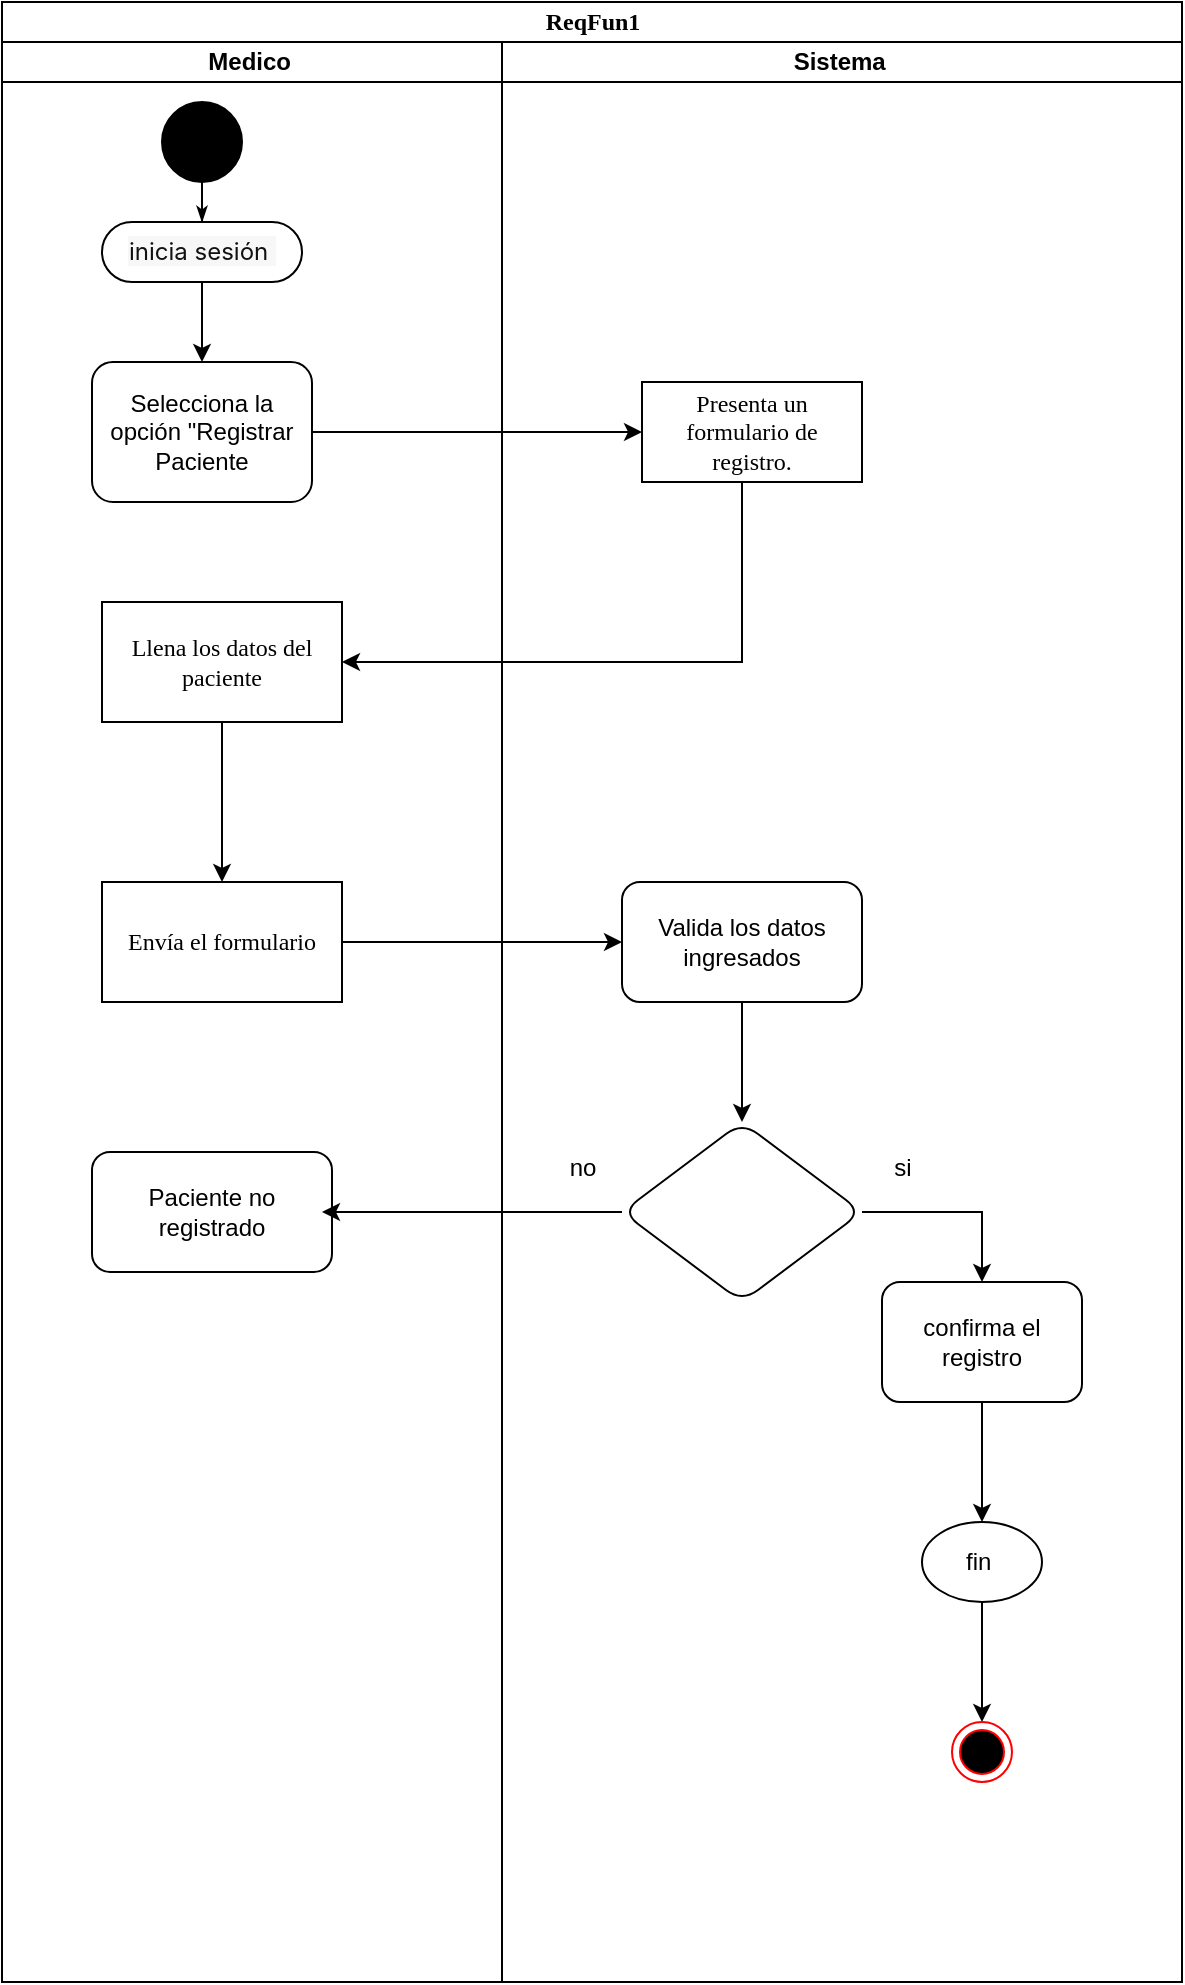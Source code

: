<mxfile version="24.5.2" type="device" pages="19">
  <diagram name="ReqFun1" id="Jk_vC77QUUzl-bYJygS-">
    <mxGraphModel dx="880" dy="460" grid="1" gridSize="10" guides="1" tooltips="1" connect="1" arrows="1" fold="1" page="1" pageScale="1" pageWidth="827" pageHeight="1169" math="0" shadow="0">
      <root>
        <mxCell id="0" />
        <mxCell id="1" parent="0" />
        <mxCell id="9vEEt_47ruOuSux7wlN7-1" value="ReqFun1" style="swimlane;html=1;childLayout=stackLayout;startSize=20;rounded=0;shadow=0;comic=0;labelBackgroundColor=none;strokeWidth=1;fontFamily=Verdana;fontSize=12;align=center;" vertex="1" parent="1">
          <mxGeometry x="40" y="20" width="590" height="990" as="geometry" />
        </mxCell>
        <mxCell id="9vEEt_47ruOuSux7wlN7-2" value="Medico&amp;nbsp;" style="swimlane;html=1;startSize=20;" vertex="1" parent="9vEEt_47ruOuSux7wlN7-1">
          <mxGeometry y="20" width="250" height="970" as="geometry" />
        </mxCell>
        <mxCell id="9vEEt_47ruOuSux7wlN7-3" value="" style="ellipse;whiteSpace=wrap;html=1;rounded=0;shadow=0;comic=0;labelBackgroundColor=none;strokeWidth=1;fillColor=#000000;fontFamily=Verdana;fontSize=12;align=center;" vertex="1" parent="9vEEt_47ruOuSux7wlN7-2">
          <mxGeometry x="80" y="30" width="40" height="40" as="geometry" />
        </mxCell>
        <mxCell id="9vEEt_47ruOuSux7wlN7-4" style="edgeStyle=orthogonalEdgeStyle;rounded=0;orthogonalLoop=1;jettySize=auto;html=1;" edge="1" parent="9vEEt_47ruOuSux7wlN7-2" source="9vEEt_47ruOuSux7wlN7-5" target="9vEEt_47ruOuSux7wlN7-7">
          <mxGeometry relative="1" as="geometry" />
        </mxCell>
        <mxCell id="9vEEt_47ruOuSux7wlN7-5" value="&lt;div style=&quot;text-align: start;&quot;&gt;&lt;font style=&quot;font-size: 12px;&quot; face=&quot;-apple-system, Roboto, SegoeUI, Segoe UI, Helvetica Neue, Helvetica, Microsoft YaHei, Meiryo UI, Meiryo, Arial Unicode MS, sans-serif&quot; color=&quot;#111111&quot;&gt;&lt;span style=&quot;white-space-collapse: preserve; background-color: rgb(247, 247, 247);&quot;&gt;inicia sesión &lt;/span&gt;&lt;/font&gt;&lt;/div&gt;" style="rounded=1;whiteSpace=wrap;html=1;shadow=0;comic=0;labelBackgroundColor=none;strokeWidth=1;fontFamily=Verdana;fontSize=12;align=center;arcSize=50;" vertex="1" parent="9vEEt_47ruOuSux7wlN7-2">
          <mxGeometry x="50" y="90" width="100" height="30" as="geometry" />
        </mxCell>
        <mxCell id="9vEEt_47ruOuSux7wlN7-6" style="edgeStyle=orthogonalEdgeStyle;rounded=0;html=1;labelBackgroundColor=none;startArrow=none;startFill=0;startSize=5;endArrow=classicThin;endFill=1;endSize=5;jettySize=auto;orthogonalLoop=1;strokeWidth=1;fontFamily=Verdana;fontSize=12" edge="1" parent="9vEEt_47ruOuSux7wlN7-2" source="9vEEt_47ruOuSux7wlN7-3" target="9vEEt_47ruOuSux7wlN7-5">
          <mxGeometry relative="1" as="geometry" />
        </mxCell>
        <mxCell id="9vEEt_47ruOuSux7wlN7-7" value="Selecciona la opción &quot;Registrar Paciente" style="rounded=1;whiteSpace=wrap;html=1;" vertex="1" parent="9vEEt_47ruOuSux7wlN7-2">
          <mxGeometry x="45" y="160" width="110" height="70" as="geometry" />
        </mxCell>
        <mxCell id="9vEEt_47ruOuSux7wlN7-8" value="" style="edgeStyle=orthogonalEdgeStyle;rounded=0;orthogonalLoop=1;jettySize=auto;html=1;" edge="1" parent="9vEEt_47ruOuSux7wlN7-2" source="9vEEt_47ruOuSux7wlN7-9" target="9vEEt_47ruOuSux7wlN7-10">
          <mxGeometry relative="1" as="geometry" />
        </mxCell>
        <mxCell id="9vEEt_47ruOuSux7wlN7-9" value="Llena los datos del paciente" style="whiteSpace=wrap;html=1;fontFamily=Verdana;rounded=0;shadow=0;comic=0;labelBackgroundColor=none;strokeWidth=1;arcSize=50;" vertex="1" parent="9vEEt_47ruOuSux7wlN7-2">
          <mxGeometry x="50" y="280" width="120" height="60" as="geometry" />
        </mxCell>
        <mxCell id="9vEEt_47ruOuSux7wlN7-10" value="Envía el formulario" style="whiteSpace=wrap;html=1;fontFamily=Verdana;rounded=0;shadow=0;comic=0;labelBackgroundColor=none;strokeWidth=1;arcSize=50;" vertex="1" parent="9vEEt_47ruOuSux7wlN7-2">
          <mxGeometry x="50" y="420" width="120" height="60" as="geometry" />
        </mxCell>
        <mxCell id="9vEEt_47ruOuSux7wlN7-11" value="Paciente no registrado" style="rounded=1;whiteSpace=wrap;html=1;" vertex="1" parent="9vEEt_47ruOuSux7wlN7-2">
          <mxGeometry x="45" y="555" width="120" height="60" as="geometry" />
        </mxCell>
        <mxCell id="9vEEt_47ruOuSux7wlN7-12" style="edgeStyle=orthogonalEdgeStyle;rounded=0;orthogonalLoop=1;jettySize=auto;html=1;" edge="1" parent="9vEEt_47ruOuSux7wlN7-1" source="9vEEt_47ruOuSux7wlN7-7" target="9vEEt_47ruOuSux7wlN7-16">
          <mxGeometry relative="1" as="geometry">
            <mxPoint x="310.0" y="195" as="targetPoint" />
          </mxGeometry>
        </mxCell>
        <mxCell id="9vEEt_47ruOuSux7wlN7-13" value="" style="edgeStyle=orthogonalEdgeStyle;rounded=0;orthogonalLoop=1;jettySize=auto;html=1;" edge="1" parent="9vEEt_47ruOuSux7wlN7-1" source="9vEEt_47ruOuSux7wlN7-16" target="9vEEt_47ruOuSux7wlN7-9">
          <mxGeometry relative="1" as="geometry">
            <Array as="points">
              <mxPoint x="370" y="330" />
            </Array>
          </mxGeometry>
        </mxCell>
        <mxCell id="9vEEt_47ruOuSux7wlN7-14" style="edgeStyle=orthogonalEdgeStyle;rounded=0;orthogonalLoop=1;jettySize=auto;html=1;" edge="1" parent="9vEEt_47ruOuSux7wlN7-1" source="9vEEt_47ruOuSux7wlN7-10" target="9vEEt_47ruOuSux7wlN7-18">
          <mxGeometry relative="1" as="geometry">
            <mxPoint x="300.0" y="470" as="targetPoint" />
          </mxGeometry>
        </mxCell>
        <mxCell id="9vEEt_47ruOuSux7wlN7-15" value="Sistema&amp;nbsp;" style="swimlane;html=1;startSize=20;" vertex="1" parent="9vEEt_47ruOuSux7wlN7-1">
          <mxGeometry x="250" y="20" width="340" height="970" as="geometry" />
        </mxCell>
        <mxCell id="9vEEt_47ruOuSux7wlN7-16" value="Presenta un formulario de registro." style="rounded=0;whiteSpace=wrap;html=1;shadow=0;comic=0;labelBackgroundColor=none;strokeWidth=1;fontFamily=Verdana;fontSize=12;align=center;arcSize=50;" vertex="1" parent="9vEEt_47ruOuSux7wlN7-15">
          <mxGeometry x="70" y="170" width="110" height="50" as="geometry" />
        </mxCell>
        <mxCell id="9vEEt_47ruOuSux7wlN7-17" value="" style="edgeStyle=orthogonalEdgeStyle;rounded=0;orthogonalLoop=1;jettySize=auto;html=1;" edge="1" parent="9vEEt_47ruOuSux7wlN7-15" source="9vEEt_47ruOuSux7wlN7-18" target="9vEEt_47ruOuSux7wlN7-21">
          <mxGeometry relative="1" as="geometry" />
        </mxCell>
        <mxCell id="9vEEt_47ruOuSux7wlN7-18" value="Valida los datos ingresados" style="rounded=1;whiteSpace=wrap;html=1;" vertex="1" parent="9vEEt_47ruOuSux7wlN7-15">
          <mxGeometry x="60" y="420" width="120" height="60" as="geometry" />
        </mxCell>
        <mxCell id="9vEEt_47ruOuSux7wlN7-19" value="" style="edgeStyle=orthogonalEdgeStyle;rounded=0;orthogonalLoop=1;jettySize=auto;html=1;entryX=0.5;entryY=0;entryDx=0;entryDy=0;" edge="1" parent="9vEEt_47ruOuSux7wlN7-15" source="9vEEt_47ruOuSux7wlN7-21" target="9vEEt_47ruOuSux7wlN7-23">
          <mxGeometry relative="1" as="geometry" />
        </mxCell>
        <mxCell id="9vEEt_47ruOuSux7wlN7-20" style="edgeStyle=orthogonalEdgeStyle;rounded=0;orthogonalLoop=1;jettySize=auto;html=1;" edge="1" parent="9vEEt_47ruOuSux7wlN7-15" source="9vEEt_47ruOuSux7wlN7-21">
          <mxGeometry relative="1" as="geometry">
            <mxPoint x="-90" y="585" as="targetPoint" />
          </mxGeometry>
        </mxCell>
        <mxCell id="9vEEt_47ruOuSux7wlN7-21" value="" style="rhombus;whiteSpace=wrap;html=1;rounded=1;" vertex="1" parent="9vEEt_47ruOuSux7wlN7-15">
          <mxGeometry x="60" y="540" width="120" height="90" as="geometry" />
        </mxCell>
        <mxCell id="9vEEt_47ruOuSux7wlN7-22" value="" style="edgeStyle=orthogonalEdgeStyle;rounded=0;orthogonalLoop=1;jettySize=auto;html=1;" edge="1" parent="9vEEt_47ruOuSux7wlN7-15" source="9vEEt_47ruOuSux7wlN7-23" target="9vEEt_47ruOuSux7wlN7-25">
          <mxGeometry relative="1" as="geometry" />
        </mxCell>
        <mxCell id="9vEEt_47ruOuSux7wlN7-23" value="confirma el registro" style="whiteSpace=wrap;html=1;rounded=1;" vertex="1" parent="9vEEt_47ruOuSux7wlN7-15">
          <mxGeometry x="190" y="620" width="100" height="60" as="geometry" />
        </mxCell>
        <mxCell id="9vEEt_47ruOuSux7wlN7-24" style="edgeStyle=orthogonalEdgeStyle;rounded=0;orthogonalLoop=1;jettySize=auto;html=1;" edge="1" parent="9vEEt_47ruOuSux7wlN7-15" source="9vEEt_47ruOuSux7wlN7-25">
          <mxGeometry relative="1" as="geometry">
            <mxPoint x="240.0" y="840" as="targetPoint" />
          </mxGeometry>
        </mxCell>
        <mxCell id="9vEEt_47ruOuSux7wlN7-25" value="fin&amp;nbsp;" style="ellipse;whiteSpace=wrap;html=1;rounded=1;" vertex="1" parent="9vEEt_47ruOuSux7wlN7-15">
          <mxGeometry x="210" y="740" width="60" height="40" as="geometry" />
        </mxCell>
        <mxCell id="9vEEt_47ruOuSux7wlN7-26" value="" style="ellipse;html=1;shape=endState;fillColor=#000000;strokeColor=#ff0000;" vertex="1" parent="9vEEt_47ruOuSux7wlN7-15">
          <mxGeometry x="225" y="840" width="30" height="30" as="geometry" />
        </mxCell>
        <mxCell id="9vEEt_47ruOuSux7wlN7-27" value="si" style="text;html=1;align=center;verticalAlign=middle;resizable=0;points=[];autosize=1;strokeColor=none;fillColor=none;" vertex="1" parent="1">
          <mxGeometry x="475" y="588" width="30" height="30" as="geometry" />
        </mxCell>
        <mxCell id="9vEEt_47ruOuSux7wlN7-28" value="no" style="text;html=1;align=center;verticalAlign=middle;resizable=0;points=[];autosize=1;strokeColor=none;fillColor=none;" vertex="1" parent="1">
          <mxGeometry x="310" y="588" width="40" height="30" as="geometry" />
        </mxCell>
      </root>
    </mxGraphModel>
  </diagram>
  <diagram name="ReqFun2" id="EkWgh8ZXi4g_f_-5a7Ww">
    <mxGraphModel dx="1235" dy="669" grid="1" gridSize="10" guides="1" tooltips="1" connect="1" arrows="1" fold="1" page="1" pageScale="1" pageWidth="850" pageHeight="1100" background="none" math="0" shadow="0">
      <root>
        <mxCell id="iyIwvPWkW7Jdl8xCDJBW-0" />
        <mxCell id="iyIwvPWkW7Jdl8xCDJBW-1" parent="iyIwvPWkW7Jdl8xCDJBW-0" />
        <mxCell id="iyIwvPWkW7Jdl8xCDJBW-2" value="ReqFun2" style="swimlane;html=1;childLayout=stackLayout;startSize=20;rounded=0;shadow=0;comic=0;labelBackgroundColor=none;strokeWidth=1;fontFamily=Verdana;fontSize=12;align=center;" vertex="1" parent="iyIwvPWkW7Jdl8xCDJBW-1">
          <mxGeometry x="40" y="20" width="590" height="990" as="geometry" />
        </mxCell>
        <mxCell id="iyIwvPWkW7Jdl8xCDJBW-3" value="Medico&amp;nbsp;" style="swimlane;html=1;startSize=20;" vertex="1" parent="iyIwvPWkW7Jdl8xCDJBW-2">
          <mxGeometry y="20" width="250" height="970" as="geometry" />
        </mxCell>
        <mxCell id="iyIwvPWkW7Jdl8xCDJBW-4" value="" style="ellipse;whiteSpace=wrap;html=1;rounded=0;shadow=0;comic=0;labelBackgroundColor=none;strokeWidth=1;fillColor=#000000;fontFamily=Verdana;fontSize=12;align=center;" vertex="1" parent="iyIwvPWkW7Jdl8xCDJBW-3">
          <mxGeometry x="80" y="30" width="40" height="40" as="geometry" />
        </mxCell>
        <mxCell id="iyIwvPWkW7Jdl8xCDJBW-5" style="edgeStyle=orthogonalEdgeStyle;rounded=0;orthogonalLoop=1;jettySize=auto;html=1;" edge="1" parent="iyIwvPWkW7Jdl8xCDJBW-3" source="iyIwvPWkW7Jdl8xCDJBW-6" target="iyIwvPWkW7Jdl8xCDJBW-8">
          <mxGeometry relative="1" as="geometry" />
        </mxCell>
        <mxCell id="iyIwvPWkW7Jdl8xCDJBW-6" value="&lt;div style=&quot;text-align: start;&quot;&gt;&lt;font style=&quot;font-size: 12px;&quot; face=&quot;-apple-system, Roboto, SegoeUI, Segoe UI, Helvetica Neue, Helvetica, Microsoft YaHei, Meiryo UI, Meiryo, Arial Unicode MS, sans-serif&quot; color=&quot;#111111&quot;&gt;&lt;span style=&quot;white-space-collapse: preserve; background-color: rgb(247, 247, 247);&quot;&gt;&lt;b&gt;inicia sesión &lt;/b&gt;&lt;/span&gt;&lt;/font&gt;&lt;/div&gt;" style="rounded=1;whiteSpace=wrap;html=1;shadow=0;comic=0;labelBackgroundColor=none;strokeWidth=1;fontFamily=Verdana;fontSize=12;align=center;arcSize=50;" vertex="1" parent="iyIwvPWkW7Jdl8xCDJBW-3">
          <mxGeometry x="50" y="90" width="100" height="30" as="geometry" />
        </mxCell>
        <mxCell id="iyIwvPWkW7Jdl8xCDJBW-7" style="edgeStyle=orthogonalEdgeStyle;rounded=0;html=1;labelBackgroundColor=none;startArrow=none;startFill=0;startSize=5;endArrow=classicThin;endFill=1;endSize=5;jettySize=auto;orthogonalLoop=1;strokeWidth=1;fontFamily=Verdana;fontSize=12" edge="1" parent="iyIwvPWkW7Jdl8xCDJBW-3" source="iyIwvPWkW7Jdl8xCDJBW-4" target="iyIwvPWkW7Jdl8xCDJBW-6">
          <mxGeometry relative="1" as="geometry" />
        </mxCell>
        <mxCell id="iyIwvPWkW7Jdl8xCDJBW-8" value="&lt;b&gt;Selecciona la opción &quot;Registrar Paciente&lt;/b&gt;" style="rounded=1;whiteSpace=wrap;html=1;" vertex="1" parent="iyIwvPWkW7Jdl8xCDJBW-3">
          <mxGeometry x="45" y="160" width="110" height="70" as="geometry" />
        </mxCell>
        <mxCell id="iyIwvPWkW7Jdl8xCDJBW-11" value="&lt;b&gt;Envía el formulario&lt;/b&gt;" style="whiteSpace=wrap;html=1;fontFamily=Verdana;rounded=0;shadow=0;comic=0;labelBackgroundColor=none;strokeWidth=1;arcSize=50;" vertex="1" parent="iyIwvPWkW7Jdl8xCDJBW-3">
          <mxGeometry x="50" y="420" width="120" height="60" as="geometry" />
        </mxCell>
        <mxCell id="iyIwvPWkW7Jdl8xCDJBW-12" value="&lt;b&gt;Complete los campos obligatorios&lt;/b&gt;" style="rounded=1;whiteSpace=wrap;html=1;" vertex="1" parent="iyIwvPWkW7Jdl8xCDJBW-3">
          <mxGeometry x="45" y="555" width="120" height="60" as="geometry" />
        </mxCell>
        <mxCell id="iyIwvPWkW7Jdl8xCDJBW-10" value="&lt;b&gt;Llena los datos del paciente&lt;/b&gt;" style="whiteSpace=wrap;html=1;fontFamily=Verdana;rounded=0;shadow=0;comic=0;labelBackgroundColor=none;strokeWidth=1;arcSize=50;" vertex="1" parent="iyIwvPWkW7Jdl8xCDJBW-3">
          <mxGeometry x="50" y="280" width="120" height="60" as="geometry" />
        </mxCell>
        <mxCell id="iyIwvPWkW7Jdl8xCDJBW-9" value="" style="edgeStyle=orthogonalEdgeStyle;rounded=0;orthogonalLoop=1;jettySize=auto;html=1;" edge="1" parent="iyIwvPWkW7Jdl8xCDJBW-3" source="iyIwvPWkW7Jdl8xCDJBW-10" target="iyIwvPWkW7Jdl8xCDJBW-11">
          <mxGeometry relative="1" as="geometry" />
        </mxCell>
        <mxCell id="iyIwvPWkW7Jdl8xCDJBW-13" style="edgeStyle=orthogonalEdgeStyle;rounded=0;orthogonalLoop=1;jettySize=auto;html=1;" edge="1" parent="iyIwvPWkW7Jdl8xCDJBW-2" source="iyIwvPWkW7Jdl8xCDJBW-8" target="iyIwvPWkW7Jdl8xCDJBW-17">
          <mxGeometry relative="1" as="geometry">
            <mxPoint x="310.0" y="195" as="targetPoint" />
          </mxGeometry>
        </mxCell>
        <mxCell id="iyIwvPWkW7Jdl8xCDJBW-15" style="edgeStyle=orthogonalEdgeStyle;rounded=0;orthogonalLoop=1;jettySize=auto;html=1;" edge="1" parent="iyIwvPWkW7Jdl8xCDJBW-2" source="iyIwvPWkW7Jdl8xCDJBW-11" target="iyIwvPWkW7Jdl8xCDJBW-19">
          <mxGeometry relative="1" as="geometry">
            <mxPoint x="300.0" y="470" as="targetPoint" />
          </mxGeometry>
        </mxCell>
        <mxCell id="iyIwvPWkW7Jdl8xCDJBW-16" value="Sistema&amp;nbsp;" style="swimlane;html=1;startSize=20;" vertex="1" parent="iyIwvPWkW7Jdl8xCDJBW-2">
          <mxGeometry x="250" y="20" width="340" height="970" as="geometry" />
        </mxCell>
        <mxCell id="iyIwvPWkW7Jdl8xCDJBW-17" value="&lt;b&gt;Presenta un formulario de registro.&lt;/b&gt;" style="rounded=0;whiteSpace=wrap;html=1;shadow=0;comic=0;labelBackgroundColor=none;strokeWidth=1;fontFamily=Verdana;fontSize=12;align=center;arcSize=50;" vertex="1" parent="iyIwvPWkW7Jdl8xCDJBW-16">
          <mxGeometry x="70" y="170" width="110" height="50" as="geometry" />
        </mxCell>
        <mxCell id="iyIwvPWkW7Jdl8xCDJBW-18" value="" style="edgeStyle=orthogonalEdgeStyle;rounded=0;orthogonalLoop=1;jettySize=auto;html=1;" edge="1" parent="iyIwvPWkW7Jdl8xCDJBW-16" source="iyIwvPWkW7Jdl8xCDJBW-19" target="iyIwvPWkW7Jdl8xCDJBW-22">
          <mxGeometry relative="1" as="geometry" />
        </mxCell>
        <mxCell id="iyIwvPWkW7Jdl8xCDJBW-19" value="&lt;b&gt;Valida campos obligatorios&lt;/b&gt;" style="rounded=1;whiteSpace=wrap;html=1;" vertex="1" parent="iyIwvPWkW7Jdl8xCDJBW-16">
          <mxGeometry x="60" y="420" width="120" height="60" as="geometry" />
        </mxCell>
        <mxCell id="iyIwvPWkW7Jdl8xCDJBW-20" value="" style="edgeStyle=orthogonalEdgeStyle;rounded=0;orthogonalLoop=1;jettySize=auto;html=1;entryX=0.5;entryY=0;entryDx=0;entryDy=0;" edge="1" parent="iyIwvPWkW7Jdl8xCDJBW-16" source="iyIwvPWkW7Jdl8xCDJBW-22" target="iyIwvPWkW7Jdl8xCDJBW-24">
          <mxGeometry relative="1" as="geometry" />
        </mxCell>
        <mxCell id="iyIwvPWkW7Jdl8xCDJBW-21" style="edgeStyle=orthogonalEdgeStyle;rounded=0;orthogonalLoop=1;jettySize=auto;html=1;" edge="1" parent="iyIwvPWkW7Jdl8xCDJBW-16" source="iyIwvPWkW7Jdl8xCDJBW-22">
          <mxGeometry relative="1" as="geometry">
            <mxPoint x="-90" y="585" as="targetPoint" />
          </mxGeometry>
        </mxCell>
        <mxCell id="iyIwvPWkW7Jdl8xCDJBW-22" value="" style="rhombus;whiteSpace=wrap;html=1;rounded=1;" vertex="1" parent="iyIwvPWkW7Jdl8xCDJBW-16">
          <mxGeometry x="60" y="540" width="120" height="90" as="geometry" />
        </mxCell>
        <mxCell id="iyIwvPWkW7Jdl8xCDJBW-23" value="" style="edgeStyle=orthogonalEdgeStyle;rounded=0;orthogonalLoop=1;jettySize=auto;html=1;" edge="1" parent="iyIwvPWkW7Jdl8xCDJBW-16" source="iyIwvPWkW7Jdl8xCDJBW-24" target="iyIwvPWkW7Jdl8xCDJBW-26">
          <mxGeometry relative="1" as="geometry" />
        </mxCell>
        <mxCell id="iyIwvPWkW7Jdl8xCDJBW-24" value="&lt;b&gt;confirma el registro&lt;/b&gt;" style="whiteSpace=wrap;html=1;rounded=1;" vertex="1" parent="iyIwvPWkW7Jdl8xCDJBW-16">
          <mxGeometry x="190" y="620" width="100" height="60" as="geometry" />
        </mxCell>
        <mxCell id="iyIwvPWkW7Jdl8xCDJBW-25" style="edgeStyle=orthogonalEdgeStyle;rounded=0;orthogonalLoop=1;jettySize=auto;html=1;" edge="1" parent="iyIwvPWkW7Jdl8xCDJBW-16" source="iyIwvPWkW7Jdl8xCDJBW-26">
          <mxGeometry relative="1" as="geometry">
            <mxPoint x="240.0" y="840" as="targetPoint" />
          </mxGeometry>
        </mxCell>
        <mxCell id="iyIwvPWkW7Jdl8xCDJBW-26" value="&lt;b&gt;fin&amp;nbsp;&lt;/b&gt;" style="ellipse;whiteSpace=wrap;html=1;rounded=1;" vertex="1" parent="iyIwvPWkW7Jdl8xCDJBW-16">
          <mxGeometry x="210" y="740" width="60" height="40" as="geometry" />
        </mxCell>
        <mxCell id="iyIwvPWkW7Jdl8xCDJBW-27" value="" style="ellipse;html=1;shape=endState;fillColor=#000000;strokeColor=#ff0000;" vertex="1" parent="iyIwvPWkW7Jdl8xCDJBW-16">
          <mxGeometry x="225" y="840" width="30" height="30" as="geometry" />
        </mxCell>
        <mxCell id="iwRp8w_T1uMCAJ5tx5jJ-1" value="no" style="text;html=1;align=center;verticalAlign=middle;resizable=0;points=[];autosize=1;strokeColor=none;fillColor=none;" vertex="1" parent="iyIwvPWkW7Jdl8xCDJBW-16">
          <mxGeometry x="10" y="550" width="40" height="30" as="geometry" />
        </mxCell>
        <mxCell id="iyIwvPWkW7Jdl8xCDJBW-14" value="" style="edgeStyle=orthogonalEdgeStyle;rounded=0;orthogonalLoop=1;jettySize=auto;html=1;" edge="1" parent="iyIwvPWkW7Jdl8xCDJBW-2" source="iyIwvPWkW7Jdl8xCDJBW-17" target="iyIwvPWkW7Jdl8xCDJBW-10">
          <mxGeometry relative="1" as="geometry">
            <Array as="points">
              <mxPoint x="370" y="330" />
            </Array>
          </mxGeometry>
        </mxCell>
        <mxCell id="iwRp8w_T1uMCAJ5tx5jJ-0" value="si" style="text;html=1;align=center;verticalAlign=middle;resizable=0;points=[];autosize=1;strokeColor=none;fillColor=none;" vertex="1" parent="iyIwvPWkW7Jdl8xCDJBW-1">
          <mxGeometry x="485" y="588" width="30" height="30" as="geometry" />
        </mxCell>
      </root>
    </mxGraphModel>
  </diagram>
  <diagram name="ReqFun3" id="YDuuaxo3rZ1zzoHPP8fB">
    <mxGraphModel dx="1050" dy="569" grid="1" gridSize="10" guides="1" tooltips="1" connect="1" arrows="1" fold="1" page="1" pageScale="1" pageWidth="850" pageHeight="1100" background="none" math="0" shadow="0">
      <root>
        <mxCell id="jtLnbRovvgsW4G1lxvW0-0" />
        <mxCell id="jtLnbRovvgsW4G1lxvW0-1" parent="jtLnbRovvgsW4G1lxvW0-0" />
        <mxCell id="jtLnbRovvgsW4G1lxvW0-2" value="ReqFun3" style="swimlane;html=1;childLayout=stackLayout;startSize=20;rounded=0;shadow=0;comic=0;labelBackgroundColor=none;strokeWidth=1;fontFamily=Verdana;fontSize=12;align=center;" vertex="1" parent="jtLnbRovvgsW4G1lxvW0-1">
          <mxGeometry x="80" y="20" width="590" height="990" as="geometry" />
        </mxCell>
        <mxCell id="jtLnbRovvgsW4G1lxvW0-3" value="Medico&amp;nbsp;" style="swimlane;html=1;startSize=20;" vertex="1" parent="jtLnbRovvgsW4G1lxvW0-2">
          <mxGeometry y="20" width="250" height="970" as="geometry" />
        </mxCell>
        <mxCell id="jtLnbRovvgsW4G1lxvW0-4" value="" style="ellipse;whiteSpace=wrap;html=1;rounded=0;shadow=0;comic=0;labelBackgroundColor=none;strokeWidth=1;fillColor=#000000;fontFamily=Verdana;fontSize=12;align=center;" vertex="1" parent="jtLnbRovvgsW4G1lxvW0-3">
          <mxGeometry x="80" y="30" width="40" height="40" as="geometry" />
        </mxCell>
        <mxCell id="jtLnbRovvgsW4G1lxvW0-5" style="edgeStyle=orthogonalEdgeStyle;rounded=0;orthogonalLoop=1;jettySize=auto;html=1;" edge="1" parent="jtLnbRovvgsW4G1lxvW0-3" source="jtLnbRovvgsW4G1lxvW0-6" target="jtLnbRovvgsW4G1lxvW0-8">
          <mxGeometry relative="1" as="geometry" />
        </mxCell>
        <mxCell id="jtLnbRovvgsW4G1lxvW0-6" value="&lt;div style=&quot;text-align: start;&quot;&gt;&lt;font style=&quot;font-size: 12px;&quot; face=&quot;-apple-system, Roboto, SegoeUI, Segoe UI, Helvetica Neue, Helvetica, Microsoft YaHei, Meiryo UI, Meiryo, Arial Unicode MS, sans-serif&quot; color=&quot;#111111&quot;&gt;&lt;span style=&quot;white-space-collapse: preserve; background-color: rgb(247, 247, 247);&quot;&gt;&lt;b&gt;inicia sesión &lt;/b&gt;&lt;/span&gt;&lt;/font&gt;&lt;/div&gt;" style="rounded=1;whiteSpace=wrap;html=1;shadow=0;comic=0;labelBackgroundColor=none;strokeWidth=1;fontFamily=Verdana;fontSize=12;align=center;arcSize=50;" vertex="1" parent="jtLnbRovvgsW4G1lxvW0-3">
          <mxGeometry x="50" y="90" width="100" height="30" as="geometry" />
        </mxCell>
        <mxCell id="jtLnbRovvgsW4G1lxvW0-7" style="edgeStyle=orthogonalEdgeStyle;rounded=0;html=1;labelBackgroundColor=none;startArrow=none;startFill=0;startSize=5;endArrow=classicThin;endFill=1;endSize=5;jettySize=auto;orthogonalLoop=1;strokeWidth=1;fontFamily=Verdana;fontSize=12" edge="1" parent="jtLnbRovvgsW4G1lxvW0-3" source="jtLnbRovvgsW4G1lxvW0-4" target="jtLnbRovvgsW4G1lxvW0-6">
          <mxGeometry relative="1" as="geometry" />
        </mxCell>
        <mxCell id="jtLnbRovvgsW4G1lxvW0-8" value="&lt;b&gt;Selecciona la opción &quot;Registrar Paciente&lt;/b&gt;" style="rounded=1;whiteSpace=wrap;html=1;" vertex="1" parent="jtLnbRovvgsW4G1lxvW0-3">
          <mxGeometry x="45" y="160" width="110" height="70" as="geometry" />
        </mxCell>
        <mxCell id="jtLnbRovvgsW4G1lxvW0-9" value="&lt;b&gt;Envía el formulario&lt;/b&gt;" style="whiteSpace=wrap;html=1;fontFamily=Verdana;rounded=0;shadow=0;comic=0;labelBackgroundColor=none;strokeWidth=1;arcSize=50;" vertex="1" parent="jtLnbRovvgsW4G1lxvW0-3">
          <mxGeometry x="50" y="420" width="120" height="60" as="geometry" />
        </mxCell>
        <mxCell id="jtLnbRovvgsW4G1lxvW0-10" value="&lt;b&gt;Error en el proceso ID&lt;/b&gt;" style="rounded=1;whiteSpace=wrap;html=1;" vertex="1" parent="jtLnbRovvgsW4G1lxvW0-3">
          <mxGeometry x="45" y="555" width="120" height="60" as="geometry" />
        </mxCell>
        <mxCell id="jtLnbRovvgsW4G1lxvW0-11" value="&lt;b&gt;Llena los datos del paciente&lt;/b&gt;" style="whiteSpace=wrap;html=1;fontFamily=Verdana;rounded=0;shadow=0;comic=0;labelBackgroundColor=none;strokeWidth=1;arcSize=50;" vertex="1" parent="jtLnbRovvgsW4G1lxvW0-3">
          <mxGeometry x="50" y="280" width="120" height="60" as="geometry" />
        </mxCell>
        <mxCell id="jtLnbRovvgsW4G1lxvW0-12" value="" style="edgeStyle=orthogonalEdgeStyle;rounded=0;orthogonalLoop=1;jettySize=auto;html=1;" edge="1" parent="jtLnbRovvgsW4G1lxvW0-3" source="jtLnbRovvgsW4G1lxvW0-11" target="jtLnbRovvgsW4G1lxvW0-9">
          <mxGeometry relative="1" as="geometry" />
        </mxCell>
        <mxCell id="jtLnbRovvgsW4G1lxvW0-13" style="edgeStyle=orthogonalEdgeStyle;rounded=0;orthogonalLoop=1;jettySize=auto;html=1;" edge="1" parent="jtLnbRovvgsW4G1lxvW0-2" source="jtLnbRovvgsW4G1lxvW0-8" target="jtLnbRovvgsW4G1lxvW0-16">
          <mxGeometry relative="1" as="geometry">
            <mxPoint x="310.0" y="195" as="targetPoint" />
          </mxGeometry>
        </mxCell>
        <mxCell id="jtLnbRovvgsW4G1lxvW0-14" style="edgeStyle=orthogonalEdgeStyle;rounded=0;orthogonalLoop=1;jettySize=auto;html=1;" edge="1" parent="jtLnbRovvgsW4G1lxvW0-2" source="jtLnbRovvgsW4G1lxvW0-9" target="jtLnbRovvgsW4G1lxvW0-18">
          <mxGeometry relative="1" as="geometry">
            <mxPoint x="300.0" y="470" as="targetPoint" />
          </mxGeometry>
        </mxCell>
        <mxCell id="jtLnbRovvgsW4G1lxvW0-28" value="" style="edgeStyle=orthogonalEdgeStyle;rounded=0;orthogonalLoop=1;jettySize=auto;html=1;" edge="1" parent="jtLnbRovvgsW4G1lxvW0-2" source="jtLnbRovvgsW4G1lxvW0-16" target="jtLnbRovvgsW4G1lxvW0-11">
          <mxGeometry relative="1" as="geometry">
            <Array as="points">
              <mxPoint x="370" y="330" />
            </Array>
          </mxGeometry>
        </mxCell>
        <mxCell id="jtLnbRovvgsW4G1lxvW0-15" value="Sistema&amp;nbsp;" style="swimlane;html=1;startSize=20;" vertex="1" parent="jtLnbRovvgsW4G1lxvW0-2">
          <mxGeometry x="250" y="20" width="340" height="970" as="geometry" />
        </mxCell>
        <mxCell id="jtLnbRovvgsW4G1lxvW0-16" value="&lt;b&gt;Presenta un formulario de registro.&lt;/b&gt;" style="rounded=0;whiteSpace=wrap;html=1;shadow=0;comic=0;labelBackgroundColor=none;strokeWidth=1;fontFamily=Verdana;fontSize=12;align=center;arcSize=50;" vertex="1" parent="jtLnbRovvgsW4G1lxvW0-15">
          <mxGeometry x="70" y="170" width="110" height="50" as="geometry" />
        </mxCell>
        <mxCell id="jtLnbRovvgsW4G1lxvW0-17" value="" style="edgeStyle=orthogonalEdgeStyle;rounded=0;orthogonalLoop=1;jettySize=auto;html=1;" edge="1" parent="jtLnbRovvgsW4G1lxvW0-15" source="jtLnbRovvgsW4G1lxvW0-18" target="jtLnbRovvgsW4G1lxvW0-21">
          <mxGeometry relative="1" as="geometry" />
        </mxCell>
        <mxCell id="jtLnbRovvgsW4G1lxvW0-18" value="&lt;b&gt;Valida los datos ingresados&lt;/b&gt;" style="rounded=1;whiteSpace=wrap;html=1;" vertex="1" parent="jtLnbRovvgsW4G1lxvW0-15">
          <mxGeometry x="60" y="420" width="120" height="60" as="geometry" />
        </mxCell>
        <mxCell id="jtLnbRovvgsW4G1lxvW0-19" value="" style="edgeStyle=orthogonalEdgeStyle;rounded=0;orthogonalLoop=1;jettySize=auto;html=1;entryX=0.5;entryY=0;entryDx=0;entryDy=0;" edge="1" parent="jtLnbRovvgsW4G1lxvW0-15" source="jtLnbRovvgsW4G1lxvW0-21" target="jtLnbRovvgsW4G1lxvW0-23">
          <mxGeometry relative="1" as="geometry" />
        </mxCell>
        <mxCell id="jtLnbRovvgsW4G1lxvW0-20" style="edgeStyle=orthogonalEdgeStyle;rounded=0;orthogonalLoop=1;jettySize=auto;html=1;" edge="1" parent="jtLnbRovvgsW4G1lxvW0-15" source="jtLnbRovvgsW4G1lxvW0-21">
          <mxGeometry relative="1" as="geometry">
            <mxPoint x="-90" y="585" as="targetPoint" />
          </mxGeometry>
        </mxCell>
        <mxCell id="jtLnbRovvgsW4G1lxvW0-21" value="" style="rhombus;whiteSpace=wrap;html=1;rounded=1;" vertex="1" parent="jtLnbRovvgsW4G1lxvW0-15">
          <mxGeometry x="60" y="540" width="120" height="90" as="geometry" />
        </mxCell>
        <mxCell id="BxhQOy2XynP5VSv1ygn5-4" value="" style="edgeStyle=orthogonalEdgeStyle;rounded=0;orthogonalLoop=1;jettySize=auto;html=1;" edge="1" parent="jtLnbRovvgsW4G1lxvW0-15" source="jtLnbRovvgsW4G1lxvW0-23" target="BxhQOy2XynP5VSv1ygn5-3">
          <mxGeometry relative="1" as="geometry" />
        </mxCell>
        <mxCell id="jtLnbRovvgsW4G1lxvW0-23" value="&lt;b&gt;Genera un ID único para el paciente&lt;/b&gt;" style="whiteSpace=wrap;html=1;rounded=1;" vertex="1" parent="jtLnbRovvgsW4G1lxvW0-15">
          <mxGeometry x="190" y="620" width="100" height="60" as="geometry" />
        </mxCell>
        <mxCell id="BxhQOy2XynP5VSv1ygn5-6" style="edgeStyle=orthogonalEdgeStyle;rounded=0;orthogonalLoop=1;jettySize=auto;html=1;entryX=0.5;entryY=0;entryDx=0;entryDy=0;" edge="1" parent="jtLnbRovvgsW4G1lxvW0-15" source="jtLnbRovvgsW4G1lxvW0-25" target="jtLnbRovvgsW4G1lxvW0-26">
          <mxGeometry relative="1" as="geometry" />
        </mxCell>
        <mxCell id="jtLnbRovvgsW4G1lxvW0-25" value="&lt;b&gt;fin&amp;nbsp;&lt;/b&gt;" style="ellipse;whiteSpace=wrap;html=1;rounded=1;" vertex="1" parent="jtLnbRovvgsW4G1lxvW0-15">
          <mxGeometry x="210" y="810" width="60" height="40" as="geometry" />
        </mxCell>
        <mxCell id="jtLnbRovvgsW4G1lxvW0-26" value="" style="ellipse;html=1;shape=endState;fillColor=#000000;strokeColor=#ff0000;" vertex="1" parent="jtLnbRovvgsW4G1lxvW0-15">
          <mxGeometry x="225" y="870" width="30" height="30" as="geometry" />
        </mxCell>
        <mxCell id="jtLnbRovvgsW4G1lxvW0-27" value="no" style="text;html=1;align=center;verticalAlign=middle;resizable=0;points=[];autosize=1;strokeColor=none;fillColor=none;" vertex="1" parent="jtLnbRovvgsW4G1lxvW0-15">
          <mxGeometry x="10" y="550" width="40" height="30" as="geometry" />
        </mxCell>
        <mxCell id="BxhQOy2XynP5VSv1ygn5-5" style="edgeStyle=orthogonalEdgeStyle;rounded=0;orthogonalLoop=1;jettySize=auto;html=1;entryX=0.5;entryY=0;entryDx=0;entryDy=0;" edge="1" parent="jtLnbRovvgsW4G1lxvW0-15" source="BxhQOy2XynP5VSv1ygn5-3" target="jtLnbRovvgsW4G1lxvW0-25">
          <mxGeometry relative="1" as="geometry" />
        </mxCell>
        <mxCell id="BxhQOy2XynP5VSv1ygn5-3" value="&lt;b&gt;Registra al paciente y confirma el registro&lt;/b&gt;" style="whiteSpace=wrap;html=1;rounded=1;" vertex="1" parent="jtLnbRovvgsW4G1lxvW0-15">
          <mxGeometry x="180" y="720" width="120" height="60" as="geometry" />
        </mxCell>
        <mxCell id="jtLnbRovvgsW4G1lxvW0-29" value="si" style="text;html=1;align=center;verticalAlign=middle;resizable=0;points=[];autosize=1;strokeColor=none;fillColor=none;" vertex="1" parent="jtLnbRovvgsW4G1lxvW0-1">
          <mxGeometry x="485" y="588" width="30" height="30" as="geometry" />
        </mxCell>
      </root>
    </mxGraphModel>
  </diagram>
  <diagram name="ReqFun4" id="Bqm2I-1MHoK0Mapsi33B">
    <mxGraphModel dx="1050" dy="569" grid="1" gridSize="10" guides="1" tooltips="1" connect="1" arrows="1" fold="1" page="1" pageScale="1" pageWidth="850" pageHeight="1100" background="none" math="0" shadow="0">
      <root>
        <mxCell id="tHJlK5d8wuFc-utGYvbE-0" />
        <mxCell id="tHJlK5d8wuFc-utGYvbE-1" parent="tHJlK5d8wuFc-utGYvbE-0" />
        <mxCell id="tHJlK5d8wuFc-utGYvbE-2" value="ReqFun4" style="swimlane;html=1;childLayout=stackLayout;startSize=20;rounded=0;shadow=0;comic=0;labelBackgroundColor=none;strokeWidth=1;fontFamily=Verdana;fontSize=12;align=center;" vertex="1" parent="tHJlK5d8wuFc-utGYvbE-1">
          <mxGeometry x="80" y="20" width="550" height="990" as="geometry" />
        </mxCell>
        <mxCell id="tHJlK5d8wuFc-utGYvbE-3" value="Medico&amp;nbsp;" style="swimlane;html=1;startSize=20;" vertex="1" parent="tHJlK5d8wuFc-utGYvbE-2">
          <mxGeometry y="20" width="250" height="970" as="geometry" />
        </mxCell>
        <mxCell id="tHJlK5d8wuFc-utGYvbE-4" value="" style="ellipse;whiteSpace=wrap;html=1;rounded=0;shadow=0;comic=0;labelBackgroundColor=none;strokeWidth=1;fillColor=#000000;fontFamily=Verdana;fontSize=12;align=center;" vertex="1" parent="tHJlK5d8wuFc-utGYvbE-3">
          <mxGeometry x="80" y="30" width="40" height="40" as="geometry" />
        </mxCell>
        <mxCell id="faDSz1pQ_FdNSSJFMJEy-5" style="edgeStyle=orthogonalEdgeStyle;rounded=0;orthogonalLoop=1;jettySize=auto;html=1;" edge="1" parent="tHJlK5d8wuFc-utGYvbE-3" source="tHJlK5d8wuFc-utGYvbE-6">
          <mxGeometry relative="1" as="geometry">
            <mxPoint x="100" y="150" as="targetPoint" />
          </mxGeometry>
        </mxCell>
        <mxCell id="tHJlK5d8wuFc-utGYvbE-6" value="&lt;div style=&quot;text-align: start;&quot;&gt;&lt;font style=&quot;font-size: 12px;&quot; face=&quot;-apple-system, Roboto, SegoeUI, Segoe UI, Helvetica Neue, Helvetica, Microsoft YaHei, Meiryo UI, Meiryo, Arial Unicode MS, sans-serif&quot; color=&quot;#111111&quot;&gt;&lt;span style=&quot;white-space-collapse: preserve; background-color: rgb(247, 247, 247);&quot;&gt;&lt;b&gt;inicia sesión &lt;/b&gt;&lt;/span&gt;&lt;/font&gt;&lt;/div&gt;" style="rounded=1;whiteSpace=wrap;html=1;shadow=0;comic=0;labelBackgroundColor=none;strokeWidth=1;fontFamily=Verdana;fontSize=12;align=center;arcSize=50;" vertex="1" parent="tHJlK5d8wuFc-utGYvbE-3">
          <mxGeometry x="50" y="90" width="100" height="30" as="geometry" />
        </mxCell>
        <mxCell id="tHJlK5d8wuFc-utGYvbE-7" style="edgeStyle=orthogonalEdgeStyle;rounded=0;html=1;labelBackgroundColor=none;startArrow=none;startFill=0;startSize=5;endArrow=classicThin;endFill=1;endSize=5;jettySize=auto;orthogonalLoop=1;strokeWidth=1;fontFamily=Verdana;fontSize=12" edge="1" parent="tHJlK5d8wuFc-utGYvbE-3" source="tHJlK5d8wuFc-utGYvbE-4" target="tHJlK5d8wuFc-utGYvbE-6">
          <mxGeometry relative="1" as="geometry" />
        </mxCell>
        <mxCell id="pOq4J-9rpA1pHhCq58uy-1" style="edgeStyle=orthogonalEdgeStyle;rounded=0;orthogonalLoop=1;jettySize=auto;html=1;" edge="1" parent="tHJlK5d8wuFc-utGYvbE-3" source="tHJlK5d8wuFc-utGYvbE-8">
          <mxGeometry relative="1" as="geometry">
            <mxPoint x="102.5" y="260" as="targetPoint" />
          </mxGeometry>
        </mxCell>
        <mxCell id="tHJlK5d8wuFc-utGYvbE-8" value="&lt;b&gt;Selecciona la opción &quot;Ver Historia Clinica&lt;/b&gt;" style="rounded=1;whiteSpace=wrap;html=1;" vertex="1" parent="tHJlK5d8wuFc-utGYvbE-3">
          <mxGeometry x="50" y="150" width="105" height="70" as="geometry" />
        </mxCell>
        <mxCell id="tHJlK5d8wuFc-utGYvbE-10" value="&lt;b&gt;Historial Clínico no encontrado&lt;/b&gt;" style="rounded=1;whiteSpace=wrap;html=1;" vertex="1" parent="tHJlK5d8wuFc-utGYvbE-3">
          <mxGeometry x="65" y="450" width="120" height="60" as="geometry" />
        </mxCell>
        <mxCell id="tHJlK5d8wuFc-utGYvbE-11" value="&lt;b&gt;Ingresa la identificación del paciente&lt;/b&gt;" style="whiteSpace=wrap;html=1;fontFamily=Verdana;rounded=0;shadow=0;comic=0;labelBackgroundColor=none;strokeWidth=1;arcSize=50;" vertex="1" parent="tHJlK5d8wuFc-utGYvbE-3">
          <mxGeometry x="45" y="260" width="120" height="60" as="geometry" />
        </mxCell>
        <mxCell id="pOq4J-9rpA1pHhCq58uy-2" style="edgeStyle=orthogonalEdgeStyle;rounded=0;orthogonalLoop=1;jettySize=auto;html=1;entryX=0;entryY=0.5;entryDx=0;entryDy=0;" edge="1" parent="tHJlK5d8wuFc-utGYvbE-2" source="tHJlK5d8wuFc-utGYvbE-11" target="tHJlK5d8wuFc-utGYvbE-17">
          <mxGeometry relative="1" as="geometry" />
        </mxCell>
        <mxCell id="faDSz1pQ_FdNSSJFMJEy-3" style="edgeStyle=orthogonalEdgeStyle;rounded=0;orthogonalLoop=1;jettySize=auto;html=1;" edge="1" parent="tHJlK5d8wuFc-utGYvbE-2" source="tHJlK5d8wuFc-utGYvbE-22" target="tHJlK5d8wuFc-utGYvbE-10">
          <mxGeometry relative="1" as="geometry" />
        </mxCell>
        <mxCell id="tHJlK5d8wuFc-utGYvbE-16" value="Sistema&amp;nbsp;" style="swimlane;html=1;startSize=20;" vertex="1" parent="tHJlK5d8wuFc-utGYvbE-2">
          <mxGeometry x="250" y="20" width="300" height="970" as="geometry" />
        </mxCell>
        <mxCell id="faDSz1pQ_FdNSSJFMJEy-4" style="edgeStyle=orthogonalEdgeStyle;rounded=0;orthogonalLoop=1;jettySize=auto;html=1;" edge="1" parent="tHJlK5d8wuFc-utGYvbE-16" source="tHJlK5d8wuFc-utGYvbE-17">
          <mxGeometry relative="1" as="geometry">
            <mxPoint x="125" y="350" as="targetPoint" />
          </mxGeometry>
        </mxCell>
        <mxCell id="tHJlK5d8wuFc-utGYvbE-17" value="&lt;b&gt;Verifica la identificación del paciente&lt;/b&gt;" style="rounded=0;whiteSpace=wrap;html=1;shadow=0;comic=0;labelBackgroundColor=none;strokeWidth=1;fontFamily=Verdana;fontSize=12;align=center;arcSize=50;" vertex="1" parent="tHJlK5d8wuFc-utGYvbE-16">
          <mxGeometry x="70" y="265" width="110" height="50" as="geometry" />
        </mxCell>
        <mxCell id="tHJlK5d8wuFc-utGYvbE-20" value="" style="edgeStyle=orthogonalEdgeStyle;rounded=0;orthogonalLoop=1;jettySize=auto;html=1;entryX=0.5;entryY=0;entryDx=0;entryDy=0;" edge="1" parent="tHJlK5d8wuFc-utGYvbE-16" source="tHJlK5d8wuFc-utGYvbE-22" target="tHJlK5d8wuFc-utGYvbE-24">
          <mxGeometry relative="1" as="geometry" />
        </mxCell>
        <mxCell id="tHJlK5d8wuFc-utGYvbE-22" value="" style="rhombus;whiteSpace=wrap;html=1;rounded=1;" vertex="1" parent="tHJlK5d8wuFc-utGYvbE-16">
          <mxGeometry x="82.5" y="450" width="85" height="60" as="geometry" />
        </mxCell>
        <mxCell id="tHJlK5d8wuFc-utGYvbE-24" value="&lt;b&gt;Muestra el historial al médico&lt;/b&gt;" style="whiteSpace=wrap;html=1;rounded=1;" vertex="1" parent="tHJlK5d8wuFc-utGYvbE-16">
          <mxGeometry x="210" y="540" width="80" height="60" as="geometry" />
        </mxCell>
        <mxCell id="tHJlK5d8wuFc-utGYvbE-25" style="edgeStyle=orthogonalEdgeStyle;rounded=0;orthogonalLoop=1;jettySize=auto;html=1;entryX=0.5;entryY=0;entryDx=0;entryDy=0;" edge="1" parent="tHJlK5d8wuFc-utGYvbE-16" source="tHJlK5d8wuFc-utGYvbE-26" target="tHJlK5d8wuFc-utGYvbE-27">
          <mxGeometry relative="1" as="geometry" />
        </mxCell>
        <mxCell id="tHJlK5d8wuFc-utGYvbE-26" value="&lt;b&gt;fin&amp;nbsp;&lt;/b&gt;" style="ellipse;whiteSpace=wrap;html=1;rounded=1;" vertex="1" parent="tHJlK5d8wuFc-utGYvbE-16">
          <mxGeometry x="220" y="630" width="60" height="40" as="geometry" />
        </mxCell>
        <mxCell id="tHJlK5d8wuFc-utGYvbE-27" value="" style="ellipse;html=1;shape=endState;fillColor=#000000;strokeColor=#ff0000;" vertex="1" parent="tHJlK5d8wuFc-utGYvbE-16">
          <mxGeometry x="235" y="690" width="30" height="30" as="geometry" />
        </mxCell>
        <mxCell id="tHJlK5d8wuFc-utGYvbE-28" value="no" style="text;html=1;align=center;verticalAlign=middle;resizable=0;points=[];autosize=1;strokeColor=none;fillColor=none;" vertex="1" parent="tHJlK5d8wuFc-utGYvbE-16">
          <mxGeometry x="42.5" y="450" width="40" height="30" as="geometry" />
        </mxCell>
        <mxCell id="tHJlK5d8wuFc-utGYvbE-29" style="edgeStyle=orthogonalEdgeStyle;rounded=0;orthogonalLoop=1;jettySize=auto;html=1;entryX=0.5;entryY=0;entryDx=0;entryDy=0;" edge="1" parent="tHJlK5d8wuFc-utGYvbE-16" target="tHJlK5d8wuFc-utGYvbE-26">
          <mxGeometry relative="1" as="geometry">
            <mxPoint x="250" y="600" as="sourcePoint" />
          </mxGeometry>
        </mxCell>
        <mxCell id="faDSz1pQ_FdNSSJFMJEy-2" style="edgeStyle=orthogonalEdgeStyle;rounded=0;orthogonalLoop=1;jettySize=auto;html=1;entryX=0.5;entryY=0;entryDx=0;entryDy=0;" edge="1" parent="tHJlK5d8wuFc-utGYvbE-16" source="tHJlK5d8wuFc-utGYvbE-9" target="tHJlK5d8wuFc-utGYvbE-22">
          <mxGeometry relative="1" as="geometry" />
        </mxCell>
        <mxCell id="tHJlK5d8wuFc-utGYvbE-9" value="&lt;b&gt;Recupera el historial completo del paciente&lt;/b&gt;" style="whiteSpace=wrap;html=1;fontFamily=Verdana;rounded=0;shadow=0;comic=0;labelBackgroundColor=none;strokeWidth=1;arcSize=50;" vertex="1" parent="tHJlK5d8wuFc-utGYvbE-16">
          <mxGeometry x="65" y="350" width="120" height="60" as="geometry" />
        </mxCell>
        <mxCell id="tHJlK5d8wuFc-utGYvbE-31" value="si" style="text;html=1;align=center;verticalAlign=middle;resizable=0;points=[];autosize=1;strokeColor=none;fillColor=none;" vertex="1" parent="tHJlK5d8wuFc-utGYvbE-16">
          <mxGeometry x="180" y="450" width="30" height="30" as="geometry" />
        </mxCell>
      </root>
    </mxGraphModel>
  </diagram>
  <diagram name="ReqFun5" id="mUPj2tyi0xIewq2NC98G">
    <mxGraphModel dx="1050" dy="569" grid="1" gridSize="10" guides="1" tooltips="1" connect="1" arrows="1" fold="1" page="1" pageScale="1" pageWidth="850" pageHeight="1100" background="none" math="0" shadow="0">
      <root>
        <mxCell id="LsBLEycZu8wHF8fiRbAB-0" />
        <mxCell id="LsBLEycZu8wHF8fiRbAB-1" parent="LsBLEycZu8wHF8fiRbAB-0" />
        <mxCell id="LsBLEycZu8wHF8fiRbAB-2" value="ReqFun5" style="swimlane;html=1;childLayout=stackLayout;startSize=20;rounded=0;shadow=0;comic=0;labelBackgroundColor=none;strokeWidth=1;fontFamily=Verdana;fontSize=12;align=center;" vertex="1" parent="LsBLEycZu8wHF8fiRbAB-1">
          <mxGeometry x="120" y="50" width="752.5" height="1320" as="geometry" />
        </mxCell>
        <mxCell id="s5VFjWRD4oIK-I60fPWd-3" style="edgeStyle=orthogonalEdgeStyle;rounded=0;orthogonalLoop=1;jettySize=auto;html=1;entryX=0;entryY=0.5;entryDx=0;entryDy=0;" edge="1" parent="LsBLEycZu8wHF8fiRbAB-2" source="LsBLEycZu8wHF8fiRbAB-11" target="LsBLEycZu8wHF8fiRbAB-16">
          <mxGeometry relative="1" as="geometry" />
        </mxCell>
        <mxCell id="s5VFjWRD4oIK-I60fPWd-4" style="edgeStyle=orthogonalEdgeStyle;rounded=0;orthogonalLoop=1;jettySize=auto;html=1;entryX=1;entryY=0.5;entryDx=0;entryDy=0;" edge="1" parent="LsBLEycZu8wHF8fiRbAB-2" source="LsBLEycZu8wHF8fiRbAB-16" target="s5VFjWRD4oIK-I60fPWd-0">
          <mxGeometry relative="1" as="geometry">
            <Array as="points">
              <mxPoint x="460" y="410" />
            </Array>
          </mxGeometry>
        </mxCell>
        <mxCell id="LsBLEycZu8wHF8fiRbAB-3" value="Medico&amp;nbsp;" style="swimlane;html=1;startSize=20;" vertex="1" parent="LsBLEycZu8wHF8fiRbAB-2">
          <mxGeometry y="20" width="360" height="1300" as="geometry" />
        </mxCell>
        <mxCell id="LsBLEycZu8wHF8fiRbAB-4" value="" style="ellipse;whiteSpace=wrap;html=1;rounded=0;shadow=0;comic=0;labelBackgroundColor=none;strokeWidth=1;fillColor=#000000;fontFamily=Verdana;fontSize=12;align=center;" vertex="1" parent="LsBLEycZu8wHF8fiRbAB-3">
          <mxGeometry x="80" y="30" width="40" height="40" as="geometry" />
        </mxCell>
        <mxCell id="LsBLEycZu8wHF8fiRbAB-5" style="edgeStyle=orthogonalEdgeStyle;rounded=0;orthogonalLoop=1;jettySize=auto;html=1;" edge="1" parent="LsBLEycZu8wHF8fiRbAB-3" source="LsBLEycZu8wHF8fiRbAB-6">
          <mxGeometry relative="1" as="geometry">
            <mxPoint x="100" y="150" as="targetPoint" />
          </mxGeometry>
        </mxCell>
        <mxCell id="LsBLEycZu8wHF8fiRbAB-6" value="&lt;div style=&quot;text-align: start;&quot;&gt;&lt;font style=&quot;font-size: 12px;&quot; face=&quot;-apple-system, Roboto, SegoeUI, Segoe UI, Helvetica Neue, Helvetica, Microsoft YaHei, Meiryo UI, Meiryo, Arial Unicode MS, sans-serif&quot; color=&quot;#111111&quot;&gt;&lt;span style=&quot;white-space-collapse: preserve; background-color: rgb(247, 247, 247);&quot;&gt;&lt;b&gt;inicia sesión &lt;/b&gt;&lt;/span&gt;&lt;/font&gt;&lt;/div&gt;" style="rounded=1;whiteSpace=wrap;html=1;shadow=0;comic=0;labelBackgroundColor=none;strokeWidth=1;fontFamily=Verdana;fontSize=12;align=center;arcSize=50;" vertex="1" parent="LsBLEycZu8wHF8fiRbAB-3">
          <mxGeometry x="50" y="90" width="100" height="30" as="geometry" />
        </mxCell>
        <mxCell id="LsBLEycZu8wHF8fiRbAB-7" style="edgeStyle=orthogonalEdgeStyle;rounded=0;html=1;labelBackgroundColor=none;startArrow=none;startFill=0;startSize=5;endArrow=classicThin;endFill=1;endSize=5;jettySize=auto;orthogonalLoop=1;strokeWidth=1;fontFamily=Verdana;fontSize=12" edge="1" parent="LsBLEycZu8wHF8fiRbAB-3" source="LsBLEycZu8wHF8fiRbAB-4" target="LsBLEycZu8wHF8fiRbAB-6">
          <mxGeometry relative="1" as="geometry" />
        </mxCell>
        <mxCell id="LsBLEycZu8wHF8fiRbAB-8" style="edgeStyle=orthogonalEdgeStyle;rounded=0;orthogonalLoop=1;jettySize=auto;html=1;" edge="1" parent="LsBLEycZu8wHF8fiRbAB-3" source="LsBLEycZu8wHF8fiRbAB-9">
          <mxGeometry relative="1" as="geometry">
            <mxPoint x="102.5" y="260" as="targetPoint" />
          </mxGeometry>
        </mxCell>
        <mxCell id="LsBLEycZu8wHF8fiRbAB-9" value="&lt;b&gt;Selecciona la opción &quot;Gestionar Historia Clínica&lt;/b&gt;" style="rounded=1;whiteSpace=wrap;html=1;" vertex="1" parent="LsBLEycZu8wHF8fiRbAB-3">
          <mxGeometry x="50" y="150" width="105" height="70" as="geometry" />
        </mxCell>
        <mxCell id="LsBLEycZu8wHF8fiRbAB-11" value="&lt;b&gt;Selecciona el registro del paciente&lt;/b&gt;" style="whiteSpace=wrap;html=1;fontFamily=Verdana;rounded=0;shadow=0;comic=0;labelBackgroundColor=none;strokeWidth=1;arcSize=50;" vertex="1" parent="LsBLEycZu8wHF8fiRbAB-3">
          <mxGeometry x="45" y="260" width="120" height="60" as="geometry" />
        </mxCell>
        <mxCell id="s5VFjWRD4oIK-I60fPWd-0" value="&lt;b&gt;Selecciona la acción (Agregar, Editar, Eliminar)&lt;/b&gt;" style="whiteSpace=wrap;html=1;fontFamily=Verdana;rounded=0;shadow=0;comic=0;labelBackgroundColor=none;strokeWidth=1;arcSize=50;" vertex="1" parent="LsBLEycZu8wHF8fiRbAB-3">
          <mxGeometry x="45" y="360" width="120" height="60" as="geometry" />
        </mxCell>
        <mxCell id="s5VFjWRD4oIK-I60fPWd-16" value="&lt;b&gt;Acción Cancelada&lt;/b&gt;" style="html=1;whiteSpace=wrap;" vertex="1" parent="LsBLEycZu8wHF8fiRbAB-3">
          <mxGeometry x="165" y="515" width="90" height="50" as="geometry" />
        </mxCell>
        <mxCell id="s5VFjWRD4oIK-I60fPWd-29" value="&lt;b&gt;Acción Cancelada&lt;/b&gt;" style="html=1;whiteSpace=wrap;" vertex="1" parent="LsBLEycZu8wHF8fiRbAB-3">
          <mxGeometry x="160" y="765" width="90" height="55" as="geometry" />
        </mxCell>
        <mxCell id="s5VFjWRD4oIK-I60fPWd-32" value="&lt;b&gt;Confirma la eliminación&lt;/b&gt;" style="html=1;whiteSpace=wrap;" vertex="1" parent="LsBLEycZu8wHF8fiRbAB-3">
          <mxGeometry x="150" y="840" width="110" height="50" as="geometry" />
        </mxCell>
        <mxCell id="s5VFjWRD4oIK-I60fPWd-13" style="edgeStyle=orthogonalEdgeStyle;rounded=0;orthogonalLoop=1;jettySize=auto;html=1;entryX=0.5;entryY=0;entryDx=0;entryDy=0;" edge="1" parent="LsBLEycZu8wHF8fiRbAB-2" source="s5VFjWRD4oIK-I60fPWd-0" target="s5VFjWRD4oIK-I60fPWd-7">
          <mxGeometry relative="1" as="geometry">
            <Array as="points">
              <mxPoint x="100" y="480" />
              <mxPoint x="495" y="480" />
            </Array>
          </mxGeometry>
        </mxCell>
        <mxCell id="s5VFjWRD4oIK-I60fPWd-15" style="edgeStyle=orthogonalEdgeStyle;rounded=0;orthogonalLoop=1;jettySize=auto;html=1;entryX=1;entryY=0.5;entryDx=0;entryDy=0;" edge="1" parent="LsBLEycZu8wHF8fiRbAB-2" source="s5VFjWRD4oIK-I60fPWd-7" target="s5VFjWRD4oIK-I60fPWd-16">
          <mxGeometry relative="1" as="geometry">
            <mxPoint x="220" y="560" as="targetPoint" />
          </mxGeometry>
        </mxCell>
        <mxCell id="s5VFjWRD4oIK-I60fPWd-37" style="edgeStyle=orthogonalEdgeStyle;rounded=0;orthogonalLoop=1;jettySize=auto;html=1;entryX=0;entryY=0.5;entryDx=0;entryDy=0;" edge="1" parent="LsBLEycZu8wHF8fiRbAB-2" source="s5VFjWRD4oIK-I60fPWd-32" target="s5VFjWRD4oIK-I60fPWd-36">
          <mxGeometry relative="1" as="geometry">
            <Array as="points">
              <mxPoint x="210" y="985" />
            </Array>
          </mxGeometry>
        </mxCell>
        <mxCell id="LsBLEycZu8wHF8fiRbAB-14" value="Sistema" style="swimlane;html=1;startSize=20;" vertex="1" parent="LsBLEycZu8wHF8fiRbAB-2">
          <mxGeometry x="360" y="20" width="392.5" height="1300" as="geometry" />
        </mxCell>
        <mxCell id="LsBLEycZu8wHF8fiRbAB-16" value="&lt;b&gt;Presenta las opciones de gestión&lt;/b&gt;" style="rounded=0;whiteSpace=wrap;html=1;shadow=0;comic=0;labelBackgroundColor=none;strokeWidth=1;fontFamily=Verdana;fontSize=12;align=center;arcSize=50;" vertex="1" parent="LsBLEycZu8wHF8fiRbAB-14">
          <mxGeometry x="70" y="265" width="110" height="50" as="geometry" />
        </mxCell>
        <mxCell id="s5VFjWRD4oIK-I60fPWd-14" style="edgeStyle=orthogonalEdgeStyle;rounded=0;orthogonalLoop=1;jettySize=auto;html=1;entryX=0.5;entryY=0;entryDx=0;entryDy=0;" edge="1" parent="LsBLEycZu8wHF8fiRbAB-14" source="s5VFjWRD4oIK-I60fPWd-7" target="s5VFjWRD4oIK-I60fPWd-11">
          <mxGeometry relative="1" as="geometry" />
        </mxCell>
        <mxCell id="s5VFjWRD4oIK-I60fPWd-7" value="" style="rhombus;whiteSpace=wrap;html=1;fontFamily=Verdana;rounded=0;shadow=0;comic=0;labelBackgroundColor=none;strokeWidth=1;arcSize=50;" vertex="1" parent="LsBLEycZu8wHF8fiRbAB-14">
          <mxGeometry x="95" y="500" width="80" height="80" as="geometry" />
        </mxCell>
        <mxCell id="s5VFjWRD4oIK-I60fPWd-20" value="" style="edgeStyle=orthogonalEdgeStyle;rounded=0;orthogonalLoop=1;jettySize=auto;html=1;" edge="1" parent="LsBLEycZu8wHF8fiRbAB-14" source="s5VFjWRD4oIK-I60fPWd-11" target="s5VFjWRD4oIK-I60fPWd-19">
          <mxGeometry relative="1" as="geometry" />
        </mxCell>
        <mxCell id="s5VFjWRD4oIK-I60fPWd-11" value="&lt;b&gt;Si se agrega o edita un registro&lt;/b&gt;" style="whiteSpace=wrap;html=1;fontFamily=Verdana;rounded=0;shadow=0;comic=0;labelBackgroundColor=none;strokeWidth=1;arcSize=50;" vertex="1" parent="LsBLEycZu8wHF8fiRbAB-14">
          <mxGeometry x="196.25" y="560" width="93.75" height="60" as="geometry" />
        </mxCell>
        <mxCell id="s5VFjWRD4oIK-I60fPWd-17" value="si" style="text;html=1;align=center;verticalAlign=middle;resizable=0;points=[];autosize=1;strokeColor=none;fillColor=none;" vertex="1" parent="LsBLEycZu8wHF8fiRbAB-14">
          <mxGeometry x="180" y="510" width="30" height="30" as="geometry" />
        </mxCell>
        <mxCell id="s5VFjWRD4oIK-I60fPWd-22" value="" style="edgeStyle=orthogonalEdgeStyle;rounded=0;orthogonalLoop=1;jettySize=auto;html=1;" edge="1" parent="LsBLEycZu8wHF8fiRbAB-14" source="s5VFjWRD4oIK-I60fPWd-19" target="s5VFjWRD4oIK-I60fPWd-21">
          <mxGeometry relative="1" as="geometry" />
        </mxCell>
        <mxCell id="s5VFjWRD4oIK-I60fPWd-19" value="&lt;b&gt;El sistema guarda los cambios&lt;/b&gt;" style="whiteSpace=wrap;html=1;fontFamily=Verdana;rounded=0;shadow=0;comic=0;labelBackgroundColor=none;strokeWidth=1;arcSize=50;" vertex="1" parent="LsBLEycZu8wHF8fiRbAB-14">
          <mxGeometry x="183.13" y="650" width="120" height="60" as="geometry" />
        </mxCell>
        <mxCell id="s5VFjWRD4oIK-I60fPWd-27" style="edgeStyle=orthogonalEdgeStyle;rounded=0;orthogonalLoop=1;jettySize=auto;html=1;entryX=0.5;entryY=0;entryDx=0;entryDy=0;" edge="1" parent="LsBLEycZu8wHF8fiRbAB-14" source="s5VFjWRD4oIK-I60fPWd-21" target="s5VFjWRD4oIK-I60fPWd-23">
          <mxGeometry relative="1" as="geometry" />
        </mxCell>
        <mxCell id="s5VFjWRD4oIK-I60fPWd-28" style="edgeStyle=orthogonalEdgeStyle;rounded=0;orthogonalLoop=1;jettySize=auto;html=1;" edge="1" parent="LsBLEycZu8wHF8fiRbAB-14" source="s5VFjWRD4oIK-I60fPWd-21">
          <mxGeometry relative="1" as="geometry">
            <mxPoint x="-95" y="790" as="targetPoint" />
          </mxGeometry>
        </mxCell>
        <mxCell id="s5VFjWRD4oIK-I60fPWd-21" value="" style="rhombus;whiteSpace=wrap;html=1;fontFamily=Verdana;rounded=0;shadow=0;comic=0;labelBackgroundColor=none;strokeWidth=1;arcSize=50;" vertex="1" parent="LsBLEycZu8wHF8fiRbAB-14">
          <mxGeometry x="132.5" y="750" width="80" height="80" as="geometry" />
        </mxCell>
        <mxCell id="s5VFjWRD4oIK-I60fPWd-31" style="edgeStyle=orthogonalEdgeStyle;rounded=0;orthogonalLoop=1;jettySize=auto;html=1;" edge="1" parent="LsBLEycZu8wHF8fiRbAB-14" source="s5VFjWRD4oIK-I60fPWd-23">
          <mxGeometry relative="1" as="geometry">
            <mxPoint x="-100" y="870" as="targetPoint" />
          </mxGeometry>
        </mxCell>
        <mxCell id="s5VFjWRD4oIK-I60fPWd-23" value="&lt;b&gt;Si se selecciona eliminar un registro&lt;/b&gt;" style="whiteSpace=wrap;html=1;fontFamily=Verdana;rounded=0;shadow=0;comic=0;labelBackgroundColor=none;strokeWidth=1;arcSize=50;" vertex="1" parent="LsBLEycZu8wHF8fiRbAB-14">
          <mxGeometry x="225" y="840" width="105" height="60" as="geometry" />
        </mxCell>
        <mxCell id="s5VFjWRD4oIK-I60fPWd-34" value="no" style="text;html=1;align=center;verticalAlign=middle;resizable=0;points=[];autosize=1;strokeColor=none;fillColor=none;" vertex="1" parent="LsBLEycZu8wHF8fiRbAB-14">
          <mxGeometry x="92.5" y="760" width="40" height="30" as="geometry" />
        </mxCell>
        <mxCell id="s5VFjWRD4oIK-I60fPWd-33" value="si" style="text;html=1;align=center;verticalAlign=middle;resizable=0;points=[];autosize=1;strokeColor=none;fillColor=none;" vertex="1" parent="LsBLEycZu8wHF8fiRbAB-14">
          <mxGeometry x="217.5" y="760" width="30" height="30" as="geometry" />
        </mxCell>
        <mxCell id="s5VFjWRD4oIK-I60fPWd-39" value="" style="edgeStyle=orthogonalEdgeStyle;rounded=0;orthogonalLoop=1;jettySize=auto;html=1;" edge="1" parent="LsBLEycZu8wHF8fiRbAB-14" source="s5VFjWRD4oIK-I60fPWd-36" target="s5VFjWRD4oIK-I60fPWd-38">
          <mxGeometry relative="1" as="geometry" />
        </mxCell>
        <mxCell id="s5VFjWRD4oIK-I60fPWd-36" value="&lt;b&gt;Elimina el registro&lt;/b&gt;" style="html=1;whiteSpace=wrap;" vertex="1" parent="LsBLEycZu8wHF8fiRbAB-14">
          <mxGeometry x="225" y="940" width="110" height="50" as="geometry" />
        </mxCell>
        <mxCell id="s5VFjWRD4oIK-I60fPWd-42" style="edgeStyle=orthogonalEdgeStyle;rounded=0;orthogonalLoop=1;jettySize=auto;html=1;entryX=0.5;entryY=0;entryDx=0;entryDy=0;" edge="1" parent="LsBLEycZu8wHF8fiRbAB-14" source="s5VFjWRD4oIK-I60fPWd-38" target="LsBLEycZu8wHF8fiRbAB-21">
          <mxGeometry relative="1" as="geometry" />
        </mxCell>
        <mxCell id="s5VFjWRD4oIK-I60fPWd-38" value="&lt;b&gt;Guarda Cambios&lt;/b&gt;" style="whiteSpace=wrap;html=1;" vertex="1" parent="LsBLEycZu8wHF8fiRbAB-14">
          <mxGeometry x="220" y="1020" width="120" height="60" as="geometry" />
        </mxCell>
        <mxCell id="LsBLEycZu8wHF8fiRbAB-20" style="edgeStyle=orthogonalEdgeStyle;rounded=0;orthogonalLoop=1;jettySize=auto;html=1;entryX=0.5;entryY=0;entryDx=0;entryDy=0;" edge="1" parent="LsBLEycZu8wHF8fiRbAB-14" source="LsBLEycZu8wHF8fiRbAB-21" target="LsBLEycZu8wHF8fiRbAB-22">
          <mxGeometry relative="1" as="geometry" />
        </mxCell>
        <mxCell id="LsBLEycZu8wHF8fiRbAB-21" value="&lt;b&gt;fin&amp;nbsp;&lt;/b&gt;" style="ellipse;whiteSpace=wrap;html=1;rounded=1;" vertex="1" parent="LsBLEycZu8wHF8fiRbAB-14">
          <mxGeometry x="250" y="1130" width="60" height="40" as="geometry" />
        </mxCell>
        <mxCell id="LsBLEycZu8wHF8fiRbAB-22" value="" style="ellipse;html=1;shape=endState;fillColor=#000000;strokeColor=#ff0000;" vertex="1" parent="LsBLEycZu8wHF8fiRbAB-14">
          <mxGeometry x="265" y="1200" width="30" height="30" as="geometry" />
        </mxCell>
        <mxCell id="s5VFjWRD4oIK-I60fPWd-18" value="no" style="text;html=1;align=center;verticalAlign=middle;resizable=0;points=[];autosize=1;strokeColor=none;fillColor=none;" vertex="1" parent="LsBLEycZu8wHF8fiRbAB-1">
          <mxGeometry x="480" y="548" width="40" height="30" as="geometry" />
        </mxCell>
      </root>
    </mxGraphModel>
  </diagram>
  <diagram name="ReqFun6" id="hbb3vx0bICi7u6X3oOcg">
    <mxGraphModel dx="1050" dy="569" grid="1" gridSize="10" guides="1" tooltips="1" connect="1" arrows="1" fold="1" page="1" pageScale="1" pageWidth="850" pageHeight="1100" background="none" math="0" shadow="0">
      <root>
        <mxCell id="H--uQdwtmrMRxxv45_nn-0" />
        <mxCell id="H--uQdwtmrMRxxv45_nn-1" parent="H--uQdwtmrMRxxv45_nn-0" />
        <mxCell id="H--uQdwtmrMRxxv45_nn-2" value="ReqFun6" style="swimlane;html=1;childLayout=stackLayout;startSize=20;rounded=0;shadow=0;comic=0;labelBackgroundColor=none;strokeWidth=1;fontFamily=Verdana;fontSize=12;align=center;" vertex="1" parent="H--uQdwtmrMRxxv45_nn-1">
          <mxGeometry x="120" y="50" width="762.5" height="990" as="geometry" />
        </mxCell>
        <mxCell id="H--uQdwtmrMRxxv45_nn-5" value="Medico&amp;nbsp;" style="swimlane;html=1;startSize=20;" vertex="1" parent="H--uQdwtmrMRxxv45_nn-2">
          <mxGeometry y="20" width="360" height="970" as="geometry" />
        </mxCell>
        <mxCell id="H--uQdwtmrMRxxv45_nn-6" value="" style="ellipse;whiteSpace=wrap;html=1;rounded=0;shadow=0;comic=0;labelBackgroundColor=none;strokeWidth=1;fillColor=#000000;fontFamily=Verdana;fontSize=12;align=center;" vertex="1" parent="H--uQdwtmrMRxxv45_nn-5">
          <mxGeometry x="80" y="30" width="40" height="40" as="geometry" />
        </mxCell>
        <mxCell id="H--uQdwtmrMRxxv45_nn-7" style="edgeStyle=orthogonalEdgeStyle;rounded=0;orthogonalLoop=1;jettySize=auto;html=1;" edge="1" parent="H--uQdwtmrMRxxv45_nn-5" source="H--uQdwtmrMRxxv45_nn-8">
          <mxGeometry relative="1" as="geometry">
            <mxPoint x="100" y="150" as="targetPoint" />
          </mxGeometry>
        </mxCell>
        <mxCell id="H--uQdwtmrMRxxv45_nn-8" value="&lt;div style=&quot;text-align: start;&quot;&gt;&lt;font style=&quot;font-size: 12px;&quot; face=&quot;-apple-system, Roboto, SegoeUI, Segoe UI, Helvetica Neue, Helvetica, Microsoft YaHei, Meiryo UI, Meiryo, Arial Unicode MS, sans-serif&quot; color=&quot;#111111&quot;&gt;&lt;span style=&quot;white-space-collapse: preserve; background-color: rgb(247, 247, 247);&quot;&gt;&lt;b&gt;inicia sesión &lt;/b&gt;&lt;/span&gt;&lt;/font&gt;&lt;/div&gt;" style="rounded=1;whiteSpace=wrap;html=1;shadow=0;comic=0;labelBackgroundColor=none;strokeWidth=1;fontFamily=Verdana;fontSize=12;align=center;arcSize=50;" vertex="1" parent="H--uQdwtmrMRxxv45_nn-5">
          <mxGeometry x="50" y="90" width="100" height="30" as="geometry" />
        </mxCell>
        <mxCell id="H--uQdwtmrMRxxv45_nn-9" style="edgeStyle=orthogonalEdgeStyle;rounded=0;html=1;labelBackgroundColor=none;startArrow=none;startFill=0;startSize=5;endArrow=classicThin;endFill=1;endSize=5;jettySize=auto;orthogonalLoop=1;strokeWidth=1;fontFamily=Verdana;fontSize=12" edge="1" parent="H--uQdwtmrMRxxv45_nn-5" source="H--uQdwtmrMRxxv45_nn-6" target="H--uQdwtmrMRxxv45_nn-8">
          <mxGeometry relative="1" as="geometry" />
        </mxCell>
        <mxCell id="H--uQdwtmrMRxxv45_nn-11" value="&lt;b&gt;Registrar Tratamiento&lt;/b&gt;" style="rounded=1;whiteSpace=wrap;html=1;" vertex="1" parent="H--uQdwtmrMRxxv45_nn-5">
          <mxGeometry x="50" y="150" width="90" height="40" as="geometry" />
        </mxCell>
        <mxCell id="PSr17dvCXPnZ3eCO4Tq6-0" style="edgeStyle=orthogonalEdgeStyle;rounded=0;orthogonalLoop=1;jettySize=auto;html=1;entryX=0.5;entryY=0;entryDx=0;entryDy=0;" edge="1" parent="H--uQdwtmrMRxxv45_nn-5" source="H--uQdwtmrMRxxv45_nn-13" target="H--uQdwtmrMRxxv45_nn-14">
          <mxGeometry relative="1" as="geometry" />
        </mxCell>
        <mxCell id="H--uQdwtmrMRxxv45_nn-13" value="&lt;b&gt;&amp;nbsp;Ingresa los detalles del tratamiento (dosis, frecuencia, resultados observados)&lt;/b&gt;" style="whiteSpace=wrap;html=1;fontFamily=Verdana;rounded=0;shadow=0;comic=0;labelBackgroundColor=none;strokeWidth=1;arcSize=50;" vertex="1" parent="H--uQdwtmrMRxxv45_nn-5">
          <mxGeometry x="30" y="330" width="145" height="80" as="geometry" />
        </mxCell>
        <mxCell id="H--uQdwtmrMRxxv45_nn-14" value="&lt;b&gt;Envia Formulario&lt;/b&gt;" style="html=1;whiteSpace=wrap;" vertex="1" parent="H--uQdwtmrMRxxv45_nn-5">
          <mxGeometry x="57.5" y="450" width="90" height="50" as="geometry" />
        </mxCell>
        <mxCell id="H--uQdwtmrMRxxv45_nn-15" value="&lt;b&gt;Tratamiento no registrado&lt;/b&gt;" style="html=1;whiteSpace=wrap;" vertex="1" parent="H--uQdwtmrMRxxv45_nn-5">
          <mxGeometry x="170" y="562.5" width="90" height="55" as="geometry" />
        </mxCell>
        <mxCell id="euGcifxokYZkXpAtM7BH-3" style="edgeStyle=orthogonalEdgeStyle;rounded=0;orthogonalLoop=1;jettySize=auto;html=1;entryX=0.5;entryY=0;entryDx=0;entryDy=0;" edge="1" parent="H--uQdwtmrMRxxv45_nn-5" source="H--uQdwtmrMRxxv45_nn-12" target="H--uQdwtmrMRxxv45_nn-13">
          <mxGeometry relative="1" as="geometry" />
        </mxCell>
        <mxCell id="H--uQdwtmrMRxxv45_nn-12" value="&lt;b&gt;Selecciona el paciente&lt;/b&gt;" style="whiteSpace=wrap;html=1;fontFamily=Verdana;rounded=0;shadow=0;comic=0;labelBackgroundColor=none;strokeWidth=1;arcSize=50;" vertex="1" parent="H--uQdwtmrMRxxv45_nn-5">
          <mxGeometry x="55" y="240" width="95" height="40" as="geometry" />
        </mxCell>
        <mxCell id="euGcifxokYZkXpAtM7BH-1" style="edgeStyle=orthogonalEdgeStyle;rounded=0;orthogonalLoop=1;jettySize=auto;html=1;" edge="1" parent="H--uQdwtmrMRxxv45_nn-2" source="H--uQdwtmrMRxxv45_nn-11" target="H--uQdwtmrMRxxv45_nn-21">
          <mxGeometry relative="1" as="geometry" />
        </mxCell>
        <mxCell id="euGcifxokYZkXpAtM7BH-2" style="edgeStyle=orthogonalEdgeStyle;rounded=0;orthogonalLoop=1;jettySize=auto;html=1;entryX=1;entryY=0.5;entryDx=0;entryDy=0;" edge="1" parent="H--uQdwtmrMRxxv45_nn-2" source="H--uQdwtmrMRxxv45_nn-21" target="H--uQdwtmrMRxxv45_nn-12">
          <mxGeometry relative="1" as="geometry">
            <Array as="points">
              <mxPoint x="480" y="280" />
            </Array>
          </mxGeometry>
        </mxCell>
        <mxCell id="PSr17dvCXPnZ3eCO4Tq6-1" style="edgeStyle=orthogonalEdgeStyle;rounded=0;orthogonalLoop=1;jettySize=auto;html=1;" edge="1" parent="H--uQdwtmrMRxxv45_nn-2" source="H--uQdwtmrMRxxv45_nn-14" target="H--uQdwtmrMRxxv45_nn-28">
          <mxGeometry relative="1" as="geometry" />
        </mxCell>
        <mxCell id="H--uQdwtmrMRxxv45_nn-20" value="Sistema" style="swimlane;html=1;startSize=20;" vertex="1" parent="H--uQdwtmrMRxxv45_nn-2">
          <mxGeometry x="360" y="20" width="402.5" height="970" as="geometry" />
        </mxCell>
        <mxCell id="H--uQdwtmrMRxxv45_nn-21" value="&lt;b&gt;Presenta el formulario de tratamiento&lt;/b&gt;" style="rounded=0;whiteSpace=wrap;html=1;shadow=0;comic=0;labelBackgroundColor=none;strokeWidth=1;fontFamily=Verdana;fontSize=12;align=center;arcSize=50;" vertex="1" parent="H--uQdwtmrMRxxv45_nn-20">
          <mxGeometry x="65" y="145" width="110" height="50" as="geometry" />
        </mxCell>
        <mxCell id="H--uQdwtmrMRxxv45_nn-27" value="" style="edgeStyle=orthogonalEdgeStyle;rounded=0;orthogonalLoop=1;jettySize=auto;html=1;" edge="1" parent="H--uQdwtmrMRxxv45_nn-20" source="H--uQdwtmrMRxxv45_nn-28" target="H--uQdwtmrMRxxv45_nn-31">
          <mxGeometry relative="1" as="geometry" />
        </mxCell>
        <mxCell id="H--uQdwtmrMRxxv45_nn-28" value="&lt;b&gt;Valida los datos ingresados&lt;/b&gt;" style="whiteSpace=wrap;html=1;fontFamily=Verdana;rounded=0;shadow=0;comic=0;labelBackgroundColor=none;strokeWidth=1;arcSize=50;" vertex="1" parent="H--uQdwtmrMRxxv45_nn-20">
          <mxGeometry x="112.5" y="445" width="120" height="60" as="geometry" />
        </mxCell>
        <mxCell id="H--uQdwtmrMRxxv45_nn-29" style="edgeStyle=orthogonalEdgeStyle;rounded=0;orthogonalLoop=1;jettySize=auto;html=1;entryX=0.5;entryY=0;entryDx=0;entryDy=0;" edge="1" parent="H--uQdwtmrMRxxv45_nn-20" source="H--uQdwtmrMRxxv45_nn-31" target="H--uQdwtmrMRxxv45_nn-33">
          <mxGeometry relative="1" as="geometry" />
        </mxCell>
        <mxCell id="H--uQdwtmrMRxxv45_nn-31" value="" style="rhombus;whiteSpace=wrap;html=1;fontFamily=Verdana;rounded=0;shadow=0;comic=0;labelBackgroundColor=none;strokeWidth=1;arcSize=50;" vertex="1" parent="H--uQdwtmrMRxxv45_nn-20">
          <mxGeometry x="132.5" y="550" width="80" height="80" as="geometry" />
        </mxCell>
        <mxCell id="H--uQdwtmrMRxxv45_nn-33" value="&lt;b&gt;Guarda los detalles del tratamiento&lt;/b&gt;" style="whiteSpace=wrap;html=1;fontFamily=Verdana;rounded=0;shadow=0;comic=0;labelBackgroundColor=none;strokeWidth=1;arcSize=50;" vertex="1" parent="H--uQdwtmrMRxxv45_nn-20">
          <mxGeometry x="227.5" y="610" width="105" height="60" as="geometry" />
        </mxCell>
        <mxCell id="H--uQdwtmrMRxxv45_nn-36" value="" style="edgeStyle=orthogonalEdgeStyle;rounded=0;orthogonalLoop=1;jettySize=auto;html=1;" edge="1" parent="H--uQdwtmrMRxxv45_nn-20" target="H--uQdwtmrMRxxv45_nn-39">
          <mxGeometry relative="1" as="geometry">
            <mxPoint x="280" y="670" as="sourcePoint" />
          </mxGeometry>
        </mxCell>
        <mxCell id="H--uQdwtmrMRxxv45_nn-38" style="edgeStyle=orthogonalEdgeStyle;rounded=0;orthogonalLoop=1;jettySize=auto;html=1;entryX=0.5;entryY=0;entryDx=0;entryDy=0;" edge="1" parent="H--uQdwtmrMRxxv45_nn-20" source="H--uQdwtmrMRxxv45_nn-39" target="H--uQdwtmrMRxxv45_nn-41">
          <mxGeometry relative="1" as="geometry" />
        </mxCell>
        <mxCell id="H--uQdwtmrMRxxv45_nn-39" value="&lt;b&gt;Guarda Cambios&lt;/b&gt;" style="whiteSpace=wrap;html=1;" vertex="1" parent="H--uQdwtmrMRxxv45_nn-20">
          <mxGeometry x="220" y="700" width="120" height="60" as="geometry" />
        </mxCell>
        <mxCell id="H--uQdwtmrMRxxv45_nn-40" style="edgeStyle=orthogonalEdgeStyle;rounded=0;orthogonalLoop=1;jettySize=auto;html=1;entryX=0.5;entryY=0;entryDx=0;entryDy=0;" edge="1" parent="H--uQdwtmrMRxxv45_nn-20" source="H--uQdwtmrMRxxv45_nn-41" target="H--uQdwtmrMRxxv45_nn-42">
          <mxGeometry relative="1" as="geometry" />
        </mxCell>
        <mxCell id="H--uQdwtmrMRxxv45_nn-41" value="&lt;b&gt;fin&amp;nbsp;&lt;/b&gt;" style="ellipse;whiteSpace=wrap;html=1;rounded=1;" vertex="1" parent="H--uQdwtmrMRxxv45_nn-20">
          <mxGeometry x="250" y="810" width="60" height="40" as="geometry" />
        </mxCell>
        <mxCell id="H--uQdwtmrMRxxv45_nn-42" value="" style="ellipse;html=1;shape=endState;fillColor=#000000;strokeColor=#ff0000;" vertex="1" parent="H--uQdwtmrMRxxv45_nn-20">
          <mxGeometry x="265" y="880" width="30" height="30" as="geometry" />
        </mxCell>
        <mxCell id="PSr17dvCXPnZ3eCO4Tq6-2" style="edgeStyle=orthogonalEdgeStyle;rounded=0;orthogonalLoop=1;jettySize=auto;html=1;entryX=1;entryY=0.5;entryDx=0;entryDy=0;" edge="1" parent="H--uQdwtmrMRxxv45_nn-2" source="H--uQdwtmrMRxxv45_nn-31" target="H--uQdwtmrMRxxv45_nn-15">
          <mxGeometry relative="1" as="geometry" />
        </mxCell>
      </root>
    </mxGraphModel>
  </diagram>
  <diagram name="ReqFun7" id="ZJcZ2wSr7yY1794PaLPX">
    <mxGraphModel dx="1050" dy="569" grid="1" gridSize="10" guides="1" tooltips="1" connect="1" arrows="1" fold="1" page="1" pageScale="1" pageWidth="850" pageHeight="1100" background="none" math="0" shadow="0">
      <root>
        <mxCell id="8k4QjiAohgPjP4lrpjnH-0" />
        <mxCell id="8k4QjiAohgPjP4lrpjnH-1" parent="8k4QjiAohgPjP4lrpjnH-0" />
        <mxCell id="8k4QjiAohgPjP4lrpjnH-2" value="ReqFun7" style="swimlane;html=1;childLayout=stackLayout;startSize=20;rounded=0;shadow=0;comic=0;labelBackgroundColor=none;strokeWidth=1;fontFamily=Verdana;fontSize=12;align=center;" vertex="1" parent="8k4QjiAohgPjP4lrpjnH-1">
          <mxGeometry x="120" y="50" width="772.5" height="630" as="geometry" />
        </mxCell>
        <mxCell id="8k4QjiAohgPjP4lrpjnH-15" style="edgeStyle=orthogonalEdgeStyle;rounded=0;orthogonalLoop=1;jettySize=auto;html=1;" edge="1" parent="8k4QjiAohgPjP4lrpjnH-2" source="8k4QjiAohgPjP4lrpjnH-8" target="8k4QjiAohgPjP4lrpjnH-19">
          <mxGeometry relative="1" as="geometry" />
        </mxCell>
        <mxCell id="8k4QjiAohgPjP4lrpjnH-3" value="Medico&amp;nbsp;" style="swimlane;html=1;startSize=20;" vertex="1" parent="8k4QjiAohgPjP4lrpjnH-2">
          <mxGeometry y="20" width="360" height="610" as="geometry" />
        </mxCell>
        <mxCell id="8k4QjiAohgPjP4lrpjnH-4" value="" style="ellipse;whiteSpace=wrap;html=1;rounded=0;shadow=0;comic=0;labelBackgroundColor=none;strokeWidth=1;fillColor=#000000;fontFamily=Verdana;fontSize=12;align=center;" vertex="1" parent="8k4QjiAohgPjP4lrpjnH-3">
          <mxGeometry x="80" y="30" width="40" height="40" as="geometry" />
        </mxCell>
        <mxCell id="8k4QjiAohgPjP4lrpjnH-5" style="edgeStyle=orthogonalEdgeStyle;rounded=0;orthogonalLoop=1;jettySize=auto;html=1;" edge="1" parent="8k4QjiAohgPjP4lrpjnH-3" source="8k4QjiAohgPjP4lrpjnH-6">
          <mxGeometry relative="1" as="geometry">
            <mxPoint x="100" y="150" as="targetPoint" />
          </mxGeometry>
        </mxCell>
        <mxCell id="8k4QjiAohgPjP4lrpjnH-6" value="&lt;div style=&quot;text-align: start;&quot;&gt;&lt;font style=&quot;font-size: 12px;&quot; face=&quot;-apple-system, Roboto, SegoeUI, Segoe UI, Helvetica Neue, Helvetica, Microsoft YaHei, Meiryo UI, Meiryo, Arial Unicode MS, sans-serif&quot; color=&quot;#111111&quot;&gt;&lt;span style=&quot;white-space-collapse: preserve; background-color: rgb(247, 247, 247);&quot;&gt;&lt;b&gt;inicia sesión &lt;/b&gt;&lt;/span&gt;&lt;/font&gt;&lt;/div&gt;" style="rounded=1;whiteSpace=wrap;html=1;shadow=0;comic=0;labelBackgroundColor=none;strokeWidth=1;fontFamily=Verdana;fontSize=12;align=center;arcSize=50;" vertex="1" parent="8k4QjiAohgPjP4lrpjnH-3">
          <mxGeometry x="50" y="90" width="100" height="30" as="geometry" />
        </mxCell>
        <mxCell id="8k4QjiAohgPjP4lrpjnH-7" style="edgeStyle=orthogonalEdgeStyle;rounded=0;html=1;labelBackgroundColor=none;startArrow=none;startFill=0;startSize=5;endArrow=classicThin;endFill=1;endSize=5;jettySize=auto;orthogonalLoop=1;strokeWidth=1;fontFamily=Verdana;fontSize=12" edge="1" parent="8k4QjiAohgPjP4lrpjnH-3" source="8k4QjiAohgPjP4lrpjnH-4" target="8k4QjiAohgPjP4lrpjnH-6">
          <mxGeometry relative="1" as="geometry" />
        </mxCell>
        <mxCell id="8k4QjiAohgPjP4lrpjnH-8" value="&lt;b&gt;Selecciona la opción &quot;Ver Calendario&quot;.&lt;/b&gt;" style="rounded=1;whiteSpace=wrap;html=1;" vertex="1" parent="8k4QjiAohgPjP4lrpjnH-3">
          <mxGeometry x="50" y="150" width="90" height="40" as="geometry" />
        </mxCell>
        <mxCell id="8k4QjiAohgPjP4lrpjnH-10" value="&lt;b&gt;Navega por las fechas y horarios&lt;/b&gt;" style="whiteSpace=wrap;html=1;fontFamily=Verdana;rounded=0;shadow=0;comic=0;labelBackgroundColor=none;strokeWidth=1;arcSize=50;" vertex="1" parent="8k4QjiAohgPjP4lrpjnH-3">
          <mxGeometry x="52.5" y="340" width="95" height="60" as="geometry" />
        </mxCell>
        <mxCell id="8k4QjiAohgPjP4lrpjnH-14" value="&lt;b&gt;Visualiza el calendario con los horarios disponibles&lt;/b&gt;" style="whiteSpace=wrap;html=1;fontFamily=Verdana;rounded=0;shadow=0;comic=0;labelBackgroundColor=none;strokeWidth=1;arcSize=50;" vertex="1" parent="8k4QjiAohgPjP4lrpjnH-3">
          <mxGeometry x="55" y="240" width="105" height="60" as="geometry" />
        </mxCell>
        <mxCell id="Ijf4kY-Sd_MDi-tenJ1V-1" style="edgeStyle=orthogonalEdgeStyle;rounded=0;orthogonalLoop=1;jettySize=auto;html=1;entryX=0.58;entryY=0.03;entryDx=0;entryDy=0;entryPerimeter=0;" edge="1" parent="8k4QjiAohgPjP4lrpjnH-3" source="8k4QjiAohgPjP4lrpjnH-14" target="8k4QjiAohgPjP4lrpjnH-10">
          <mxGeometry relative="1" as="geometry" />
        </mxCell>
        <mxCell id="Ijf4kY-Sd_MDi-tenJ1V-0" style="edgeStyle=orthogonalEdgeStyle;rounded=0;orthogonalLoop=1;jettySize=auto;html=1;entryX=1;entryY=0.5;entryDx=0;entryDy=0;" edge="1" parent="8k4QjiAohgPjP4lrpjnH-2" source="8k4QjiAohgPjP4lrpjnH-19" target="8k4QjiAohgPjP4lrpjnH-14">
          <mxGeometry relative="1" as="geometry">
            <Array as="points">
              <mxPoint x="480" y="290" />
            </Array>
          </mxGeometry>
        </mxCell>
        <mxCell id="2uhPbW7wfQz2UEPVLYXs-0" style="edgeStyle=orthogonalEdgeStyle;rounded=0;orthogonalLoop=1;jettySize=auto;html=1;entryX=0;entryY=0.5;entryDx=0;entryDy=0;" edge="1" parent="8k4QjiAohgPjP4lrpjnH-2" source="8k4QjiAohgPjP4lrpjnH-10" target="8k4QjiAohgPjP4lrpjnH-21">
          <mxGeometry relative="1" as="geometry" />
        </mxCell>
        <mxCell id="8k4QjiAohgPjP4lrpjnH-18" value="Sistema" style="swimlane;html=1;startSize=20;" vertex="1" parent="8k4QjiAohgPjP4lrpjnH-2">
          <mxGeometry x="360" y="20" width="412.5" height="610" as="geometry" />
        </mxCell>
        <mxCell id="8k4QjiAohgPjP4lrpjnH-19" value="&lt;b&gt;Calendario con la disponibilidad en tiempo real&lt;/b&gt;" style="rounded=0;whiteSpace=wrap;html=1;shadow=0;comic=0;labelBackgroundColor=none;strokeWidth=1;fontFamily=Verdana;fontSize=12;align=center;arcSize=50;" vertex="1" parent="8k4QjiAohgPjP4lrpjnH-18">
          <mxGeometry x="65" y="145" width="115" height="50" as="geometry" />
        </mxCell>
        <mxCell id="8k4QjiAohgPjP4lrpjnH-21" value="&lt;b&gt;&amp;nbsp;Actualiza la disponibilidad en tiempo real&lt;/b&gt;" style="whiteSpace=wrap;html=1;fontFamily=Verdana;rounded=0;shadow=0;comic=0;labelBackgroundColor=none;strokeWidth=1;arcSize=50;" vertex="1" parent="8k4QjiAohgPjP4lrpjnH-18">
          <mxGeometry x="70" y="340" width="120" height="60" as="geometry" />
        </mxCell>
        <mxCell id="8k4QjiAohgPjP4lrpjnH-26" style="edgeStyle=orthogonalEdgeStyle;rounded=0;orthogonalLoop=1;jettySize=auto;html=1;entryX=0.5;entryY=0;entryDx=0;entryDy=0;" edge="1" parent="8k4QjiAohgPjP4lrpjnH-18" target="8k4QjiAohgPjP4lrpjnH-29">
          <mxGeometry relative="1" as="geometry">
            <mxPoint x="130" y="405" as="sourcePoint" />
          </mxGeometry>
        </mxCell>
        <mxCell id="8k4QjiAohgPjP4lrpjnH-28" style="edgeStyle=orthogonalEdgeStyle;rounded=0;orthogonalLoop=1;jettySize=auto;html=1;entryX=0.5;entryY=0;entryDx=0;entryDy=0;" edge="1" parent="8k4QjiAohgPjP4lrpjnH-18" source="8k4QjiAohgPjP4lrpjnH-29" target="8k4QjiAohgPjP4lrpjnH-30">
          <mxGeometry relative="1" as="geometry" />
        </mxCell>
        <mxCell id="8k4QjiAohgPjP4lrpjnH-29" value="&lt;b&gt;fin&amp;nbsp;&lt;/b&gt;" style="ellipse;whiteSpace=wrap;html=1;rounded=1;" vertex="1" parent="8k4QjiAohgPjP4lrpjnH-18">
          <mxGeometry x="100" y="455" width="60" height="40" as="geometry" />
        </mxCell>
        <mxCell id="8k4QjiAohgPjP4lrpjnH-30" value="" style="ellipse;html=1;shape=endState;fillColor=#000000;strokeColor=#ff0000;" vertex="1" parent="8k4QjiAohgPjP4lrpjnH-18">
          <mxGeometry x="115" y="525" width="30" height="30" as="geometry" />
        </mxCell>
      </root>
    </mxGraphModel>
  </diagram>
  <diagram name="ReqFun8" id="hkQjrBStmR2UyOvOFW3z">
    <mxGraphModel dx="1050" dy="569" grid="1" gridSize="10" guides="1" tooltips="1" connect="1" arrows="1" fold="1" page="1" pageScale="1" pageWidth="850" pageHeight="1100" background="none" math="0" shadow="0">
      <root>
        <mxCell id="_nFTlH3o4lZq-jBkTrwl-0" />
        <mxCell id="_nFTlH3o4lZq-jBkTrwl-1" parent="_nFTlH3o4lZq-jBkTrwl-0" />
        <mxCell id="_nFTlH3o4lZq-jBkTrwl-2" value="ReqFun8" style="swimlane;html=1;childLayout=stackLayout;startSize=20;rounded=0;shadow=0;comic=0;labelBackgroundColor=none;strokeWidth=1;fontFamily=Verdana;fontSize=12;align=center;" vertex="1" parent="_nFTlH3o4lZq-jBkTrwl-1">
          <mxGeometry x="120" y="50" width="772.5" height="780" as="geometry" />
        </mxCell>
        <mxCell id="_nFTlH3o4lZq-jBkTrwl-3" style="edgeStyle=orthogonalEdgeStyle;rounded=0;orthogonalLoop=1;jettySize=auto;html=1;" edge="1" parent="_nFTlH3o4lZq-jBkTrwl-2" source="_nFTlH3o4lZq-jBkTrwl-9" target="_nFTlH3o4lZq-jBkTrwl-16">
          <mxGeometry relative="1" as="geometry" />
        </mxCell>
        <mxCell id="_nFTlH3o4lZq-jBkTrwl-4" value="Medico&amp;nbsp;" style="swimlane;html=1;startSize=20;" vertex="1" parent="_nFTlH3o4lZq-jBkTrwl-2">
          <mxGeometry y="20" width="360" height="760" as="geometry" />
        </mxCell>
        <mxCell id="_nFTlH3o4lZq-jBkTrwl-5" value="" style="ellipse;whiteSpace=wrap;html=1;rounded=0;shadow=0;comic=0;labelBackgroundColor=none;strokeWidth=1;fillColor=#000000;fontFamily=Verdana;fontSize=12;align=center;" vertex="1" parent="_nFTlH3o4lZq-jBkTrwl-4">
          <mxGeometry x="80" y="30" width="40" height="40" as="geometry" />
        </mxCell>
        <mxCell id="_nFTlH3o4lZq-jBkTrwl-6" style="edgeStyle=orthogonalEdgeStyle;rounded=0;orthogonalLoop=1;jettySize=auto;html=1;" edge="1" parent="_nFTlH3o4lZq-jBkTrwl-4" source="_nFTlH3o4lZq-jBkTrwl-7">
          <mxGeometry relative="1" as="geometry">
            <mxPoint x="100" y="150" as="targetPoint" />
          </mxGeometry>
        </mxCell>
        <mxCell id="_nFTlH3o4lZq-jBkTrwl-7" value="&lt;div style=&quot;text-align: start;&quot;&gt;&lt;font style=&quot;font-size: 12px;&quot; face=&quot;-apple-system, Roboto, SegoeUI, Segoe UI, Helvetica Neue, Helvetica, Microsoft YaHei, Meiryo UI, Meiryo, Arial Unicode MS, sans-serif&quot; color=&quot;#111111&quot;&gt;&lt;span style=&quot;white-space-collapse: preserve; background-color: rgb(247, 247, 247);&quot;&gt;&lt;b&gt;inicia sesión &lt;/b&gt;&lt;/span&gt;&lt;/font&gt;&lt;/div&gt;" style="rounded=1;whiteSpace=wrap;html=1;shadow=0;comic=0;labelBackgroundColor=none;strokeWidth=1;fontFamily=Verdana;fontSize=12;align=center;arcSize=50;" vertex="1" parent="_nFTlH3o4lZq-jBkTrwl-4">
          <mxGeometry x="50" y="90" width="100" height="30" as="geometry" />
        </mxCell>
        <mxCell id="_nFTlH3o4lZq-jBkTrwl-8" style="edgeStyle=orthogonalEdgeStyle;rounded=0;html=1;labelBackgroundColor=none;startArrow=none;startFill=0;startSize=5;endArrow=classicThin;endFill=1;endSize=5;jettySize=auto;orthogonalLoop=1;strokeWidth=1;fontFamily=Verdana;fontSize=12" edge="1" parent="_nFTlH3o4lZq-jBkTrwl-4" source="_nFTlH3o4lZq-jBkTrwl-5" target="_nFTlH3o4lZq-jBkTrwl-7">
          <mxGeometry relative="1" as="geometry" />
        </mxCell>
        <mxCell id="_nFTlH3o4lZq-jBkTrwl-9" value="&lt;b&gt;Selecciona la opción Programar Cita&lt;/b&gt;" style="rounded=1;whiteSpace=wrap;html=1;" vertex="1" parent="_nFTlH3o4lZq-jBkTrwl-4">
          <mxGeometry x="50" y="150" width="90" height="40" as="geometry" />
        </mxCell>
        <mxCell id="_nFTlH3o4lZq-jBkTrwl-10" value="&lt;b&gt;Confirma la cita&lt;/b&gt;" style="whiteSpace=wrap;html=1;fontFamily=Verdana;rounded=0;shadow=0;comic=0;labelBackgroundColor=none;strokeWidth=1;arcSize=50;" vertex="1" parent="_nFTlH3o4lZq-jBkTrwl-4">
          <mxGeometry x="52.5" y="340" width="95" height="60" as="geometry" />
        </mxCell>
        <mxCell id="_nFTlH3o4lZq-jBkTrwl-11" value="&lt;b&gt;Selecciona la fecha y hora disponibles&lt;/b&gt;" style="whiteSpace=wrap;html=1;fontFamily=Verdana;rounded=0;shadow=0;comic=0;labelBackgroundColor=none;strokeWidth=1;arcSize=50;" vertex="1" parent="_nFTlH3o4lZq-jBkTrwl-4">
          <mxGeometry x="55" y="240" width="105" height="60" as="geometry" />
        </mxCell>
        <mxCell id="_nFTlH3o4lZq-jBkTrwl-12" style="edgeStyle=orthogonalEdgeStyle;rounded=0;orthogonalLoop=1;jettySize=auto;html=1;entryX=0.58;entryY=0.03;entryDx=0;entryDy=0;entryPerimeter=0;" edge="1" parent="_nFTlH3o4lZq-jBkTrwl-4" source="_nFTlH3o4lZq-jBkTrwl-11" target="_nFTlH3o4lZq-jBkTrwl-10">
          <mxGeometry relative="1" as="geometry" />
        </mxCell>
        <mxCell id="_nFTlH3o4lZq-jBkTrwl-13" style="edgeStyle=orthogonalEdgeStyle;rounded=0;orthogonalLoop=1;jettySize=auto;html=1;entryX=1;entryY=0.5;entryDx=0;entryDy=0;" edge="1" parent="_nFTlH3o4lZq-jBkTrwl-2" source="_nFTlH3o4lZq-jBkTrwl-16" target="_nFTlH3o4lZq-jBkTrwl-11">
          <mxGeometry relative="1" as="geometry">
            <Array as="points">
              <mxPoint x="480" y="290" />
            </Array>
          </mxGeometry>
        </mxCell>
        <mxCell id="_nFTlH3o4lZq-jBkTrwl-14" style="edgeStyle=orthogonalEdgeStyle;rounded=0;orthogonalLoop=1;jettySize=auto;html=1;entryX=0;entryY=0.5;entryDx=0;entryDy=0;" edge="1" parent="_nFTlH3o4lZq-jBkTrwl-2" source="_nFTlH3o4lZq-jBkTrwl-10" target="_nFTlH3o4lZq-jBkTrwl-17">
          <mxGeometry relative="1" as="geometry" />
        </mxCell>
        <mxCell id="_nFTlH3o4lZq-jBkTrwl-15" value="Sistema" style="swimlane;html=1;startSize=20;" vertex="1" parent="_nFTlH3o4lZq-jBkTrwl-2">
          <mxGeometry x="360" y="20" width="402.5" height="760" as="geometry" />
        </mxCell>
        <mxCell id="_nFTlH3o4lZq-jBkTrwl-16" value="&lt;b&gt;Muestra las fechas y horas disponibles&lt;/b&gt;" style="rounded=0;whiteSpace=wrap;html=1;shadow=0;comic=0;labelBackgroundColor=none;strokeWidth=1;fontFamily=Verdana;fontSize=12;align=center;arcSize=50;" vertex="1" parent="_nFTlH3o4lZq-jBkTrwl-15">
          <mxGeometry x="65" y="145" width="115" height="50" as="geometry" />
        </mxCell>
        <mxCell id="SUyfEJQyd3kkHRIX35eT-1" value="" style="edgeStyle=orthogonalEdgeStyle;rounded=0;orthogonalLoop=1;jettySize=auto;html=1;" edge="1" parent="_nFTlH3o4lZq-jBkTrwl-15" source="_nFTlH3o4lZq-jBkTrwl-17" target="SUyfEJQyd3kkHRIX35eT-0">
          <mxGeometry relative="1" as="geometry" />
        </mxCell>
        <mxCell id="_nFTlH3o4lZq-jBkTrwl-17" value="&lt;b&gt;Guarda los detalles de la cita&lt;/b&gt;" style="whiteSpace=wrap;html=1;fontFamily=Verdana;rounded=0;shadow=0;comic=0;labelBackgroundColor=none;strokeWidth=1;arcSize=50;" vertex="1" parent="_nFTlH3o4lZq-jBkTrwl-15">
          <mxGeometry x="70" y="340" width="120" height="60" as="geometry" />
        </mxCell>
        <mxCell id="_nFTlH3o4lZq-jBkTrwl-19" style="edgeStyle=orthogonalEdgeStyle;rounded=0;orthogonalLoop=1;jettySize=auto;html=1;entryX=0.5;entryY=0;entryDx=0;entryDy=0;" edge="1" parent="_nFTlH3o4lZq-jBkTrwl-15" source="_nFTlH3o4lZq-jBkTrwl-20" target="_nFTlH3o4lZq-jBkTrwl-21">
          <mxGeometry relative="1" as="geometry" />
        </mxCell>
        <mxCell id="_nFTlH3o4lZq-jBkTrwl-20" value="&lt;b&gt;fin&amp;nbsp;&lt;/b&gt;" style="ellipse;whiteSpace=wrap;html=1;rounded=1;" vertex="1" parent="_nFTlH3o4lZq-jBkTrwl-15">
          <mxGeometry x="100" y="590" width="60" height="40" as="geometry" />
        </mxCell>
        <mxCell id="_nFTlH3o4lZq-jBkTrwl-21" value="" style="ellipse;html=1;shape=endState;fillColor=#000000;strokeColor=#ff0000;" vertex="1" parent="_nFTlH3o4lZq-jBkTrwl-15">
          <mxGeometry x="115" y="660" width="30" height="30" as="geometry" />
        </mxCell>
        <mxCell id="SUyfEJQyd3kkHRIX35eT-2" style="edgeStyle=orthogonalEdgeStyle;rounded=0;orthogonalLoop=1;jettySize=auto;html=1;entryX=0.5;entryY=0;entryDx=0;entryDy=0;" edge="1" parent="_nFTlH3o4lZq-jBkTrwl-15" source="SUyfEJQyd3kkHRIX35eT-0" target="_nFTlH3o4lZq-jBkTrwl-20">
          <mxGeometry relative="1" as="geometry" />
        </mxCell>
        <mxCell id="SUyfEJQyd3kkHRIX35eT-0" value="&lt;b&gt;Envía una notificación al cliente con los detalles de la cita&lt;/b&gt;" style="whiteSpace=wrap;html=1;fontFamily=Verdana;rounded=0;shadow=0;comic=0;labelBackgroundColor=none;strokeWidth=1;arcSize=50;" vertex="1" parent="_nFTlH3o4lZq-jBkTrwl-15">
          <mxGeometry x="70" y="470" width="120" height="70" as="geometry" />
        </mxCell>
      </root>
    </mxGraphModel>
  </diagram>
  <diagram name="ReqFun9" id="wbrOxjrWkoi552RYSkre">
    <mxGraphModel dx="1050" dy="569" grid="1" gridSize="10" guides="1" tooltips="1" connect="1" arrows="1" fold="1" page="1" pageScale="1" pageWidth="850" pageHeight="1100" background="none" math="0" shadow="0">
      <root>
        <mxCell id="5xPacC2jBOSX3Js3q3LQ-0" />
        <mxCell id="5xPacC2jBOSX3Js3q3LQ-1" parent="5xPacC2jBOSX3Js3q3LQ-0" />
        <mxCell id="5xPacC2jBOSX3Js3q3LQ-2" value="ReqFun9" style="swimlane;html=1;childLayout=stackLayout;startSize=20;rounded=0;shadow=0;comic=0;labelBackgroundColor=none;strokeWidth=1;fontFamily=Verdana;fontSize=12;align=center;" vertex="1" parent="5xPacC2jBOSX3Js3q3LQ-1">
          <mxGeometry x="120" y="50" width="730" height="780" as="geometry" />
        </mxCell>
        <mxCell id="5xPacC2jBOSX3Js3q3LQ-4" value="Medico&amp;nbsp;" style="swimlane;html=1;startSize=20;" vertex="1" parent="5xPacC2jBOSX3Js3q3LQ-2">
          <mxGeometry y="20" width="360" height="760" as="geometry" />
        </mxCell>
        <mxCell id="5xPacC2jBOSX3Js3q3LQ-5" value="" style="ellipse;whiteSpace=wrap;html=1;rounded=0;shadow=0;comic=0;labelBackgroundColor=none;strokeWidth=1;fillColor=#000000;fontFamily=Verdana;fontSize=12;align=center;" vertex="1" parent="5xPacC2jBOSX3Js3q3LQ-4">
          <mxGeometry x="80" y="30" width="40" height="40" as="geometry" />
        </mxCell>
        <mxCell id="5xPacC2jBOSX3Js3q3LQ-6" style="edgeStyle=orthogonalEdgeStyle;rounded=0;orthogonalLoop=1;jettySize=auto;html=1;" edge="1" parent="5xPacC2jBOSX3Js3q3LQ-4" source="5xPacC2jBOSX3Js3q3LQ-7">
          <mxGeometry relative="1" as="geometry">
            <mxPoint x="100" y="150" as="targetPoint" />
          </mxGeometry>
        </mxCell>
        <mxCell id="5xPacC2jBOSX3Js3q3LQ-7" value="&lt;div style=&quot;text-align: start;&quot;&gt;&lt;font style=&quot;font-size: 12px;&quot; face=&quot;-apple-system, Roboto, SegoeUI, Segoe UI, Helvetica Neue, Helvetica, Microsoft YaHei, Meiryo UI, Meiryo, Arial Unicode MS, sans-serif&quot; color=&quot;#111111&quot;&gt;&lt;span style=&quot;white-space-collapse: preserve; background-color: rgb(247, 247, 247);&quot;&gt;&lt;b&gt;inicia sesión &lt;/b&gt;&lt;/span&gt;&lt;/font&gt;&lt;/div&gt;" style="rounded=1;whiteSpace=wrap;html=1;shadow=0;comic=0;labelBackgroundColor=none;strokeWidth=1;fontFamily=Verdana;fontSize=12;align=center;arcSize=50;" vertex="1" parent="5xPacC2jBOSX3Js3q3LQ-4">
          <mxGeometry x="50" y="90" width="100" height="30" as="geometry" />
        </mxCell>
        <mxCell id="5xPacC2jBOSX3Js3q3LQ-8" style="edgeStyle=orthogonalEdgeStyle;rounded=0;html=1;labelBackgroundColor=none;startArrow=none;startFill=0;startSize=5;endArrow=classicThin;endFill=1;endSize=5;jettySize=auto;orthogonalLoop=1;strokeWidth=1;fontFamily=Verdana;fontSize=12" edge="1" parent="5xPacC2jBOSX3Js3q3LQ-4" source="5xPacC2jBOSX3Js3q3LQ-5" target="5xPacC2jBOSX3Js3q3LQ-7">
          <mxGeometry relative="1" as="geometry" />
        </mxCell>
        <mxCell id="4p1LH2nQrvETPzDCP0DN-0" style="edgeStyle=orthogonalEdgeStyle;rounded=0;orthogonalLoop=1;jettySize=auto;html=1;entryX=0.5;entryY=0;entryDx=0;entryDy=0;" edge="1" parent="5xPacC2jBOSX3Js3q3LQ-4" source="5xPacC2jBOSX3Js3q3LQ-9" target="5xPacC2jBOSX3Js3q3LQ-11">
          <mxGeometry relative="1" as="geometry" />
        </mxCell>
        <mxCell id="5xPacC2jBOSX3Js3q3LQ-9" value="&lt;b&gt;Solicita un informe personalizado&lt;/b&gt;" style="rounded=1;whiteSpace=wrap;html=1;" vertex="1" parent="5xPacC2jBOSX3Js3q3LQ-4">
          <mxGeometry x="50" y="150" width="110" height="60" as="geometry" />
        </mxCell>
        <mxCell id="4p1LH2nQrvETPzDCP0DN-4" value="" style="edgeStyle=orthogonalEdgeStyle;rounded=0;orthogonalLoop=1;jettySize=auto;html=1;" edge="1" parent="5xPacC2jBOSX3Js3q3LQ-4" source="5xPacC2jBOSX3Js3q3LQ-10" target="4p1LH2nQrvETPzDCP0DN-3">
          <mxGeometry relative="1" as="geometry" />
        </mxCell>
        <mxCell id="5xPacC2jBOSX3Js3q3LQ-10" value="&lt;b&gt;Revisa el informe generado&lt;/b&gt;" style="whiteSpace=wrap;html=1;fontFamily=Verdana;rounded=0;shadow=0;comic=0;labelBackgroundColor=none;strokeWidth=1;arcSize=50;" vertex="1" parent="5xPacC2jBOSX3Js3q3LQ-4">
          <mxGeometry x="80" y="340" width="95" height="60" as="geometry" />
        </mxCell>
        <mxCell id="5xPacC2jBOSX3Js3q3LQ-11" value="&lt;b&gt;Define los parámetros del informe personalizado&lt;/b&gt;" style="whiteSpace=wrap;html=1;fontFamily=Verdana;rounded=0;shadow=0;comic=0;labelBackgroundColor=none;strokeWidth=1;arcSize=50;" vertex="1" parent="5xPacC2jBOSX3Js3q3LQ-4">
          <mxGeometry x="52.5" y="240" width="105" height="60" as="geometry" />
        </mxCell>
        <mxCell id="4p1LH2nQrvETPzDCP0DN-8" style="edgeStyle=orthogonalEdgeStyle;rounded=0;orthogonalLoop=1;jettySize=auto;html=1;" edge="1" parent="5xPacC2jBOSX3Js3q3LQ-4" source="4p1LH2nQrvETPzDCP0DN-3">
          <mxGeometry relative="1" as="geometry">
            <mxPoint x="50" y="540" as="targetPoint" />
          </mxGeometry>
        </mxCell>
        <mxCell id="4p1LH2nQrvETPzDCP0DN-11" style="edgeStyle=orthogonalEdgeStyle;rounded=0;orthogonalLoop=1;jettySize=auto;html=1;" edge="1" parent="5xPacC2jBOSX3Js3q3LQ-4" source="4p1LH2nQrvETPzDCP0DN-3" target="4p1LH2nQrvETPzDCP0DN-5">
          <mxGeometry relative="1" as="geometry" />
        </mxCell>
        <mxCell id="4p1LH2nQrvETPzDCP0DN-3" value="" style="rhombus;whiteSpace=wrap;html=1;fontFamily=Verdana;rounded=0;shadow=0;comic=0;labelBackgroundColor=none;strokeWidth=1;arcSize=50;" vertex="1" parent="5xPacC2jBOSX3Js3q3LQ-4">
          <mxGeometry x="87.5" y="440" width="80" height="80" as="geometry" />
        </mxCell>
        <mxCell id="4p1LH2nQrvETPzDCP0DN-7" value="no" style="text;html=1;align=center;verticalAlign=middle;resizable=0;points=[];autosize=1;strokeColor=none;fillColor=none;" vertex="1" parent="5xPacC2jBOSX3Js3q3LQ-4">
          <mxGeometry x="175" y="450" width="40" height="30" as="geometry" />
        </mxCell>
        <mxCell id="4p1LH2nQrvETPzDCP0DN-13" style="edgeStyle=orthogonalEdgeStyle;rounded=0;orthogonalLoop=1;jettySize=auto;html=1;entryX=0.5;entryY=0;entryDx=0;entryDy=0;" edge="1" parent="5xPacC2jBOSX3Js3q3LQ-4" source="4p1LH2nQrvETPzDCP0DN-9" target="5xPacC2jBOSX3Js3q3LQ-20">
          <mxGeometry relative="1" as="geometry" />
        </mxCell>
        <mxCell id="4p1LH2nQrvETPzDCP0DN-9" value="&lt;b&gt;Acepta el Informe&lt;/b&gt;&amp;nbsp;" style="html=1;whiteSpace=wrap;" vertex="1" parent="5xPacC2jBOSX3Js3q3LQ-4">
          <mxGeometry x="10" y="540" width="90" height="40" as="geometry" />
        </mxCell>
        <mxCell id="4p1LH2nQrvETPzDCP0DN-5" value="&lt;b&gt;Solicita nuevo Informe&lt;/b&gt;&lt;div&gt;&lt;b&gt;Personalizado&amp;nbsp;&lt;/b&gt;&lt;/div&gt;" style="whiteSpace=wrap;html=1;fontFamily=Verdana;rounded=0;shadow=0;comic=0;labelBackgroundColor=none;strokeWidth=1;arcSize=50;" vertex="1" parent="5xPacC2jBOSX3Js3q3LQ-4">
          <mxGeometry x="197.5" y="525" width="110" height="70" as="geometry" />
        </mxCell>
        <mxCell id="4p1LH2nQrvETPzDCP0DN-10" value="si" style="text;html=1;align=center;verticalAlign=middle;resizable=0;points=[];autosize=1;strokeColor=none;fillColor=none;" vertex="1" parent="5xPacC2jBOSX3Js3q3LQ-4">
          <mxGeometry x="57.5" y="450" width="30" height="30" as="geometry" />
        </mxCell>
        <mxCell id="5xPacC2jBOSX3Js3q3LQ-19" style="edgeStyle=orthogonalEdgeStyle;rounded=0;orthogonalLoop=1;jettySize=auto;html=1;entryX=0.5;entryY=0;entryDx=0;entryDy=0;" edge="1" parent="5xPacC2jBOSX3Js3q3LQ-4" source="5xPacC2jBOSX3Js3q3LQ-20" target="5xPacC2jBOSX3Js3q3LQ-21">
          <mxGeometry relative="1" as="geometry" />
        </mxCell>
        <mxCell id="5xPacC2jBOSX3Js3q3LQ-20" value="&lt;b&gt;fin&amp;nbsp;&lt;/b&gt;" style="ellipse;whiteSpace=wrap;html=1;rounded=1;" vertex="1" parent="5xPacC2jBOSX3Js3q3LQ-4">
          <mxGeometry x="25" y="620" width="60" height="40" as="geometry" />
        </mxCell>
        <mxCell id="5xPacC2jBOSX3Js3q3LQ-21" value="" style="ellipse;html=1;shape=endState;fillColor=#000000;strokeColor=#ff0000;" vertex="1" parent="5xPacC2jBOSX3Js3q3LQ-4">
          <mxGeometry x="40" y="690" width="30" height="30" as="geometry" />
        </mxCell>
        <mxCell id="5xPacC2jBOSX3Js3q3LQ-15" value="Sistema" style="swimlane;html=1;startSize=20;" vertex="1" parent="5xPacC2jBOSX3Js3q3LQ-2">
          <mxGeometry x="360" y="20" width="370" height="760" as="geometry" />
        </mxCell>
        <mxCell id="5xPacC2jBOSX3Js3q3LQ-16" value="&lt;b&gt;Genera el informe personalizado&lt;/b&gt;" style="rounded=0;whiteSpace=wrap;html=1;shadow=0;comic=0;labelBackgroundColor=none;strokeWidth=1;fontFamily=Verdana;fontSize=12;align=center;arcSize=50;" vertex="1" parent="5xPacC2jBOSX3Js3q3LQ-15">
          <mxGeometry x="60" y="245" width="115" height="50" as="geometry" />
        </mxCell>
        <mxCell id="4p1LH2nQrvETPzDCP0DN-1" style="edgeStyle=orthogonalEdgeStyle;rounded=0;orthogonalLoop=1;jettySize=auto;html=1;" edge="1" parent="5xPacC2jBOSX3Js3q3LQ-2" source="5xPacC2jBOSX3Js3q3LQ-11" target="5xPacC2jBOSX3Js3q3LQ-16">
          <mxGeometry relative="1" as="geometry" />
        </mxCell>
        <mxCell id="4p1LH2nQrvETPzDCP0DN-2" style="edgeStyle=orthogonalEdgeStyle;rounded=0;orthogonalLoop=1;jettySize=auto;html=1;entryX=1;entryY=0.5;entryDx=0;entryDy=0;" edge="1" parent="5xPacC2jBOSX3Js3q3LQ-2" source="5xPacC2jBOSX3Js3q3LQ-16" target="5xPacC2jBOSX3Js3q3LQ-10">
          <mxGeometry relative="1" as="geometry">
            <Array as="points">
              <mxPoint x="478" y="390" />
            </Array>
          </mxGeometry>
        </mxCell>
        <mxCell id="4p1LH2nQrvETPzDCP0DN-12" style="edgeStyle=orthogonalEdgeStyle;rounded=0;orthogonalLoop=1;jettySize=auto;html=1;entryX=1;entryY=0.5;entryDx=0;entryDy=0;" edge="1" parent="5xPacC2jBOSX3Js3q3LQ-2" source="4p1LH2nQrvETPzDCP0DN-5" target="5xPacC2jBOSX3Js3q3LQ-16">
          <mxGeometry relative="1" as="geometry" />
        </mxCell>
      </root>
    </mxGraphModel>
  </diagram>
  <diagram name="ReqFun10" id="KkAWfMJlL9fNiEg52oju">
    <mxGraphModel dx="2158" dy="767" grid="0" gridSize="10" guides="1" tooltips="1" connect="1" arrows="1" fold="1" page="1" pageScale="1" pageWidth="850" pageHeight="1100" background="none" math="0" shadow="0">
      <root>
        <mxCell id="qC0AI-Xd-2RJ99uHVHzx-0" />
        <mxCell id="qC0AI-Xd-2RJ99uHVHzx-1" parent="qC0AI-Xd-2RJ99uHVHzx-0" />
        <mxCell id="qC0AI-Xd-2RJ99uHVHzx-2" value="Cálculo de costos de servicios" style="swimlane;html=1;childLayout=stackLayout;startSize=20;rounded=0;shadow=0;comic=0;labelBackgroundColor=none;strokeWidth=1;fontFamily=Verdana;fontSize=12;align=center;" parent="qC0AI-Xd-2RJ99uHVHzx-1" vertex="1">
          <mxGeometry x="121" y="50" width="730" height="780" as="geometry" />
        </mxCell>
        <mxCell id="qC0AI-Xd-2RJ99uHVHzx-3" value="Medico&amp;nbsp;" style="swimlane;html=1;startSize=20;" parent="qC0AI-Xd-2RJ99uHVHzx-2" vertex="1">
          <mxGeometry y="20" width="360" height="760" as="geometry" />
        </mxCell>
        <mxCell id="qC0AI-Xd-2RJ99uHVHzx-4" value="" style="ellipse;whiteSpace=wrap;html=1;rounded=0;shadow=0;comic=0;labelBackgroundColor=none;strokeWidth=1;fillColor=#000000;fontFamily=Verdana;fontSize=12;align=center;" parent="qC0AI-Xd-2RJ99uHVHzx-3" vertex="1">
          <mxGeometry x="80" y="30" width="40" height="40" as="geometry" />
        </mxCell>
        <mxCell id="qC0AI-Xd-2RJ99uHVHzx-5" style="edgeStyle=orthogonalEdgeStyle;rounded=0;orthogonalLoop=1;jettySize=auto;html=1;" parent="qC0AI-Xd-2RJ99uHVHzx-3" source="qC0AI-Xd-2RJ99uHVHzx-6" edge="1">
          <mxGeometry relative="1" as="geometry">
            <mxPoint x="100" y="150" as="targetPoint" />
          </mxGeometry>
        </mxCell>
        <mxCell id="qC0AI-Xd-2RJ99uHVHzx-6" value="&lt;div style=&quot;text-align: start;&quot;&gt;&lt;font style=&quot;font-size: 12px;&quot; face=&quot;-apple-system, Roboto, SegoeUI, Segoe UI, Helvetica Neue, Helvetica, Microsoft YaHei, Meiryo UI, Meiryo, Arial Unicode MS, sans-serif&quot; color=&quot;#111111&quot;&gt;&lt;span style=&quot;white-space-collapse: preserve; background-color: rgb(247, 247, 247);&quot;&gt;&lt;b&gt;inicia sesión &lt;/b&gt;&lt;/span&gt;&lt;/font&gt;&lt;/div&gt;" style="rounded=1;whiteSpace=wrap;html=1;shadow=0;comic=0;labelBackgroundColor=none;strokeWidth=1;fontFamily=Verdana;fontSize=12;align=center;arcSize=50;" parent="qC0AI-Xd-2RJ99uHVHzx-3" vertex="1">
          <mxGeometry x="50" y="90" width="100" height="30" as="geometry" />
        </mxCell>
        <mxCell id="qC0AI-Xd-2RJ99uHVHzx-7" style="edgeStyle=orthogonalEdgeStyle;rounded=0;html=1;labelBackgroundColor=none;startArrow=none;startFill=0;startSize=5;endArrow=classicThin;endFill=1;endSize=5;jettySize=auto;orthogonalLoop=1;strokeWidth=1;fontFamily=Verdana;fontSize=12" parent="qC0AI-Xd-2RJ99uHVHzx-3" source="qC0AI-Xd-2RJ99uHVHzx-4" target="qC0AI-Xd-2RJ99uHVHzx-6" edge="1">
          <mxGeometry relative="1" as="geometry" />
        </mxCell>
        <mxCell id="qC0AI-Xd-2RJ99uHVHzx-8" style="edgeStyle=orthogonalEdgeStyle;rounded=0;orthogonalLoop=1;jettySize=auto;html=1;entryX=0.5;entryY=0;entryDx=0;entryDy=0;" parent="qC0AI-Xd-2RJ99uHVHzx-3" source="qC0AI-Xd-2RJ99uHVHzx-9" target="qC0AI-Xd-2RJ99uHVHzx-12" edge="1">
          <mxGeometry relative="1" as="geometry" />
        </mxCell>
        <mxCell id="qC0AI-Xd-2RJ99uHVHzx-9" value="&lt;b&gt;Calcular costos&lt;/b&gt;" style="rounded=1;whiteSpace=wrap;html=1;" parent="qC0AI-Xd-2RJ99uHVHzx-3" vertex="1">
          <mxGeometry x="50" y="150" width="110" height="60" as="geometry" />
        </mxCell>
        <mxCell id="qC0AI-Xd-2RJ99uHVHzx-10" value="" style="edgeStyle=orthogonalEdgeStyle;rounded=0;orthogonalLoop=1;jettySize=auto;html=1;" parent="qC0AI-Xd-2RJ99uHVHzx-3" source="qC0AI-Xd-2RJ99uHVHzx-11" target="qC0AI-Xd-2RJ99uHVHzx-15" edge="1">
          <mxGeometry relative="1" as="geometry" />
        </mxCell>
        <mxCell id="qC0AI-Xd-2RJ99uHVHzx-11" value="&lt;b&gt;Mostrar el cálculo realizado&lt;/b&gt;" style="whiteSpace=wrap;html=1;fontFamily=Verdana;rounded=0;shadow=0;comic=0;labelBackgroundColor=none;strokeWidth=1;arcSize=50;" parent="qC0AI-Xd-2RJ99uHVHzx-3" vertex="1">
          <mxGeometry x="80" y="340" width="95" height="60" as="geometry" />
        </mxCell>
        <mxCell id="qC0AI-Xd-2RJ99uHVHzx-12" value="&lt;b&gt;Ingreso de los medicamentos y sus costos&lt;/b&gt;" style="whiteSpace=wrap;html=1;fontFamily=Verdana;rounded=0;shadow=0;comic=0;labelBackgroundColor=none;strokeWidth=1;arcSize=50;" parent="qC0AI-Xd-2RJ99uHVHzx-3" vertex="1">
          <mxGeometry x="52.5" y="240" width="105" height="60" as="geometry" />
        </mxCell>
        <mxCell id="qC0AI-Xd-2RJ99uHVHzx-13" style="edgeStyle=orthogonalEdgeStyle;rounded=0;orthogonalLoop=1;jettySize=auto;html=1;" parent="qC0AI-Xd-2RJ99uHVHzx-3" source="qC0AI-Xd-2RJ99uHVHzx-15" edge="1">
          <mxGeometry relative="1" as="geometry">
            <mxPoint x="50" y="540" as="targetPoint" />
          </mxGeometry>
        </mxCell>
        <mxCell id="qC0AI-Xd-2RJ99uHVHzx-14" style="edgeStyle=orthogonalEdgeStyle;rounded=0;orthogonalLoop=1;jettySize=auto;html=1;" parent="qC0AI-Xd-2RJ99uHVHzx-3" source="qC0AI-Xd-2RJ99uHVHzx-15" target="qC0AI-Xd-2RJ99uHVHzx-19" edge="1">
          <mxGeometry relative="1" as="geometry" />
        </mxCell>
        <mxCell id="qC0AI-Xd-2RJ99uHVHzx-15" value="" style="rhombus;whiteSpace=wrap;html=1;fontFamily=Verdana;rounded=0;shadow=0;comic=0;labelBackgroundColor=none;strokeWidth=1;arcSize=50;" parent="qC0AI-Xd-2RJ99uHVHzx-3" vertex="1">
          <mxGeometry x="87.5" y="440" width="80" height="80" as="geometry" />
        </mxCell>
        <mxCell id="qC0AI-Xd-2RJ99uHVHzx-16" value="no" style="text;html=1;align=center;verticalAlign=middle;resizable=0;points=[];autosize=1;strokeColor=none;fillColor=none;" parent="qC0AI-Xd-2RJ99uHVHzx-3" vertex="1">
          <mxGeometry x="175" y="450" width="40" height="30" as="geometry" />
        </mxCell>
        <mxCell id="qC0AI-Xd-2RJ99uHVHzx-17" style="edgeStyle=orthogonalEdgeStyle;rounded=0;orthogonalLoop=1;jettySize=auto;html=1;entryX=0.5;entryY=0;entryDx=0;entryDy=0;" parent="qC0AI-Xd-2RJ99uHVHzx-3" source="qC0AI-Xd-2RJ99uHVHzx-18" target="qC0AI-Xd-2RJ99uHVHzx-22" edge="1">
          <mxGeometry relative="1" as="geometry" />
        </mxCell>
        <mxCell id="qC0AI-Xd-2RJ99uHVHzx-18" value="&lt;b&gt;Pasar al cobro&lt;/b&gt;" style="html=1;whiteSpace=wrap;" parent="qC0AI-Xd-2RJ99uHVHzx-3" vertex="1">
          <mxGeometry x="10" y="540" width="90" height="40" as="geometry" />
        </mxCell>
        <mxCell id="qC0AI-Xd-2RJ99uHVHzx-19" value="&lt;b&gt;Volver a generar el cálculo&lt;/b&gt;" style="whiteSpace=wrap;html=1;fontFamily=Verdana;rounded=0;shadow=0;comic=0;labelBackgroundColor=none;strokeWidth=1;arcSize=50;" parent="qC0AI-Xd-2RJ99uHVHzx-3" vertex="1">
          <mxGeometry x="197.5" y="525" width="110" height="70" as="geometry" />
        </mxCell>
        <mxCell id="qC0AI-Xd-2RJ99uHVHzx-20" value="si" style="text;html=1;align=center;verticalAlign=middle;resizable=0;points=[];autosize=1;strokeColor=none;fillColor=none;" parent="qC0AI-Xd-2RJ99uHVHzx-3" vertex="1">
          <mxGeometry x="57.5" y="450" width="30" height="30" as="geometry" />
        </mxCell>
        <mxCell id="qC0AI-Xd-2RJ99uHVHzx-21" style="edgeStyle=orthogonalEdgeStyle;rounded=0;orthogonalLoop=1;jettySize=auto;html=1;entryX=0.5;entryY=0;entryDx=0;entryDy=0;" parent="qC0AI-Xd-2RJ99uHVHzx-3" source="qC0AI-Xd-2RJ99uHVHzx-22" target="qC0AI-Xd-2RJ99uHVHzx-23" edge="1">
          <mxGeometry relative="1" as="geometry" />
        </mxCell>
        <mxCell id="qC0AI-Xd-2RJ99uHVHzx-22" value="&lt;b&gt;fin&amp;nbsp;&lt;/b&gt;" style="ellipse;whiteSpace=wrap;html=1;rounded=1;" parent="qC0AI-Xd-2RJ99uHVHzx-3" vertex="1">
          <mxGeometry x="25" y="620" width="60" height="40" as="geometry" />
        </mxCell>
        <mxCell id="qC0AI-Xd-2RJ99uHVHzx-23" value="" style="ellipse;html=1;shape=endState;fillColor=#000000;strokeColor=#ff0000;" parent="qC0AI-Xd-2RJ99uHVHzx-3" vertex="1">
          <mxGeometry x="40" y="690" width="30" height="30" as="geometry" />
        </mxCell>
        <mxCell id="qC0AI-Xd-2RJ99uHVHzx-24" value="Sistema" style="swimlane;html=1;startSize=20;" parent="qC0AI-Xd-2RJ99uHVHzx-2" vertex="1">
          <mxGeometry x="360" y="20" width="370" height="760" as="geometry" />
        </mxCell>
        <mxCell id="qC0AI-Xd-2RJ99uHVHzx-25" value="&lt;b&gt;Genera el cálculo&amp;nbsp;&lt;/b&gt;" style="rounded=0;whiteSpace=wrap;html=1;shadow=0;comic=0;labelBackgroundColor=none;strokeWidth=1;fontFamily=Verdana;fontSize=12;align=center;arcSize=50;" parent="qC0AI-Xd-2RJ99uHVHzx-24" vertex="1">
          <mxGeometry x="60" y="245" width="115" height="50" as="geometry" />
        </mxCell>
        <mxCell id="qC0AI-Xd-2RJ99uHVHzx-26" style="edgeStyle=orthogonalEdgeStyle;rounded=0;orthogonalLoop=1;jettySize=auto;html=1;" parent="qC0AI-Xd-2RJ99uHVHzx-2" source="qC0AI-Xd-2RJ99uHVHzx-12" target="qC0AI-Xd-2RJ99uHVHzx-25" edge="1">
          <mxGeometry relative="1" as="geometry" />
        </mxCell>
        <mxCell id="qC0AI-Xd-2RJ99uHVHzx-27" style="edgeStyle=orthogonalEdgeStyle;rounded=0;orthogonalLoop=1;jettySize=auto;html=1;entryX=1;entryY=0.5;entryDx=0;entryDy=0;" parent="qC0AI-Xd-2RJ99uHVHzx-2" source="qC0AI-Xd-2RJ99uHVHzx-25" target="qC0AI-Xd-2RJ99uHVHzx-11" edge="1">
          <mxGeometry relative="1" as="geometry">
            <Array as="points">
              <mxPoint x="478" y="390" />
            </Array>
          </mxGeometry>
        </mxCell>
        <mxCell id="qC0AI-Xd-2RJ99uHVHzx-28" style="edgeStyle=orthogonalEdgeStyle;rounded=0;orthogonalLoop=1;jettySize=auto;html=1;entryX=1;entryY=0.5;entryDx=0;entryDy=0;" parent="qC0AI-Xd-2RJ99uHVHzx-2" source="qC0AI-Xd-2RJ99uHVHzx-19" target="qC0AI-Xd-2RJ99uHVHzx-25" edge="1">
          <mxGeometry relative="1" as="geometry" />
        </mxCell>
      </root>
    </mxGraphModel>
  </diagram>
  <diagram name="ReqFun11" id="u7Oiq-_f9c-_LIiOcCEf">
    <mxGraphModel dx="2049" dy="760" grid="0" gridSize="10" guides="1" tooltips="1" connect="1" arrows="1" fold="1" page="1" pageScale="1" pageWidth="850" pageHeight="1100" background="none" math="0" shadow="0">
      <root>
        <mxCell id="WQmNVQELLwFCzyuy0un2-0" />
        <mxCell id="WQmNVQELLwFCzyuy0un2-1" parent="WQmNVQELLwFCzyuy0un2-0" />
        <mxCell id="WQmNVQELLwFCzyuy0un2-2" value="Imprimir reportes" style="swimlane;html=1;childLayout=stackLayout;startSize=20;rounded=0;shadow=0;comic=0;labelBackgroundColor=none;strokeWidth=1;fontFamily=Verdana;fontSize=12;align=center;" parent="WQmNVQELLwFCzyuy0un2-1" vertex="1">
          <mxGeometry x="120" y="50" width="660" height="780" as="geometry" />
        </mxCell>
        <mxCell id="WQmNVQELLwFCzyuy0un2-3" value="Medico&amp;nbsp;" style="swimlane;html=1;startSize=20;" parent="WQmNVQELLwFCzyuy0un2-2" vertex="1">
          <mxGeometry y="20" width="360" height="760" as="geometry" />
        </mxCell>
        <mxCell id="WQmNVQELLwFCzyuy0un2-4" value="" style="ellipse;whiteSpace=wrap;html=1;rounded=0;shadow=0;comic=0;labelBackgroundColor=none;strokeWidth=1;fillColor=#000000;fontFamily=Verdana;fontSize=12;align=center;" parent="WQmNVQELLwFCzyuy0un2-3" vertex="1">
          <mxGeometry x="80" y="30" width="40" height="40" as="geometry" />
        </mxCell>
        <mxCell id="WQmNVQELLwFCzyuy0un2-5" style="edgeStyle=orthogonalEdgeStyle;rounded=0;orthogonalLoop=1;jettySize=auto;html=1;" parent="WQmNVQELLwFCzyuy0un2-3" source="WQmNVQELLwFCzyuy0un2-6" edge="1">
          <mxGeometry relative="1" as="geometry">
            <mxPoint x="100" y="150" as="targetPoint" />
          </mxGeometry>
        </mxCell>
        <mxCell id="WQmNVQELLwFCzyuy0un2-6" value="&lt;div style=&quot;text-align: start;&quot;&gt;&lt;font style=&quot;font-size: 12px;&quot; face=&quot;-apple-system, Roboto, SegoeUI, Segoe UI, Helvetica Neue, Helvetica, Microsoft YaHei, Meiryo UI, Meiryo, Arial Unicode MS, sans-serif&quot; color=&quot;#111111&quot;&gt;&lt;span style=&quot;white-space-collapse: preserve; background-color: rgb(247, 247, 247);&quot;&gt;&lt;b&gt;inicia sesión &lt;/b&gt;&lt;/span&gt;&lt;/font&gt;&lt;/div&gt;" style="rounded=1;whiteSpace=wrap;html=1;shadow=0;comic=0;labelBackgroundColor=none;strokeWidth=1;fontFamily=Verdana;fontSize=12;align=center;arcSize=50;" parent="WQmNVQELLwFCzyuy0un2-3" vertex="1">
          <mxGeometry x="50" y="90" width="100" height="30" as="geometry" />
        </mxCell>
        <mxCell id="WQmNVQELLwFCzyuy0un2-7" style="edgeStyle=orthogonalEdgeStyle;rounded=0;html=1;labelBackgroundColor=none;startArrow=none;startFill=0;startSize=5;endArrow=classicThin;endFill=1;endSize=5;jettySize=auto;orthogonalLoop=1;strokeWidth=1;fontFamily=Verdana;fontSize=12" parent="WQmNVQELLwFCzyuy0un2-3" source="WQmNVQELLwFCzyuy0un2-4" target="WQmNVQELLwFCzyuy0un2-6" edge="1">
          <mxGeometry relative="1" as="geometry" />
        </mxCell>
        <mxCell id="WQmNVQELLwFCzyuy0un2-9" value="&lt;b&gt;Generar reportes&lt;/b&gt;" style="rounded=1;whiteSpace=wrap;html=1;" parent="WQmNVQELLwFCzyuy0un2-3" vertex="1">
          <mxGeometry x="50" y="150" width="110" height="60" as="geometry" />
        </mxCell>
        <mxCell id="WQmNVQELLwFCzyuy0un2-10" value="" style="edgeStyle=orthogonalEdgeStyle;rounded=0;orthogonalLoop=1;jettySize=auto;html=1;" parent="WQmNVQELLwFCzyuy0un2-3" source="WQmNVQELLwFCzyuy0un2-11" target="WQmNVQELLwFCzyuy0un2-15" edge="1">
          <mxGeometry relative="1" as="geometry" />
        </mxCell>
        <mxCell id="WQmNVQELLwFCzyuy0un2-11" value="&lt;b&gt;Seleccionar reporte a imprimir&lt;/b&gt;" style="whiteSpace=wrap;html=1;fontFamily=Verdana;rounded=0;shadow=0;comic=0;labelBackgroundColor=none;strokeWidth=1;arcSize=50;" parent="WQmNVQELLwFCzyuy0un2-3" vertex="1">
          <mxGeometry x="80" y="340" width="95" height="60" as="geometry" />
        </mxCell>
        <mxCell id="WQmNVQELLwFCzyuy0un2-13" style="edgeStyle=orthogonalEdgeStyle;rounded=0;orthogonalLoop=1;jettySize=auto;html=1;" parent="WQmNVQELLwFCzyuy0un2-3" source="WQmNVQELLwFCzyuy0un2-15" edge="1">
          <mxGeometry relative="1" as="geometry">
            <mxPoint x="50" y="540" as="targetPoint" />
          </mxGeometry>
        </mxCell>
        <mxCell id="WQmNVQELLwFCzyuy0un2-14" style="edgeStyle=orthogonalEdgeStyle;rounded=0;orthogonalLoop=1;jettySize=auto;html=1;" parent="WQmNVQELLwFCzyuy0un2-3" source="WQmNVQELLwFCzyuy0un2-15" target="WQmNVQELLwFCzyuy0un2-19" edge="1">
          <mxGeometry relative="1" as="geometry" />
        </mxCell>
        <mxCell id="WQmNVQELLwFCzyuy0un2-15" value="" style="rhombus;whiteSpace=wrap;html=1;fontFamily=Verdana;rounded=0;shadow=0;comic=0;labelBackgroundColor=none;strokeWidth=1;arcSize=50;" parent="WQmNVQELLwFCzyuy0un2-3" vertex="1">
          <mxGeometry x="87.5" y="440" width="80" height="80" as="geometry" />
        </mxCell>
        <mxCell id="WQmNVQELLwFCzyuy0un2-16" value="no" style="text;html=1;align=center;verticalAlign=middle;resizable=0;points=[];autosize=1;strokeColor=none;fillColor=none;" parent="WQmNVQELLwFCzyuy0un2-3" vertex="1">
          <mxGeometry x="175" y="450" width="40" height="30" as="geometry" />
        </mxCell>
        <mxCell id="WQmNVQELLwFCzyuy0un2-17" style="edgeStyle=orthogonalEdgeStyle;rounded=0;orthogonalLoop=1;jettySize=auto;html=1;entryX=0.5;entryY=0;entryDx=0;entryDy=0;" parent="WQmNVQELLwFCzyuy0un2-3" source="WQmNVQELLwFCzyuy0un2-18" target="WQmNVQELLwFCzyuy0un2-22" edge="1">
          <mxGeometry relative="1" as="geometry" />
        </mxCell>
        <mxCell id="WQmNVQELLwFCzyuy0un2-18" value="&lt;b&gt;Imprimir&lt;/b&gt;" style="html=1;whiteSpace=wrap;" parent="WQmNVQELLwFCzyuy0un2-3" vertex="1">
          <mxGeometry x="10" y="540" width="90" height="40" as="geometry" />
        </mxCell>
        <mxCell id="yjZzVu5jo6rDUdBfQf2k-4" style="edgeStyle=orthogonalEdgeStyle;rounded=0;orthogonalLoop=1;jettySize=auto;html=1;" parent="WQmNVQELLwFCzyuy0un2-3" source="WQmNVQELLwFCzyuy0un2-19" edge="1">
          <mxGeometry relative="1" as="geometry">
            <mxPoint x="330" y="370" as="targetPoint" />
          </mxGeometry>
        </mxCell>
        <mxCell id="WQmNVQELLwFCzyuy0un2-19" value="&lt;b&gt;Volver a seleccionar&lt;/b&gt;" style="whiteSpace=wrap;html=1;fontFamily=Verdana;rounded=0;shadow=0;comic=0;labelBackgroundColor=none;strokeWidth=1;arcSize=50;" parent="WQmNVQELLwFCzyuy0un2-3" vertex="1">
          <mxGeometry x="197.5" y="525" width="110" height="70" as="geometry" />
        </mxCell>
        <mxCell id="WQmNVQELLwFCzyuy0un2-20" value="si" style="text;html=1;align=center;verticalAlign=middle;resizable=0;points=[];autosize=1;strokeColor=none;fillColor=none;" parent="WQmNVQELLwFCzyuy0un2-3" vertex="1">
          <mxGeometry x="57.5" y="450" width="30" height="30" as="geometry" />
        </mxCell>
        <mxCell id="WQmNVQELLwFCzyuy0un2-21" style="edgeStyle=orthogonalEdgeStyle;rounded=0;orthogonalLoop=1;jettySize=auto;html=1;entryX=0.5;entryY=0;entryDx=0;entryDy=0;" parent="WQmNVQELLwFCzyuy0un2-3" source="WQmNVQELLwFCzyuy0un2-22" target="WQmNVQELLwFCzyuy0un2-23" edge="1">
          <mxGeometry relative="1" as="geometry" />
        </mxCell>
        <mxCell id="WQmNVQELLwFCzyuy0un2-22" value="&lt;b&gt;fin&amp;nbsp;&lt;/b&gt;" style="ellipse;whiteSpace=wrap;html=1;rounded=1;" parent="WQmNVQELLwFCzyuy0un2-3" vertex="1">
          <mxGeometry x="25" y="620" width="60" height="40" as="geometry" />
        </mxCell>
        <mxCell id="WQmNVQELLwFCzyuy0un2-23" value="" style="ellipse;html=1;shape=endState;fillColor=#000000;strokeColor=#ff0000;" parent="WQmNVQELLwFCzyuy0un2-3" vertex="1">
          <mxGeometry x="40" y="690" width="30" height="30" as="geometry" />
        </mxCell>
        <mxCell id="WQmNVQELLwFCzyuy0un2-24" value="Sistema" style="swimlane;html=1;startSize=20;" parent="WQmNVQELLwFCzyuy0un2-2" vertex="1">
          <mxGeometry x="360" y="20" width="300" height="760" as="geometry" />
        </mxCell>
        <mxCell id="WQmNVQELLwFCzyuy0un2-25" value="&lt;b&gt;Mostrar reportes guardados&lt;/b&gt;" style="rounded=0;whiteSpace=wrap;html=1;shadow=0;comic=0;labelBackgroundColor=none;strokeWidth=1;fontFamily=Verdana;fontSize=12;align=center;arcSize=50;" parent="WQmNVQELLwFCzyuy0un2-24" vertex="1">
          <mxGeometry x="60" y="245" width="115" height="50" as="geometry" />
        </mxCell>
        <mxCell id="WQmNVQELLwFCzyuy0un2-27" style="edgeStyle=orthogonalEdgeStyle;rounded=0;orthogonalLoop=1;jettySize=auto;html=1;entryX=1;entryY=0.5;entryDx=0;entryDy=0;" parent="WQmNVQELLwFCzyuy0un2-2" source="WQmNVQELLwFCzyuy0un2-25" target="WQmNVQELLwFCzyuy0un2-11" edge="1">
          <mxGeometry relative="1" as="geometry">
            <Array as="points">
              <mxPoint x="478" y="390" />
            </Array>
          </mxGeometry>
        </mxCell>
        <mxCell id="f_krD6CMalkKSuDHE48G-0" style="edgeStyle=orthogonalEdgeStyle;rounded=0;orthogonalLoop=1;jettySize=auto;html=1;entryX=0.513;entryY=0.14;entryDx=0;entryDy=0;entryPerimeter=0;" parent="WQmNVQELLwFCzyuy0un2-2" source="WQmNVQELLwFCzyuy0un2-9" target="WQmNVQELLwFCzyuy0un2-25" edge="1">
          <mxGeometry relative="1" as="geometry" />
        </mxCell>
      </root>
    </mxGraphModel>
  </diagram>
  <diagram name="ReqFun12" id="xh0XEK0C2TM4o7iCKjn6">
    <mxGraphModel dx="1903" dy="706" grid="0" gridSize="10" guides="1" tooltips="1" connect="1" arrows="1" fold="1" page="1" pageScale="1" pageWidth="850" pageHeight="1100" background="none" math="0" shadow="0">
      <root>
        <mxCell id="bp2U5lFlz0P6vrGjvbFs-0" />
        <mxCell id="bp2U5lFlz0P6vrGjvbFs-1" parent="bp2U5lFlz0P6vrGjvbFs-0" />
        <mxCell id="bp2U5lFlz0P6vrGjvbFs-2" value="Alertas de niveles de inventario bajos" style="swimlane;html=1;childLayout=stackLayout;startSize=20;rounded=0;shadow=0;comic=0;labelBackgroundColor=none;strokeWidth=1;fontFamily=Verdana;fontSize=12;align=center;" parent="bp2U5lFlz0P6vrGjvbFs-1" vertex="1">
          <mxGeometry x="120" y="30" width="660" height="706" as="geometry" />
        </mxCell>
        <mxCell id="bp2U5lFlz0P6vrGjvbFs-3" value="Medico&amp;nbsp;" style="swimlane;html=1;startSize=20;" parent="bp2U5lFlz0P6vrGjvbFs-2" vertex="1">
          <mxGeometry y="20" width="360" height="686" as="geometry" />
        </mxCell>
        <mxCell id="bp2U5lFlz0P6vrGjvbFs-4" value="" style="ellipse;whiteSpace=wrap;html=1;rounded=0;shadow=0;comic=0;labelBackgroundColor=none;strokeWidth=1;fillColor=#000000;fontFamily=Verdana;fontSize=12;align=center;" parent="bp2U5lFlz0P6vrGjvbFs-3" vertex="1">
          <mxGeometry x="80" y="30" width="40" height="40" as="geometry" />
        </mxCell>
        <mxCell id="bp2U5lFlz0P6vrGjvbFs-7" style="edgeStyle=orthogonalEdgeStyle;rounded=0;html=1;labelBackgroundColor=none;startArrow=none;startFill=0;startSize=5;endArrow=classicThin;endFill=1;endSize=5;jettySize=auto;orthogonalLoop=1;strokeWidth=1;fontFamily=Verdana;fontSize=12;entryX=0.509;entryY=0.117;entryDx=0;entryDy=0;entryPerimeter=0;" parent="bp2U5lFlz0P6vrGjvbFs-3" source="bp2U5lFlz0P6vrGjvbFs-4" target="bp2U5lFlz0P6vrGjvbFs-8" edge="1">
          <mxGeometry relative="1" as="geometry">
            <mxPoint x="100" y="130" as="targetPoint" />
          </mxGeometry>
        </mxCell>
        <mxCell id="bp2U5lFlz0P6vrGjvbFs-8" value="&lt;b&gt;Monitorear niveles de inventario&lt;/b&gt;" style="rounded=1;whiteSpace=wrap;html=1;" parent="bp2U5lFlz0P6vrGjvbFs-3" vertex="1">
          <mxGeometry x="45" y="120" width="110" height="60" as="geometry" />
        </mxCell>
        <mxCell id="bp2U5lFlz0P6vrGjvbFs-9" value="" style="edgeStyle=orthogonalEdgeStyle;rounded=0;orthogonalLoop=1;jettySize=auto;html=1;entryX=0.5;entryY=0;entryDx=0;entryDy=0;" parent="bp2U5lFlz0P6vrGjvbFs-3" source="bp2U5lFlz0P6vrGjvbFs-10" target="bp2U5lFlz0P6vrGjvbFs-16" edge="1">
          <mxGeometry relative="1" as="geometry">
            <mxPoint x="127.471" y="440.029" as="targetPoint" />
          </mxGeometry>
        </mxCell>
        <mxCell id="bp2U5lFlz0P6vrGjvbFs-10" value="&lt;b&gt;Generar alerta&lt;/b&gt;" style="whiteSpace=wrap;html=1;fontFamily=Verdana;rounded=0;shadow=0;comic=0;labelBackgroundColor=none;strokeWidth=1;arcSize=50;" parent="bp2U5lFlz0P6vrGjvbFs-3" vertex="1">
          <mxGeometry x="72.5" y="250" width="95" height="60" as="geometry" />
        </mxCell>
        <mxCell id="bp2U5lFlz0P6vrGjvbFs-15" style="edgeStyle=orthogonalEdgeStyle;rounded=0;orthogonalLoop=1;jettySize=auto;html=1;entryX=0.5;entryY=0;entryDx=0;entryDy=0;" parent="bp2U5lFlz0P6vrGjvbFs-3" source="bp2U5lFlz0P6vrGjvbFs-16" target="bp2U5lFlz0P6vrGjvbFs-21" edge="1">
          <mxGeometry relative="1" as="geometry" />
        </mxCell>
        <mxCell id="bp2U5lFlz0P6vrGjvbFs-16" value="&lt;b&gt;Avisar al personal&lt;/b&gt;" style="html=1;whiteSpace=wrap;" parent="bp2U5lFlz0P6vrGjvbFs-3" vertex="1">
          <mxGeometry x="75" y="410" width="90" height="40" as="geometry" />
        </mxCell>
        <mxCell id="bp2U5lFlz0P6vrGjvbFs-20" style="edgeStyle=orthogonalEdgeStyle;rounded=0;orthogonalLoop=1;jettySize=auto;html=1;entryX=0.5;entryY=0;entryDx=0;entryDy=0;" parent="bp2U5lFlz0P6vrGjvbFs-3" source="bp2U5lFlz0P6vrGjvbFs-21" target="bp2U5lFlz0P6vrGjvbFs-22" edge="1">
          <mxGeometry relative="1" as="geometry" />
        </mxCell>
        <mxCell id="bp2U5lFlz0P6vrGjvbFs-21" value="&lt;b&gt;fin&amp;nbsp;&lt;/b&gt;" style="ellipse;whiteSpace=wrap;html=1;rounded=1;" parent="bp2U5lFlz0P6vrGjvbFs-3" vertex="1">
          <mxGeometry x="90" y="520" width="60" height="40" as="geometry" />
        </mxCell>
        <mxCell id="bp2U5lFlz0P6vrGjvbFs-22" value="" style="ellipse;html=1;shape=endState;fillColor=#000000;strokeColor=#ff0000;" parent="bp2U5lFlz0P6vrGjvbFs-3" vertex="1">
          <mxGeometry x="105" y="630" width="30" height="30" as="geometry" />
        </mxCell>
        <mxCell id="bp2U5lFlz0P6vrGjvbFs-26" style="edgeStyle=orthogonalEdgeStyle;rounded=0;orthogonalLoop=1;jettySize=auto;html=1;entryX=0.5;entryY=0;entryDx=0;entryDy=0;" parent="bp2U5lFlz0P6vrGjvbFs-2" source="bp2U5lFlz0P6vrGjvbFs-8" target="_ugiabRocal93p2uKkW6-14" edge="1">
          <mxGeometry relative="1" as="geometry">
            <mxPoint x="478.995" y="272" as="targetPoint" />
          </mxGeometry>
        </mxCell>
        <mxCell id="_ugiabRocal93p2uKkW6-19" style="edgeStyle=orthogonalEdgeStyle;rounded=0;orthogonalLoop=1;jettySize=auto;html=1;entryX=1;entryY=0.5;entryDx=0;entryDy=0;" parent="bp2U5lFlz0P6vrGjvbFs-2" source="_ugiabRocal93p2uKkW6-14" target="bp2U5lFlz0P6vrGjvbFs-10" edge="1">
          <mxGeometry relative="1" as="geometry" />
        </mxCell>
        <mxCell id="bp2U5lFlz0P6vrGjvbFs-23" value="Sistema" style="swimlane;html=1;startSize=20;" parent="bp2U5lFlz0P6vrGjvbFs-2" vertex="1">
          <mxGeometry x="360" y="20" width="300" height="686" as="geometry" />
        </mxCell>
        <mxCell id="_ugiabRocal93p2uKkW6-14" value="¿Niveles de inventario por debajo del umbral?" style="rhombus;whiteSpace=wrap;html=1;fontFamily=Verdana;rounded=0;shadow=0;comic=0;labelBackgroundColor=none;strokeWidth=1;arcSize=50;" parent="bp2U5lFlz0P6vrGjvbFs-23" vertex="1">
          <mxGeometry x="80" y="220" width="130" height="120" as="geometry" />
        </mxCell>
        <mxCell id="_ugiabRocal93p2uKkW6-20" style="edgeStyle=orthogonalEdgeStyle;rounded=0;orthogonalLoop=1;jettySize=auto;html=1;" parent="bp2U5lFlz0P6vrGjvbFs-23" source="_ugiabRocal93p2uKkW6-14" target="bp2U5lFlz0P6vrGjvbFs-18" edge="1">
          <mxGeometry relative="1" as="geometry">
            <mxPoint x="235" y="280" as="sourcePoint" />
            <mxPoint x="140" y="400" as="targetPoint" />
            <Array as="points">
              <mxPoint x="235" y="280" />
              <mxPoint x="235" y="400" />
              <mxPoint x="145" y="400" />
            </Array>
          </mxGeometry>
        </mxCell>
        <mxCell id="bp2U5lFlz0P6vrGjvbFs-14" value="no" style="text;html=1;align=center;verticalAlign=middle;resizable=0;points=[];autosize=1;strokeColor=none;fillColor=none;" parent="bp2U5lFlz0P6vrGjvbFs-23" vertex="1">
          <mxGeometry x="210" y="250" width="40" height="30" as="geometry" />
        </mxCell>
        <mxCell id="bp2U5lFlz0P6vrGjvbFs-19" value="si" style="text;html=1;align=center;verticalAlign=middle;resizable=0;points=[];autosize=1;strokeColor=none;fillColor=none;" parent="bp2U5lFlz0P6vrGjvbFs-23" vertex="1">
          <mxGeometry x="50" y="250" width="30" height="30" as="geometry" />
        </mxCell>
        <mxCell id="bp2U5lFlz0P6vrGjvbFs-18" value="&lt;b&gt;Continuar a monitorear&lt;/b&gt;" style="whiteSpace=wrap;html=1;fontFamily=Verdana;rounded=0;shadow=0;comic=0;labelBackgroundColor=none;strokeWidth=1;arcSize=50;" parent="bp2U5lFlz0P6vrGjvbFs-23" vertex="1">
          <mxGeometry x="90" y="410" width="110" height="70" as="geometry" />
        </mxCell>
      </root>
    </mxGraphModel>
  </diagram>
  <diagram name="ReqFun13" id="VrSDwX0iYQ-e4zdImbM6">
    <mxGraphModel dx="1903" dy="706" grid="0" gridSize="10" guides="1" tooltips="1" connect="1" arrows="1" fold="1" page="1" pageScale="1" pageWidth="850" pageHeight="1100" background="none" math="0" shadow="0">
      <root>
        <mxCell id="N9R19znRtwJAOUGC9suJ-0" />
        <mxCell id="N9R19znRtwJAOUGC9suJ-1" parent="N9R19znRtwJAOUGC9suJ-0" />
        <mxCell id="N9R19znRtwJAOUGC9suJ-2" value="&lt;blockquote style=&quot;margin: 0 0 0 40px; border: none; padding: 0px;&quot;&gt;Realizar Pedidos de Reposición de suministros&lt;/blockquote&gt;" style="swimlane;html=1;childLayout=stackLayout;startSize=20;rounded=0;shadow=0;comic=0;labelBackgroundColor=none;strokeWidth=1;fontFamily=Verdana;fontSize=12;align=center;" parent="N9R19znRtwJAOUGC9suJ-1" vertex="1">
          <mxGeometry x="120" y="20" width="660" height="696" as="geometry" />
        </mxCell>
        <mxCell id="N9R19znRtwJAOUGC9suJ-3" value="Medico&amp;nbsp;" style="swimlane;html=1;startSize=20;" parent="N9R19znRtwJAOUGC9suJ-2" vertex="1">
          <mxGeometry y="20" width="360" height="676" as="geometry" />
        </mxCell>
        <mxCell id="N9R19znRtwJAOUGC9suJ-4" value="" style="ellipse;whiteSpace=wrap;html=1;rounded=0;shadow=0;comic=0;labelBackgroundColor=none;strokeWidth=1;fillColor=#000000;fontFamily=Verdana;fontSize=12;align=center;" parent="N9R19znRtwJAOUGC9suJ-3" vertex="1">
          <mxGeometry x="80" y="30" width="40" height="40" as="geometry" />
        </mxCell>
        <mxCell id="N9R19znRtwJAOUGC9suJ-5" style="edgeStyle=orthogonalEdgeStyle;rounded=0;html=1;labelBackgroundColor=none;startArrow=none;startFill=0;startSize=5;endArrow=classicThin;endFill=1;endSize=5;jettySize=auto;orthogonalLoop=1;strokeWidth=1;fontFamily=Verdana;fontSize=12;entryX=0.509;entryY=0.117;entryDx=0;entryDy=0;entryPerimeter=0;" parent="N9R19znRtwJAOUGC9suJ-3" source="N9R19znRtwJAOUGC9suJ-4" target="N9R19znRtwJAOUGC9suJ-6" edge="1">
          <mxGeometry relative="1" as="geometry">
            <mxPoint x="100" y="130" as="targetPoint" />
          </mxGeometry>
        </mxCell>
        <mxCell id="N9R19znRtwJAOUGC9suJ-6" value="&lt;b&gt;Identificar falta de producto&lt;/b&gt;" style="rounded=1;whiteSpace=wrap;html=1;" parent="N9R19znRtwJAOUGC9suJ-3" vertex="1">
          <mxGeometry x="45" y="110" width="110" height="60" as="geometry" />
        </mxCell>
        <mxCell id="N9R19znRtwJAOUGC9suJ-7" value="" style="edgeStyle=orthogonalEdgeStyle;rounded=0;orthogonalLoop=1;jettySize=auto;html=1;entryX=0.5;entryY=0;entryDx=0;entryDy=0;" parent="N9R19znRtwJAOUGC9suJ-3" source="N9R19znRtwJAOUGC9suJ-8" target="N9R19znRtwJAOUGC9suJ-10" edge="1">
          <mxGeometry relative="1" as="geometry">
            <mxPoint x="127.471" y="440.029" as="targetPoint" />
          </mxGeometry>
        </mxCell>
        <mxCell id="N9R19znRtwJAOUGC9suJ-8" value="&lt;b&gt;Ingresar detalle del pedido&lt;/b&gt;" style="whiteSpace=wrap;html=1;fontFamily=Verdana;rounded=0;shadow=0;comic=0;labelBackgroundColor=none;strokeWidth=1;arcSize=50;" parent="N9R19znRtwJAOUGC9suJ-3" vertex="1">
          <mxGeometry x="72.5" y="250" width="95" height="60" as="geometry" />
        </mxCell>
        <mxCell id="N9R19znRtwJAOUGC9suJ-10" value="&lt;b&gt;Confirmar pedido&lt;/b&gt;" style="html=1;whiteSpace=wrap;" parent="N9R19znRtwJAOUGC9suJ-3" vertex="1">
          <mxGeometry x="75" y="410" width="90" height="40" as="geometry" />
        </mxCell>
        <mxCell id="N9R19znRtwJAOUGC9suJ-11" style="edgeStyle=orthogonalEdgeStyle;rounded=0;orthogonalLoop=1;jettySize=auto;html=1;entryX=0.5;entryY=0;entryDx=0;entryDy=0;" parent="N9R19znRtwJAOUGC9suJ-3" source="N9R19znRtwJAOUGC9suJ-12" target="N9R19znRtwJAOUGC9suJ-13" edge="1">
          <mxGeometry relative="1" as="geometry" />
        </mxCell>
        <mxCell id="N9R19znRtwJAOUGC9suJ-12" value="&lt;b&gt;fin&amp;nbsp;&lt;/b&gt;" style="ellipse;whiteSpace=wrap;html=1;rounded=1;" parent="N9R19znRtwJAOUGC9suJ-3" vertex="1">
          <mxGeometry x="90" y="560" width="60" height="40" as="geometry" />
        </mxCell>
        <mxCell id="N9R19znRtwJAOUGC9suJ-13" value="" style="ellipse;html=1;shape=endState;fillColor=#000000;strokeColor=#ff0000;" parent="N9R19znRtwJAOUGC9suJ-3" vertex="1">
          <mxGeometry x="105" y="630" width="30" height="30" as="geometry" />
        </mxCell>
        <mxCell id="iBPe7zki-HJH2d3h3TJ--21" style="edgeStyle=orthogonalEdgeStyle;rounded=0;orthogonalLoop=1;jettySize=auto;html=1;" parent="N9R19znRtwJAOUGC9suJ-3" source="iBPe7zki-HJH2d3h3TJ--19" target="N9R19znRtwJAOUGC9suJ-12" edge="1">
          <mxGeometry relative="1" as="geometry" />
        </mxCell>
        <mxCell id="iBPe7zki-HJH2d3h3TJ--19" value="&lt;b&gt;Notificar confirmación&lt;/b&gt;" style="html=1;whiteSpace=wrap;" parent="N9R19znRtwJAOUGC9suJ-3" vertex="1">
          <mxGeometry x="75" y="490" width="90" height="40" as="geometry" />
        </mxCell>
        <mxCell id="N9R19znRtwJAOUGC9suJ-14" style="edgeStyle=orthogonalEdgeStyle;rounded=0;orthogonalLoop=1;jettySize=auto;html=1;entryX=-0.068;entryY=0.483;entryDx=0;entryDy=0;entryPerimeter=0;" parent="N9R19znRtwJAOUGC9suJ-2" source="N9R19znRtwJAOUGC9suJ-6" target="iBPe7zki-HJH2d3h3TJ--15" edge="1">
          <mxGeometry relative="1" as="geometry">
            <mxPoint x="505" y="240" as="targetPoint" />
          </mxGeometry>
        </mxCell>
        <mxCell id="N9R19znRtwJAOUGC9suJ-15" style="edgeStyle=orthogonalEdgeStyle;rounded=0;orthogonalLoop=1;jettySize=auto;html=1;entryX=1;entryY=0.5;entryDx=0;entryDy=0;exitX=0.5;exitY=1;exitDx=0;exitDy=0;" parent="N9R19znRtwJAOUGC9suJ-2" source="iBPe7zki-HJH2d3h3TJ--15" target="N9R19znRtwJAOUGC9suJ-8" edge="1">
          <mxGeometry relative="1" as="geometry">
            <mxPoint x="440" y="300" as="sourcePoint" />
          </mxGeometry>
        </mxCell>
        <mxCell id="N9R19znRtwJAOUGC9suJ-16" value="Sistema" style="swimlane;html=1;startSize=20;" parent="N9R19znRtwJAOUGC9suJ-2" vertex="1">
          <mxGeometry x="360" y="20" width="300" height="676" as="geometry" />
        </mxCell>
        <mxCell id="N9R19znRtwJAOUGC9suJ-21" value="&lt;b&gt;Enviar pedido&lt;/b&gt;" style="whiteSpace=wrap;html=1;fontFamily=Verdana;rounded=0;shadow=0;comic=0;labelBackgroundColor=none;strokeWidth=1;arcSize=50;" parent="N9R19znRtwJAOUGC9suJ-16" vertex="1">
          <mxGeometry x="87.5" y="395" width="110" height="70" as="geometry" />
        </mxCell>
        <mxCell id="iBPe7zki-HJH2d3h3TJ--15" value="&lt;b&gt;Acceder a al función de reposición&lt;/b&gt;" style="whiteSpace=wrap;html=1;fontFamily=Verdana;rounded=0;shadow=0;comic=0;labelBackgroundColor=none;strokeWidth=1;arcSize=50;" parent="N9R19znRtwJAOUGC9suJ-16" vertex="1">
          <mxGeometry x="102.5" y="110" width="95" height="60" as="geometry" />
        </mxCell>
        <mxCell id="iBPe7zki-HJH2d3h3TJ--17" style="edgeStyle=orthogonalEdgeStyle;rounded=0;orthogonalLoop=1;jettySize=auto;html=1;" parent="N9R19znRtwJAOUGC9suJ-2" source="N9R19znRtwJAOUGC9suJ-10" target="N9R19znRtwJAOUGC9suJ-21" edge="1">
          <mxGeometry relative="1" as="geometry">
            <Array as="points">
              <mxPoint x="320" y="450" />
              <mxPoint x="320" y="450" />
            </Array>
          </mxGeometry>
        </mxCell>
        <mxCell id="iBPe7zki-HJH2d3h3TJ--20" value="" style="edgeStyle=orthogonalEdgeStyle;rounded=0;orthogonalLoop=1;jettySize=auto;html=1;" parent="N9R19znRtwJAOUGC9suJ-2" source="N9R19znRtwJAOUGC9suJ-21" target="iBPe7zki-HJH2d3h3TJ--19" edge="1">
          <mxGeometry relative="1" as="geometry">
            <mxPoint x="700" y="590" as="targetPoint" />
            <mxPoint x="983" y="525" as="sourcePoint" />
            <Array as="points">
              <mxPoint x="503" y="530" />
            </Array>
          </mxGeometry>
        </mxCell>
      </root>
    </mxGraphModel>
  </diagram>
  <diagram name="ReqFun14" id="Lh2p6jNYj1P_nWLQrL-l">
    <mxGraphModel dx="2220" dy="823" grid="0" gridSize="10" guides="1" tooltips="1" connect="1" arrows="1" fold="1" page="1" pageScale="1" pageWidth="850" pageHeight="1100" background="none" math="0" shadow="0">
      <root>
        <mxCell id="I8tnkjuryJzGrlSG8Uk5-0" />
        <mxCell id="I8tnkjuryJzGrlSG8Uk5-1" parent="I8tnkjuryJzGrlSG8Uk5-0" />
        <mxCell id="I8tnkjuryJzGrlSG8Uk5-2" value="Gestión de usuarios del sistema" style="swimlane;html=1;childLayout=stackLayout;startSize=20;rounded=0;shadow=0;comic=0;labelBackgroundColor=none;strokeWidth=1;fontFamily=Verdana;fontSize=12;align=center;" parent="I8tnkjuryJzGrlSG8Uk5-1" vertex="1">
          <mxGeometry x="120" y="20" width="1114" height="792" as="geometry" />
        </mxCell>
        <mxCell id="I8tnkjuryJzGrlSG8Uk5-3" value="Administrador" style="swimlane;html=1;startSize=20;" parent="I8tnkjuryJzGrlSG8Uk5-2" vertex="1">
          <mxGeometry y="20" width="490" height="772" as="geometry" />
        </mxCell>
        <mxCell id="I8tnkjuryJzGrlSG8Uk5-4" value="" style="ellipse;whiteSpace=wrap;html=1;rounded=0;shadow=0;comic=0;labelBackgroundColor=none;strokeWidth=1;fillColor=#000000;fontFamily=Verdana;fontSize=12;align=center;" parent="I8tnkjuryJzGrlSG8Uk5-3" vertex="1">
          <mxGeometry x="80" y="30" width="40" height="40" as="geometry" />
        </mxCell>
        <mxCell id="I8tnkjuryJzGrlSG8Uk5-5" style="edgeStyle=orthogonalEdgeStyle;rounded=0;html=1;labelBackgroundColor=none;startArrow=none;startFill=0;startSize=5;endArrow=classicThin;endFill=1;endSize=5;jettySize=auto;orthogonalLoop=1;strokeWidth=1;fontFamily=Verdana;fontSize=12;entryX=0.509;entryY=0.117;entryDx=0;entryDy=0;entryPerimeter=0;" parent="I8tnkjuryJzGrlSG8Uk5-3" source="I8tnkjuryJzGrlSG8Uk5-4" target="I8tnkjuryJzGrlSG8Uk5-6" edge="1">
          <mxGeometry relative="1" as="geometry">
            <mxPoint x="100" y="130" as="targetPoint" />
          </mxGeometry>
        </mxCell>
        <mxCell id="I8tnkjuryJzGrlSG8Uk5-6" value="&lt;b&gt;Acceder a gestión de usuario&lt;/b&gt;" style="rounded=1;whiteSpace=wrap;html=1;" parent="I8tnkjuryJzGrlSG8Uk5-3" vertex="1">
          <mxGeometry x="45" y="90" width="110" height="60" as="geometry" />
        </mxCell>
        <mxCell id="I8tnkjuryJzGrlSG8Uk5-12" value="" style="ellipse;html=1;shape=endState;fillColor=#000000;strokeColor=#ff0000;" parent="I8tnkjuryJzGrlSG8Uk5-3" vertex="1">
          <mxGeometry x="83.5" y="720" width="30" height="30" as="geometry" />
        </mxCell>
        <mxCell id="z3LGS-_ppnwEwGZmfVcr-4" value="Ingresar Detalles de la Nueva Cuenta" style="whiteSpace=wrap;strokeWidth=2;" parent="I8tnkjuryJzGrlSG8Uk5-3" vertex="1">
          <mxGeometry x="40" y="200" width="280" height="34" as="geometry" />
        </mxCell>
        <mxCell id="z3LGS-_ppnwEwGZmfVcr-5" value="Confirmar Creación" style="whiteSpace=wrap;strokeWidth=2;" parent="I8tnkjuryJzGrlSG8Uk5-3" vertex="1">
          <mxGeometry x="30" y="300.0" width="154" height="34" as="geometry" />
        </mxCell>
        <mxCell id="z3LGS-_ppnwEwGZmfVcr-22" value="" style="curved=1;startArrow=none;endArrow=block;exitX=0.25;exitY=1;entryX=0.5;entryY=0;rounded=0;exitDx=0;exitDy=0;" parent="I8tnkjuryJzGrlSG8Uk5-3" source="z3LGS-_ppnwEwGZmfVcr-4" target="z3LGS-_ppnwEwGZmfVcr-5" edge="1">
          <mxGeometry relative="1" as="geometry">
            <Array as="points" />
            <mxPoint x="-32.941" y="425.33" as="sourcePoint" />
          </mxGeometry>
        </mxCell>
        <mxCell id="z3LGS-_ppnwEwGZmfVcr-6" value="Notificar al Usuario" style="whiteSpace=wrap;strokeWidth=2;" parent="I8tnkjuryJzGrlSG8Uk5-3" vertex="1">
          <mxGeometry x="23" y="540" width="154" height="34" as="geometry" />
        </mxCell>
        <mxCell id="z3LGS-_ppnwEwGZmfVcr-23" value="" style="curved=1;startArrow=none;endArrow=block;exitX=0.5;exitY=1;entryX=0.5;entryY=0;rounded=0;" parent="I8tnkjuryJzGrlSG8Uk5-3" source="z3LGS-_ppnwEwGZmfVcr-5" target="z3LGS-_ppnwEwGZmfVcr-6" edge="1">
          <mxGeometry relative="1" as="geometry">
            <Array as="points" />
          </mxGeometry>
        </mxCell>
        <mxCell id="z3LGS-_ppnwEwGZmfVcr-13" value="Confirmar Eliminación" style="whiteSpace=wrap;strokeWidth=2;" parent="I8tnkjuryJzGrlSG8Uk5-3" vertex="1">
          <mxGeometry x="270" y="460" width="174" height="34" as="geometry" />
        </mxCell>
        <mxCell id="z3LGS-_ppnwEwGZmfVcr-32" value="" style="curved=1;startArrow=none;endArrow=block;exitX=0.5;exitY=1;rounded=0;entryX=1;entryY=0.25;entryDx=0;entryDy=0;" parent="I8tnkjuryJzGrlSG8Uk5-3" source="z3LGS-_ppnwEwGZmfVcr-13" target="z3LGS-_ppnwEwGZmfVcr-6" edge="1">
          <mxGeometry relative="1" as="geometry">
            <Array as="points" />
            <mxPoint x="676" y="559" as="targetPoint" />
          </mxGeometry>
        </mxCell>
        <mxCell id="z3LGS-_ppnwEwGZmfVcr-7" value="Fin" style="rounded=1;absoluteArcSize=1;arcSize=14;whiteSpace=wrap;strokeWidth=2;" parent="I8tnkjuryJzGrlSG8Uk5-3" vertex="1">
          <mxGeometry x="80" y="630.0" width="37" height="34" as="geometry" />
        </mxCell>
        <mxCell id="z3LGS-_ppnwEwGZmfVcr-24" value="" style="curved=1;startArrow=none;endArrow=block;exitX=0.5;exitY=1;entryX=0.5;entryY=0;rounded=0;entryDx=0;entryDy=0;" parent="I8tnkjuryJzGrlSG8Uk5-3" source="z3LGS-_ppnwEwGZmfVcr-6" target="z3LGS-_ppnwEwGZmfVcr-7" edge="1">
          <mxGeometry relative="1" as="geometry" />
        </mxCell>
        <mxCell id="I8tnkjuryJzGrlSG8Uk5-10" style="edgeStyle=orthogonalEdgeStyle;rounded=0;orthogonalLoop=1;jettySize=auto;html=1;entryX=0.5;entryY=0;entryDx=0;entryDy=0;exitX=0.5;exitY=1;exitDx=0;exitDy=0;" parent="I8tnkjuryJzGrlSG8Uk5-3" source="z3LGS-_ppnwEwGZmfVcr-7" target="I8tnkjuryJzGrlSG8Uk5-12" edge="1">
          <mxGeometry relative="1" as="geometry">
            <mxPoint x="120" y="600" as="sourcePoint" />
          </mxGeometry>
        </mxCell>
        <mxCell id="z3LGS-_ppnwEwGZmfVcr-40" style="edgeStyle=orthogonalEdgeStyle;rounded=0;orthogonalLoop=1;jettySize=auto;html=1;" parent="I8tnkjuryJzGrlSG8Uk5-2" source="I8tnkjuryJzGrlSG8Uk5-6" target="z3LGS-_ppnwEwGZmfVcr-39" edge="1">
          <mxGeometry relative="1" as="geometry" />
        </mxCell>
        <mxCell id="I8tnkjuryJzGrlSG8Uk5-17" value="Sistema" style="swimlane;html=1;startSize=20;" parent="I8tnkjuryJzGrlSG8Uk5-2" vertex="1">
          <mxGeometry x="490" y="20" width="624" height="772" as="geometry" />
        </mxCell>
        <mxCell id="z3LGS-_ppnwEwGZmfVcr-8" value="Seleccionar Cuenta Existente" style="whiteSpace=wrap;strokeWidth=2;" parent="I8tnkjuryJzGrlSG8Uk5-17" vertex="1">
          <mxGeometry x="210" y="240" width="160" height="34" as="geometry" />
        </mxCell>
        <mxCell id="z3LGS-_ppnwEwGZmfVcr-9" value="Modificar Detalles Necesarios" style="whiteSpace=wrap;strokeWidth=2;" parent="I8tnkjuryJzGrlSG8Uk5-17" vertex="1">
          <mxGeometry x="10" y="320.0" width="227" height="34" as="geometry" />
        </mxCell>
        <mxCell id="z3LGS-_ppnwEwGZmfVcr-17" value="Confirmar Asignación" style="whiteSpace=wrap;strokeWidth=2;" parent="I8tnkjuryJzGrlSG8Uk5-17" vertex="1">
          <mxGeometry x="402" y="475.33" width="166" height="34" as="geometry" />
        </mxCell>
        <mxCell id="z3LGS-_ppnwEwGZmfVcr-25" value="Modificar Cuenta" style="curved=1;startArrow=none;endArrow=block;exitX=0.5;exitY=1;entryX=0;entryY=0;rounded=0;exitDx=0;exitDy=0;entryDx=0;entryDy=0;" parent="I8tnkjuryJzGrlSG8Uk5-17" source="z3LGS-_ppnwEwGZmfVcr-39" target="z3LGS-_ppnwEwGZmfVcr-8" edge="1">
          <mxGeometry x="0.956" y="-28" relative="1" as="geometry">
            <mxPoint x="2.822" y="238.33" as="sourcePoint" />
            <mxPoint as="offset" />
          </mxGeometry>
        </mxCell>
        <mxCell id="z3LGS-_ppnwEwGZmfVcr-26" value="" style="curved=1;startArrow=none;endArrow=block;exitX=0.502;exitY=1;entryX=0.5;entryY=0;rounded=0;" parent="I8tnkjuryJzGrlSG8Uk5-17" source="z3LGS-_ppnwEwGZmfVcr-8" target="z3LGS-_ppnwEwGZmfVcr-9" edge="1">
          <mxGeometry relative="1" as="geometry">
            <Array as="points" />
          </mxGeometry>
        </mxCell>
        <mxCell id="z3LGS-_ppnwEwGZmfVcr-30" value="Eliminar Cuenta" style="curved=1;startArrow=none;endArrow=block;entryX=0.5;entryY=0;rounded=0;entryDx=0;entryDy=0;exitX=0.5;exitY=1;exitDx=0;exitDy=0;" parent="I8tnkjuryJzGrlSG8Uk5-17" source="z3LGS-_ppnwEwGZmfVcr-39" target="z3LGS-_ppnwEwGZmfVcr-8" edge="1">
          <mxGeometry relative="1" as="geometry">
            <mxPoint x="313" y="150" as="sourcePoint" />
            <mxPoint x="186.051" y="391.33" as="targetPoint" />
          </mxGeometry>
        </mxCell>
        <mxCell id="z3LGS-_ppnwEwGZmfVcr-34" value="Asignar Roles y Permisos" style="curved=1;startArrow=none;endArrow=block;exitX=0.5;exitY=1;entryX=1;entryY=0;rounded=0;exitDx=0;exitDy=0;entryDx=0;entryDy=0;" parent="I8tnkjuryJzGrlSG8Uk5-17" source="z3LGS-_ppnwEwGZmfVcr-39" target="z3LGS-_ppnwEwGZmfVcr-8" edge="1">
          <mxGeometry x="0.987" y="28" relative="1" as="geometry">
            <mxPoint x="123" y="230.138" as="sourcePoint" />
            <mxPoint x="485.078" y="307.33" as="targetPoint" />
            <mxPoint as="offset" />
          </mxGeometry>
        </mxCell>
        <mxCell id="z3LGS-_ppnwEwGZmfVcr-35" value="" style="curved=1;startArrow=none;endArrow=block;exitX=0.5;exitY=1;rounded=0;exitDx=0;exitDy=0;" parent="I8tnkjuryJzGrlSG8Uk5-17" source="z3LGS-_ppnwEwGZmfVcr-8" target="z3LGS-_ppnwEwGZmfVcr-16" edge="1">
          <mxGeometry relative="1" as="geometry">
            <Array as="points" />
            <mxPoint x="485.078" y="341.33" as="sourcePoint" />
            <mxPoint x="485.078" y="391.33" as="targetPoint" />
          </mxGeometry>
        </mxCell>
        <mxCell id="z3LGS-_ppnwEwGZmfVcr-36" value="" style="curved=1;startArrow=none;endArrow=block;exitX=0.5;exitY=1;entryX=0.5;entryY=0;rounded=0;exitDx=0;exitDy=0;" parent="I8tnkjuryJzGrlSG8Uk5-17" source="z3LGS-_ppnwEwGZmfVcr-16" target="z3LGS-_ppnwEwGZmfVcr-17" edge="1">
          <mxGeometry relative="1" as="geometry">
            <Array as="points" />
            <mxPoint x="485.078" y="425.33" as="sourcePoint" />
          </mxGeometry>
        </mxCell>
        <mxCell id="z3LGS-_ppnwEwGZmfVcr-39" value="&lt;b&gt;Seleccionar acción de CRUD&lt;/b&gt;" style="rounded=1;whiteSpace=wrap;html=1;" parent="I8tnkjuryJzGrlSG8Uk5-17" vertex="1">
          <mxGeometry x="230" y="90" width="110" height="60" as="geometry" />
        </mxCell>
        <mxCell id="z3LGS-_ppnwEwGZmfVcr-16" value="Asignar Roles y Permisos Específicos" style="whiteSpace=wrap;strokeWidth=2;" parent="I8tnkjuryJzGrlSG8Uk5-17" vertex="1">
          <mxGeometry x="348" y="380" width="274" height="34" as="geometry" />
        </mxCell>
        <mxCell id="z3LGS-_ppnwEwGZmfVcr-21" value="Crear Cuenta" style="startArrow=none;endArrow=block;exitX=0;exitY=1;entryX=0.5;entryY=0;rounded=0;exitDx=0;exitDy=0;entryDx=0;entryDy=0;edgeStyle=orthogonalEdgeStyle;" parent="I8tnkjuryJzGrlSG8Uk5-2" source="z3LGS-_ppnwEwGZmfVcr-39" target="z3LGS-_ppnwEwGZmfVcr-4" edge="1">
          <mxGeometry relative="1" as="geometry">
            <mxPoint x="334" y="250.002" as="sourcePoint" />
            <mxPoint x="-32.941" y="411.33" as="targetPoint" />
          </mxGeometry>
        </mxCell>
        <mxCell id="z3LGS-_ppnwEwGZmfVcr-37" value="" style="startArrow=none;endArrow=block;exitX=0.5;exitY=1;entryX=1;entryY=0.75;rounded=0;entryDx=0;entryDy=0;edgeStyle=orthogonalEdgeStyle;" parent="I8tnkjuryJzGrlSG8Uk5-2" source="z3LGS-_ppnwEwGZmfVcr-17" target="z3LGS-_ppnwEwGZmfVcr-6" edge="1">
          <mxGeometry relative="1" as="geometry">
            <mxPoint x="975.078" y="579.33" as="targetPoint" />
          </mxGeometry>
        </mxCell>
        <mxCell id="z3LGS-_ppnwEwGZmfVcr-31" value="" style="startArrow=none;endArrow=block;exitX=0.5;exitY=1;entryX=1;entryY=0.5;rounded=0;exitDx=0;exitDy=0;entryDx=0;entryDy=0;edgeStyle=orthogonalEdgeStyle;" parent="I8tnkjuryJzGrlSG8Uk5-2" source="z3LGS-_ppnwEwGZmfVcr-8" target="z3LGS-_ppnwEwGZmfVcr-13" edge="1">
          <mxGeometry relative="1" as="geometry">
            <mxPoint x="676.051" y="445.33" as="sourcePoint" />
          </mxGeometry>
        </mxCell>
        <mxCell id="z3LGS-_ppnwEwGZmfVcr-10" value="Confirmar Cambios" style="whiteSpace=wrap;strokeWidth=2;" parent="I8tnkjuryJzGrlSG8Uk5-1" vertex="1">
          <mxGeometry x="315" y="410.0" width="152" height="34" as="geometry" />
        </mxCell>
        <mxCell id="z3LGS-_ppnwEwGZmfVcr-27" value="" style="startArrow=none;endArrow=block;exitX=0.5;exitY=1;entryX=1;entryY=0.5;rounded=0;edgeStyle=orthogonalEdgeStyle;entryDx=0;entryDy=0;" parent="I8tnkjuryJzGrlSG8Uk5-1" source="z3LGS-_ppnwEwGZmfVcr-9" target="z3LGS-_ppnwEwGZmfVcr-10" edge="1">
          <mxGeometry relative="1" as="geometry" />
        </mxCell>
        <mxCell id="z3LGS-_ppnwEwGZmfVcr-28" value="" style="curved=1;startArrow=none;endArrow=block;exitX=0.497;exitY=1;entryX=0.5;entryY=0;rounded=0;entryDx=0;entryDy=0;" parent="I8tnkjuryJzGrlSG8Uk5-1" source="z3LGS-_ppnwEwGZmfVcr-10" target="z3LGS-_ppnwEwGZmfVcr-6" edge="1">
          <mxGeometry relative="1" as="geometry">
            <Array as="points" />
            <mxPoint x="520.539" y="599.33" as="targetPoint" />
          </mxGeometry>
        </mxCell>
      </root>
    </mxGraphModel>
  </diagram>
  <diagram name="ReqFun15" id="1ss0-ZuHPM8e5kO4WbHX">
    <mxGraphModel dx="2049" dy="760" grid="0" gridSize="10" guides="1" tooltips="1" connect="1" arrows="1" fold="1" page="1" pageScale="1" pageWidth="850" pageHeight="1100" background="none" math="0" shadow="0">
      <root>
        <mxCell id="cNT2nK0vr0sUl4CuX-01-0" />
        <mxCell id="cNT2nK0vr0sUl4CuX-01-1" parent="cNT2nK0vr0sUl4CuX-01-0" />
        <mxCell id="cNT2nK0vr0sUl4CuX-01-2" value="Configuración del sistema" style="swimlane;html=1;childLayout=stackLayout;startSize=20;rounded=0;shadow=0;comic=0;labelBackgroundColor=none;strokeWidth=1;fontFamily=Verdana;fontSize=12;align=center;" parent="cNT2nK0vr0sUl4CuX-01-1" vertex="1">
          <mxGeometry x="120" y="20" width="990" height="732" as="geometry" />
        </mxCell>
        <mxCell id="cNT2nK0vr0sUl4CuX-01-3" value="Administrador" style="swimlane;html=1;startSize=20;" parent="cNT2nK0vr0sUl4CuX-01-2" vertex="1">
          <mxGeometry y="20" width="490" height="712" as="geometry" />
        </mxCell>
        <mxCell id="cNT2nK0vr0sUl4CuX-01-4" value="" style="ellipse;whiteSpace=wrap;html=1;rounded=0;shadow=0;comic=0;labelBackgroundColor=none;strokeWidth=1;fillColor=#000000;fontFamily=Verdana;fontSize=12;align=center;" parent="cNT2nK0vr0sUl4CuX-01-3" vertex="1">
          <mxGeometry x="80" y="30" width="40" height="40" as="geometry" />
        </mxCell>
        <mxCell id="cNT2nK0vr0sUl4CuX-01-5" style="edgeStyle=orthogonalEdgeStyle;rounded=0;html=1;labelBackgroundColor=none;startArrow=none;startFill=0;startSize=5;endArrow=classicThin;endFill=1;endSize=5;jettySize=auto;orthogonalLoop=1;strokeWidth=1;fontFamily=Verdana;fontSize=12;entryX=0.509;entryY=0.117;entryDx=0;entryDy=0;entryPerimeter=0;" parent="cNT2nK0vr0sUl4CuX-01-3" source="cNT2nK0vr0sUl4CuX-01-4" target="cNT2nK0vr0sUl4CuX-01-6" edge="1">
          <mxGeometry relative="1" as="geometry">
            <mxPoint x="100" y="130" as="targetPoint" />
          </mxGeometry>
        </mxCell>
        <mxCell id="cNT2nK0vr0sUl4CuX-01-6" value="&lt;b&gt;Iniciar sesión&lt;/b&gt;" style="rounded=1;whiteSpace=wrap;html=1;" parent="cNT2nK0vr0sUl4CuX-01-3" vertex="1">
          <mxGeometry x="45" y="90" width="110" height="60" as="geometry" />
        </mxCell>
        <mxCell id="57evlT5tsK75uShVKhEq-22" style="edgeStyle=orthogonalEdgeStyle;rounded=0;orthogonalLoop=1;jettySize=auto;html=1;entryX=0.5;entryY=0;entryDx=0;entryDy=0;" parent="cNT2nK0vr0sUl4CuX-01-3" source="cNT2nK0vr0sUl4CuX-01-9" target="cNT2nK0vr0sUl4CuX-01-11" edge="1">
          <mxGeometry relative="1" as="geometry" />
        </mxCell>
        <mxCell id="cNT2nK0vr0sUl4CuX-01-9" value="Seleccionar opciones de configuración" style="whiteSpace=wrap;strokeWidth=2;" parent="cNT2nK0vr0sUl4CuX-01-3" vertex="1">
          <mxGeometry x="120" y="266.0" width="154" height="34" as="geometry" />
        </mxCell>
        <mxCell id="cNT2nK0vr0sUl4CuX-01-11" value="Realizar ajustes o personalizaciones" style="whiteSpace=wrap;strokeWidth=2;" parent="cNT2nK0vr0sUl4CuX-01-3" vertex="1">
          <mxGeometry x="120" y="430" width="154" height="34" as="geometry" />
        </mxCell>
        <mxCell id="cNT2nK0vr0sUl4CuX-01-18" style="edgeStyle=orthogonalEdgeStyle;rounded=0;orthogonalLoop=1;jettySize=auto;html=1;entryX=0;entryY=0.5;entryDx=0;entryDy=0;" parent="cNT2nK0vr0sUl4CuX-01-2" source="cNT2nK0vr0sUl4CuX-01-6" target="57evlT5tsK75uShVKhEq-20" edge="1">
          <mxGeometry relative="1" as="geometry">
            <mxPoint x="720" y="140" as="targetPoint" />
          </mxGeometry>
        </mxCell>
        <mxCell id="cNT2nK0vr0sUl4CuX-01-19" value="Sistema" style="swimlane;html=1;startSize=20;" parent="cNT2nK0vr0sUl4CuX-01-2" vertex="1">
          <mxGeometry x="490" y="20" width="500" height="712" as="geometry" />
        </mxCell>
        <mxCell id="57evlT5tsK75uShVKhEq-21" style="edgeStyle=orthogonalEdgeStyle;rounded=0;orthogonalLoop=1;jettySize=auto;html=1;entryX=0.5;entryY=0;entryDx=0;entryDy=0;" parent="cNT2nK0vr0sUl4CuX-01-19" source="57evlT5tsK75uShVKhEq-20" target="cNT2nK0vr0sUl4CuX-01-8" edge="1">
          <mxGeometry relative="1" as="geometry" />
        </mxCell>
        <mxCell id="57evlT5tsK75uShVKhEq-20" value="Verificar usuario y contraseña" style="rhombus;whiteSpace=wrap;html=1;" parent="cNT2nK0vr0sUl4CuX-01-19" vertex="1">
          <mxGeometry x="140" y="65" width="120" height="110" as="geometry" />
        </mxCell>
        <mxCell id="cNT2nK0vr0sUl4CuX-01-8" value="Acceder a la interfaz de configuración" style="whiteSpace=wrap;strokeWidth=2;" parent="cNT2nK0vr0sUl4CuX-01-19" vertex="1">
          <mxGeometry x="60" y="266" width="280" height="34" as="geometry" />
        </mxCell>
        <mxCell id="57evlT5tsK75uShVKhEq-25" style="edgeStyle=orthogonalEdgeStyle;rounded=0;orthogonalLoop=1;jettySize=auto;html=1;entryX=0.5;entryY=0;entryDx=0;entryDy=0;" parent="cNT2nK0vr0sUl4CuX-01-19" source="57evlT5tsK75uShVKhEq-23" target="cNT2nK0vr0sUl4CuX-01-15" edge="1">
          <mxGeometry relative="1" as="geometry" />
        </mxCell>
        <mxCell id="57evlT5tsK75uShVKhEq-23" value="Guardar Cambios" style="whiteSpace=wrap;strokeWidth=2;" parent="cNT2nK0vr0sUl4CuX-01-19" vertex="1">
          <mxGeometry x="123" y="430" width="154" height="34" as="geometry" />
        </mxCell>
        <mxCell id="cNT2nK0vr0sUl4CuX-01-7" value="" style="ellipse;html=1;shape=endState;fillColor=#000000;strokeColor=#ff0000;" parent="cNT2nK0vr0sUl4CuX-01-19" vertex="1">
          <mxGeometry x="185" y="650" width="30" height="30" as="geometry" />
        </mxCell>
        <mxCell id="cNT2nK0vr0sUl4CuX-01-15" value="Fin" style="rounded=1;absoluteArcSize=1;arcSize=14;whiteSpace=wrap;strokeWidth=2;" parent="cNT2nK0vr0sUl4CuX-01-19" vertex="1">
          <mxGeometry x="181.5" y="560.0" width="37" height="34" as="geometry" />
        </mxCell>
        <mxCell id="cNT2nK0vr0sUl4CuX-01-17" style="edgeStyle=orthogonalEdgeStyle;rounded=0;orthogonalLoop=1;jettySize=auto;html=1;entryX=0.5;entryY=0;entryDx=0;entryDy=0;exitX=0.5;exitY=1;exitDx=0;exitDy=0;" parent="cNT2nK0vr0sUl4CuX-01-19" source="cNT2nK0vr0sUl4CuX-01-15" target="cNT2nK0vr0sUl4CuX-01-7" edge="1">
          <mxGeometry relative="1" as="geometry">
            <mxPoint x="230" y="530" as="sourcePoint" />
          </mxGeometry>
        </mxCell>
        <mxCell id="cNT2nK0vr0sUl4CuX-01-10" value="" style="curved=1;startArrow=none;endArrow=block;exitX=0;exitY=0.5;entryX=1;entryY=0.5;rounded=0;exitDx=0;exitDy=0;entryDx=0;entryDy=0;" parent="cNT2nK0vr0sUl4CuX-01-2" source="cNT2nK0vr0sUl4CuX-01-8" target="cNT2nK0vr0sUl4CuX-01-9" edge="1">
          <mxGeometry relative="1" as="geometry">
            <Array as="points" />
            <mxPoint x="-32.941" y="445.33" as="sourcePoint" />
          </mxGeometry>
        </mxCell>
        <mxCell id="57evlT5tsK75uShVKhEq-24" style="edgeStyle=orthogonalEdgeStyle;rounded=0;orthogonalLoop=1;jettySize=auto;html=1;entryX=0;entryY=0.5;entryDx=0;entryDy=0;" parent="cNT2nK0vr0sUl4CuX-01-2" source="cNT2nK0vr0sUl4CuX-01-11" target="57evlT5tsK75uShVKhEq-23" edge="1">
          <mxGeometry relative="1" as="geometry" />
        </mxCell>
      </root>
    </mxGraphModel>
  </diagram>
  <diagram name="ReqFun16" id="nZlwjfsdOlOhW6uODLUu">
    <mxGraphModel dx="2049" dy="760" grid="0" gridSize="10" guides="1" tooltips="1" connect="1" arrows="1" fold="1" page="1" pageScale="1" pageWidth="850" pageHeight="1100" background="none" math="0" shadow="0">
      <root>
        <mxCell id="8Z7_NDcCQypTjiLzq2z1-0" />
        <mxCell id="8Z7_NDcCQypTjiLzq2z1-1" parent="8Z7_NDcCQypTjiLzq2z1-0" />
        <mxCell id="8Z7_NDcCQypTjiLzq2z1-2" value="Gestión de inventario de productos" style="swimlane;html=1;childLayout=stackLayout;startSize=20;rounded=0;shadow=0;comic=0;labelBackgroundColor=none;strokeWidth=1;fontFamily=Verdana;fontSize=12;align=center;" parent="8Z7_NDcCQypTjiLzq2z1-1" vertex="1">
          <mxGeometry x="120" y="20" width="1114" height="791" as="geometry" />
        </mxCell>
        <mxCell id="8Z7_NDcCQypTjiLzq2z1-3" value="Administrador" style="swimlane;html=1;startSize=20;" parent="8Z7_NDcCQypTjiLzq2z1-2" vertex="1">
          <mxGeometry y="20" width="490" height="771" as="geometry" />
        </mxCell>
        <mxCell id="8Z7_NDcCQypTjiLzq2z1-4" value="" style="ellipse;whiteSpace=wrap;html=1;rounded=0;shadow=0;comic=0;labelBackgroundColor=none;strokeWidth=1;fillColor=#000000;fontFamily=Verdana;fontSize=12;align=center;" parent="8Z7_NDcCQypTjiLzq2z1-3" vertex="1">
          <mxGeometry x="80" y="30" width="40" height="40" as="geometry" />
        </mxCell>
        <mxCell id="8Z7_NDcCQypTjiLzq2z1-5" style="edgeStyle=orthogonalEdgeStyle;rounded=0;html=1;labelBackgroundColor=none;startArrow=none;startFill=0;startSize=5;endArrow=classicThin;endFill=1;endSize=5;jettySize=auto;orthogonalLoop=1;strokeWidth=1;fontFamily=Verdana;fontSize=12;entryX=0.509;entryY=0.117;entryDx=0;entryDy=0;entryPerimeter=0;" parent="8Z7_NDcCQypTjiLzq2z1-3" source="8Z7_NDcCQypTjiLzq2z1-4" target="8Z7_NDcCQypTjiLzq2z1-6" edge="1">
          <mxGeometry relative="1" as="geometry">
            <mxPoint x="100" y="130" as="targetPoint" />
          </mxGeometry>
        </mxCell>
        <mxCell id="8Z7_NDcCQypTjiLzq2z1-6" value="&lt;b&gt;Acceder a gestión de inventario&lt;/b&gt;" style="rounded=1;whiteSpace=wrap;html=1;" parent="8Z7_NDcCQypTjiLzq2z1-3" vertex="1">
          <mxGeometry x="45" y="90" width="110" height="60" as="geometry" />
        </mxCell>
        <mxCell id="8Z7_NDcCQypTjiLzq2z1-7" value="" style="ellipse;html=1;shape=endState;fillColor=#000000;strokeColor=#ff0000;" parent="8Z7_NDcCQypTjiLzq2z1-3" vertex="1">
          <mxGeometry x="83.5" y="720" width="30" height="30" as="geometry" />
        </mxCell>
        <mxCell id="8Z7_NDcCQypTjiLzq2z1-8" value="Ingresar Producto" style="whiteSpace=wrap;strokeWidth=2;" parent="8Z7_NDcCQypTjiLzq2z1-3" vertex="1">
          <mxGeometry x="40" y="200" width="280" height="34" as="geometry" />
        </mxCell>
        <mxCell id="8Z7_NDcCQypTjiLzq2z1-9" value="Confirmar Creación" style="whiteSpace=wrap;strokeWidth=2;" parent="8Z7_NDcCQypTjiLzq2z1-3" vertex="1">
          <mxGeometry x="30" y="300.0" width="154" height="34" as="geometry" />
        </mxCell>
        <mxCell id="8Z7_NDcCQypTjiLzq2z1-10" value="" style="curved=1;startArrow=none;endArrow=block;exitX=0.25;exitY=1;entryX=0.5;entryY=0;rounded=0;exitDx=0;exitDy=0;" parent="8Z7_NDcCQypTjiLzq2z1-3" source="8Z7_NDcCQypTjiLzq2z1-8" target="8Z7_NDcCQypTjiLzq2z1-9" edge="1">
          <mxGeometry relative="1" as="geometry">
            <Array as="points" />
            <mxPoint x="-32.941" y="425.33" as="sourcePoint" />
          </mxGeometry>
        </mxCell>
        <mxCell id="8Z7_NDcCQypTjiLzq2z1-11" value="Notificar al Usuario" style="whiteSpace=wrap;strokeWidth=2;" parent="8Z7_NDcCQypTjiLzq2z1-3" vertex="1">
          <mxGeometry x="23" y="540" width="154" height="34" as="geometry" />
        </mxCell>
        <mxCell id="8Z7_NDcCQypTjiLzq2z1-12" value="" style="curved=1;startArrow=none;endArrow=block;exitX=0.5;exitY=1;entryX=0.5;entryY=0;rounded=0;" parent="8Z7_NDcCQypTjiLzq2z1-3" source="8Z7_NDcCQypTjiLzq2z1-9" target="8Z7_NDcCQypTjiLzq2z1-11" edge="1">
          <mxGeometry relative="1" as="geometry">
            <Array as="points" />
          </mxGeometry>
        </mxCell>
        <mxCell id="8Z7_NDcCQypTjiLzq2z1-13" value="Confirmar Eliminación" style="whiteSpace=wrap;strokeWidth=2;" parent="8Z7_NDcCQypTjiLzq2z1-3" vertex="1">
          <mxGeometry x="270" y="460" width="174" height="34" as="geometry" />
        </mxCell>
        <mxCell id="8Z7_NDcCQypTjiLzq2z1-14" value="" style="curved=1;startArrow=none;endArrow=block;exitX=0.5;exitY=1;rounded=0;entryX=1;entryY=0.25;entryDx=0;entryDy=0;" parent="8Z7_NDcCQypTjiLzq2z1-3" source="8Z7_NDcCQypTjiLzq2z1-13" target="8Z7_NDcCQypTjiLzq2z1-11" edge="1">
          <mxGeometry relative="1" as="geometry">
            <Array as="points" />
            <mxPoint x="676" y="559" as="targetPoint" />
          </mxGeometry>
        </mxCell>
        <mxCell id="8Z7_NDcCQypTjiLzq2z1-15" value="Fin" style="rounded=1;absoluteArcSize=1;arcSize=14;whiteSpace=wrap;strokeWidth=2;" parent="8Z7_NDcCQypTjiLzq2z1-3" vertex="1">
          <mxGeometry x="80" y="630.0" width="37" height="34" as="geometry" />
        </mxCell>
        <mxCell id="8Z7_NDcCQypTjiLzq2z1-16" value="" style="curved=1;startArrow=none;endArrow=block;exitX=0.5;exitY=1;entryX=0.5;entryY=0;rounded=0;entryDx=0;entryDy=0;" parent="8Z7_NDcCQypTjiLzq2z1-3" source="8Z7_NDcCQypTjiLzq2z1-11" target="8Z7_NDcCQypTjiLzq2z1-15" edge="1">
          <mxGeometry relative="1" as="geometry" />
        </mxCell>
        <mxCell id="8Z7_NDcCQypTjiLzq2z1-17" style="edgeStyle=orthogonalEdgeStyle;rounded=0;orthogonalLoop=1;jettySize=auto;html=1;entryX=0.5;entryY=0;entryDx=0;entryDy=0;exitX=0.5;exitY=1;exitDx=0;exitDy=0;" parent="8Z7_NDcCQypTjiLzq2z1-3" source="8Z7_NDcCQypTjiLzq2z1-15" target="8Z7_NDcCQypTjiLzq2z1-7" edge="1">
          <mxGeometry relative="1" as="geometry">
            <mxPoint x="120" y="600" as="sourcePoint" />
          </mxGeometry>
        </mxCell>
        <mxCell id="8Z7_NDcCQypTjiLzq2z1-18" style="edgeStyle=orthogonalEdgeStyle;rounded=0;orthogonalLoop=1;jettySize=auto;html=1;" parent="8Z7_NDcCQypTjiLzq2z1-2" source="8Z7_NDcCQypTjiLzq2z1-6" target="8Z7_NDcCQypTjiLzq2z1-29" edge="1">
          <mxGeometry relative="1" as="geometry" />
        </mxCell>
        <mxCell id="8Z7_NDcCQypTjiLzq2z1-19" value="Sistema" style="swimlane;html=1;startSize=20;" parent="8Z7_NDcCQypTjiLzq2z1-2" vertex="1">
          <mxGeometry x="490" y="20" width="624" height="771" as="geometry" />
        </mxCell>
        <mxCell id="8Z7_NDcCQypTjiLzq2z1-20" value="Seleccionar Producto Existente" style="whiteSpace=wrap;strokeWidth=2;" parent="8Z7_NDcCQypTjiLzq2z1-19" vertex="1">
          <mxGeometry x="210" y="240" width="160" height="34" as="geometry" />
        </mxCell>
        <mxCell id="8Z7_NDcCQypTjiLzq2z1-21" value="Modificar Detalles Necesarios" style="whiteSpace=wrap;strokeWidth=2;" parent="8Z7_NDcCQypTjiLzq2z1-19" vertex="1">
          <mxGeometry x="10" y="320.0" width="227" height="34" as="geometry" />
        </mxCell>
        <mxCell id="8Z7_NDcCQypTjiLzq2z1-23" value="Modificar Producto" style="curved=1;startArrow=none;endArrow=block;exitX=0.5;exitY=1;entryX=0;entryY=0;rounded=0;exitDx=0;exitDy=0;entryDx=0;entryDy=0;" parent="8Z7_NDcCQypTjiLzq2z1-19" source="8Z7_NDcCQypTjiLzq2z1-29" target="8Z7_NDcCQypTjiLzq2z1-20" edge="1">
          <mxGeometry x="0.956" y="-28" relative="1" as="geometry">
            <mxPoint x="2.822" y="238.33" as="sourcePoint" />
            <mxPoint as="offset" />
          </mxGeometry>
        </mxCell>
        <mxCell id="8Z7_NDcCQypTjiLzq2z1-24" value="" style="curved=1;startArrow=none;endArrow=block;exitX=0.502;exitY=1;entryX=0.5;entryY=0;rounded=0;" parent="8Z7_NDcCQypTjiLzq2z1-19" source="8Z7_NDcCQypTjiLzq2z1-20" target="8Z7_NDcCQypTjiLzq2z1-21" edge="1">
          <mxGeometry relative="1" as="geometry">
            <Array as="points" />
          </mxGeometry>
        </mxCell>
        <mxCell id="8Z7_NDcCQypTjiLzq2z1-25" value="Eliminar Producto" style="curved=1;startArrow=none;endArrow=block;entryX=0.5;entryY=0;rounded=0;entryDx=0;entryDy=0;exitX=0.5;exitY=1;exitDx=0;exitDy=0;" parent="8Z7_NDcCQypTjiLzq2z1-19" source="8Z7_NDcCQypTjiLzq2z1-29" target="8Z7_NDcCQypTjiLzq2z1-20" edge="1">
          <mxGeometry relative="1" as="geometry">
            <mxPoint x="313" y="150" as="sourcePoint" />
            <mxPoint x="186.051" y="391.33" as="targetPoint" />
          </mxGeometry>
        </mxCell>
        <mxCell id="8Z7_NDcCQypTjiLzq2z1-26" value="Consultar inventario" style="curved=1;startArrow=none;endArrow=block;exitX=0.5;exitY=1;entryX=1;entryY=0;rounded=0;exitDx=0;exitDy=0;entryDx=0;entryDy=0;" parent="8Z7_NDcCQypTjiLzq2z1-19" source="8Z7_NDcCQypTjiLzq2z1-29" target="8Z7_NDcCQypTjiLzq2z1-20" edge="1">
          <mxGeometry x="0.987" y="28" relative="1" as="geometry">
            <mxPoint x="123" y="230.138" as="sourcePoint" />
            <mxPoint x="485.078" y="307.33" as="targetPoint" />
            <mxPoint as="offset" />
          </mxGeometry>
        </mxCell>
        <mxCell id="8Z7_NDcCQypTjiLzq2z1-27" value="" style="curved=1;startArrow=none;endArrow=block;exitX=0.5;exitY=1;rounded=0;exitDx=0;exitDy=0;" parent="8Z7_NDcCQypTjiLzq2z1-19" source="8Z7_NDcCQypTjiLzq2z1-20" target="8Z7_NDcCQypTjiLzq2z1-30" edge="1">
          <mxGeometry relative="1" as="geometry">
            <Array as="points" />
            <mxPoint x="485.078" y="341.33" as="sourcePoint" />
            <mxPoint x="485.078" y="391.33" as="targetPoint" />
          </mxGeometry>
        </mxCell>
        <mxCell id="8Z7_NDcCQypTjiLzq2z1-29" value="&lt;b&gt;Seleccionar acción de CRUD&lt;/b&gt;" style="rounded=1;whiteSpace=wrap;html=1;" parent="8Z7_NDcCQypTjiLzq2z1-19" vertex="1">
          <mxGeometry x="230" y="90" width="110" height="60" as="geometry" />
        </mxCell>
        <mxCell id="8Z7_NDcCQypTjiLzq2z1-30" value="Mostrar producto" style="whiteSpace=wrap;strokeWidth=2;" parent="8Z7_NDcCQypTjiLzq2z1-19" vertex="1">
          <mxGeometry x="370" y="380" width="182" height="34" as="geometry" />
        </mxCell>
        <mxCell id="8Z7_NDcCQypTjiLzq2z1-31" value="Crear Producto" style="startArrow=none;endArrow=block;exitX=0;exitY=1;entryX=0.5;entryY=0;rounded=0;exitDx=0;exitDy=0;entryDx=0;entryDy=0;edgeStyle=orthogonalEdgeStyle;" parent="8Z7_NDcCQypTjiLzq2z1-2" source="8Z7_NDcCQypTjiLzq2z1-29" target="8Z7_NDcCQypTjiLzq2z1-8" edge="1">
          <mxGeometry relative="1" as="geometry">
            <mxPoint x="334" y="250.002" as="sourcePoint" />
            <mxPoint x="-32.941" y="411.33" as="targetPoint" />
          </mxGeometry>
        </mxCell>
        <mxCell id="8Z7_NDcCQypTjiLzq2z1-32" value="" style="startArrow=none;endArrow=block;exitX=0.5;exitY=1;entryX=1;entryY=0.75;rounded=0;entryDx=0;entryDy=0;edgeStyle=orthogonalEdgeStyle;exitDx=0;exitDy=0;" parent="8Z7_NDcCQypTjiLzq2z1-2" source="8Z7_NDcCQypTjiLzq2z1-30" target="8Z7_NDcCQypTjiLzq2z1-11" edge="1">
          <mxGeometry relative="1" as="geometry">
            <mxPoint x="975.078" y="529.33" as="sourcePoint" />
            <mxPoint x="975.078" y="579.33" as="targetPoint" />
          </mxGeometry>
        </mxCell>
        <mxCell id="8Z7_NDcCQypTjiLzq2z1-33" value="" style="startArrow=none;endArrow=block;exitX=0.5;exitY=1;entryX=1;entryY=0.5;rounded=0;exitDx=0;exitDy=0;entryDx=0;entryDy=0;edgeStyle=orthogonalEdgeStyle;" parent="8Z7_NDcCQypTjiLzq2z1-2" source="8Z7_NDcCQypTjiLzq2z1-20" target="8Z7_NDcCQypTjiLzq2z1-13" edge="1">
          <mxGeometry relative="1" as="geometry">
            <mxPoint x="676.051" y="445.33" as="sourcePoint" />
          </mxGeometry>
        </mxCell>
        <mxCell id="8Z7_NDcCQypTjiLzq2z1-34" value="Confirmar Cambios" style="whiteSpace=wrap;strokeWidth=2;" parent="8Z7_NDcCQypTjiLzq2z1-1" vertex="1">
          <mxGeometry x="315" y="410.0" width="152" height="34" as="geometry" />
        </mxCell>
        <mxCell id="8Z7_NDcCQypTjiLzq2z1-35" value="" style="startArrow=none;endArrow=block;exitX=0.5;exitY=1;entryX=1;entryY=0.5;rounded=0;edgeStyle=orthogonalEdgeStyle;entryDx=0;entryDy=0;" parent="8Z7_NDcCQypTjiLzq2z1-1" source="8Z7_NDcCQypTjiLzq2z1-21" target="8Z7_NDcCQypTjiLzq2z1-34" edge="1">
          <mxGeometry relative="1" as="geometry" />
        </mxCell>
        <mxCell id="8Z7_NDcCQypTjiLzq2z1-36" value="" style="curved=1;startArrow=none;endArrow=block;exitX=0.497;exitY=1;entryX=0.5;entryY=0;rounded=0;entryDx=0;entryDy=0;" parent="8Z7_NDcCQypTjiLzq2z1-1" source="8Z7_NDcCQypTjiLzq2z1-34" target="8Z7_NDcCQypTjiLzq2z1-11" edge="1">
          <mxGeometry relative="1" as="geometry">
            <Array as="points" />
            <mxPoint x="520.539" y="599.33" as="targetPoint" />
          </mxGeometry>
        </mxCell>
      </root>
    </mxGraphModel>
  </diagram>
  <diagram name="ReqFun17" id="ZoJPhhrGHCki5yENaChU">
    <mxGraphModel dx="2220" dy="823" grid="0" gridSize="10" guides="1" tooltips="1" connect="1" arrows="1" fold="1" page="1" pageScale="1" pageWidth="850" pageHeight="1100" background="none" math="0" shadow="0">
      <root>
        <mxCell id="xJBkf-x7joOZ_IcsgxMn-0" />
        <mxCell id="xJBkf-x7joOZ_IcsgxMn-1" parent="xJBkf-x7joOZ_IcsgxMn-0" />
        <mxCell id="xJBkf-x7joOZ_IcsgxMn-2" value="Identificar mascota" style="swimlane;html=1;childLayout=stackLayout;startSize=20;rounded=0;shadow=0;comic=0;labelBackgroundColor=none;strokeWidth=1;fontFamily=Verdana;fontSize=12;align=center;" parent="xJBkf-x7joOZ_IcsgxMn-1" vertex="1">
          <mxGeometry x="80" y="20" width="990" height="853" as="geometry" />
        </mxCell>
        <mxCell id="xJBkf-x7joOZ_IcsgxMn-3" value="Dueño mascota" style="swimlane;html=1;startSize=20;" parent="xJBkf-x7joOZ_IcsgxMn-2" vertex="1">
          <mxGeometry y="20" width="490" height="833" as="geometry" />
        </mxCell>
        <mxCell id="xJBkf-x7joOZ_IcsgxMn-4" value="" style="ellipse;whiteSpace=wrap;html=1;rounded=0;shadow=0;comic=0;labelBackgroundColor=none;strokeWidth=1;fillColor=#000000;fontFamily=Verdana;fontSize=12;align=center;" parent="xJBkf-x7joOZ_IcsgxMn-3" vertex="1">
          <mxGeometry x="80" y="30" width="40" height="40" as="geometry" />
        </mxCell>
        <mxCell id="xJBkf-x7joOZ_IcsgxMn-5" style="edgeStyle=orthogonalEdgeStyle;rounded=0;html=1;labelBackgroundColor=none;startArrow=none;startFill=0;startSize=5;endArrow=classicThin;endFill=1;endSize=5;jettySize=auto;orthogonalLoop=1;strokeWidth=1;fontFamily=Verdana;fontSize=12;entryX=0.509;entryY=0.117;entryDx=0;entryDy=0;entryPerimeter=0;" parent="xJBkf-x7joOZ_IcsgxMn-3" source="xJBkf-x7joOZ_IcsgxMn-4" target="xJBkf-x7joOZ_IcsgxMn-6" edge="1">
          <mxGeometry relative="1" as="geometry">
            <mxPoint x="100" y="130" as="targetPoint" />
          </mxGeometry>
        </mxCell>
        <mxCell id="jnPYrZFbmXsgT-FiYgg6-18" style="edgeStyle=orthogonalEdgeStyle;rounded=0;orthogonalLoop=1;jettySize=auto;html=1;entryX=0.5;entryY=0;entryDx=0;entryDy=0;" parent="xJBkf-x7joOZ_IcsgxMn-3" source="xJBkf-x7joOZ_IcsgxMn-6" target="xJBkf-x7joOZ_IcsgxMn-8" edge="1">
          <mxGeometry relative="1" as="geometry" />
        </mxCell>
        <mxCell id="xJBkf-x7joOZ_IcsgxMn-6" value="&lt;b&gt;Iniciar conversación con el Chatbot&lt;/b&gt;" style="rounded=1;whiteSpace=wrap;html=1;" parent="xJBkf-x7joOZ_IcsgxMn-3" vertex="1">
          <mxGeometry x="60" y="95" width="110" height="60" as="geometry" />
        </mxCell>
        <mxCell id="xJBkf-x7joOZ_IcsgxMn-8" value="Proporcionar código de mascota" style="whiteSpace=wrap;strokeWidth=2;" parent="xJBkf-x7joOZ_IcsgxMn-3" vertex="1">
          <mxGeometry x="38" y="248.0" width="154" height="34" as="geometry" />
        </mxCell>
        <mxCell id="xJBkf-x7joOZ_IcsgxMn-11" value="Chatbot" style="swimlane;html=1;startSize=20;" parent="xJBkf-x7joOZ_IcsgxMn-2" vertex="1">
          <mxGeometry x="490" y="20" width="500" height="833" as="geometry" />
        </mxCell>
        <mxCell id="xJBkf-x7joOZ_IcsgxMn-12" style="edgeStyle=orthogonalEdgeStyle;rounded=0;orthogonalLoop=1;jettySize=auto;html=1;entryX=0.5;entryY=0;entryDx=0;entryDy=0;" parent="xJBkf-x7joOZ_IcsgxMn-11" source="xJBkf-x7joOZ_IcsgxMn-13" target="xJBkf-x7joOZ_IcsgxMn-14" edge="1">
          <mxGeometry relative="1" as="geometry">
            <mxPoint x="200" y="411" as="targetPoint" />
          </mxGeometry>
        </mxCell>
        <mxCell id="3nKE5qvBLVWrablHZtXn-4" style="edgeStyle=orthogonalEdgeStyle;rounded=0;orthogonalLoop=1;jettySize=auto;html=1;entryX=1;entryY=0.5;entryDx=0;entryDy=0;" parent="xJBkf-x7joOZ_IcsgxMn-11" source="xJBkf-x7joOZ_IcsgxMn-13" target="3nKE5qvBLVWrablHZtXn-2" edge="1">
          <mxGeometry relative="1" as="geometry">
            <Array as="points">
              <mxPoint x="200" y="125" />
            </Array>
          </mxGeometry>
        </mxCell>
        <mxCell id="xJBkf-x7joOZ_IcsgxMn-13" value="Verificar código de mascota" style="rhombus;whiteSpace=wrap;html=1;" parent="xJBkf-x7joOZ_IcsgxMn-11" vertex="1">
          <mxGeometry x="140" y="210" width="120" height="110" as="geometry" />
        </mxCell>
        <mxCell id="jnPYrZFbmXsgT-FiYgg6-20" style="edgeStyle=none;rounded=0;orthogonalLoop=1;jettySize=auto;html=1;" parent="xJBkf-x7joOZ_IcsgxMn-11" source="xJBkf-x7joOZ_IcsgxMn-14" target="xJBkf-x7joOZ_IcsgxMn-16" edge="1">
          <mxGeometry relative="1" as="geometry" />
        </mxCell>
        <mxCell id="xJBkf-x7joOZ_IcsgxMn-14" value="Identificar mascota" style="whiteSpace=wrap;strokeWidth=2;" parent="xJBkf-x7joOZ_IcsgxMn-11" vertex="1">
          <mxGeometry x="60" y="450" width="280" height="34" as="geometry" />
        </mxCell>
        <mxCell id="xJBkf-x7joOZ_IcsgxMn-15" style="edgeStyle=orthogonalEdgeStyle;rounded=0;orthogonalLoop=1;jettySize=auto;html=1;entryX=0.5;entryY=0;entryDx=0;entryDy=0;" parent="xJBkf-x7joOZ_IcsgxMn-11" source="xJBkf-x7joOZ_IcsgxMn-16" target="xJBkf-x7joOZ_IcsgxMn-18" edge="1">
          <mxGeometry relative="1" as="geometry" />
        </mxCell>
        <mxCell id="xJBkf-x7joOZ_IcsgxMn-16" value="Mostrar información" style="whiteSpace=wrap;strokeWidth=2;" parent="xJBkf-x7joOZ_IcsgxMn-11" vertex="1">
          <mxGeometry x="123" y="570" width="154" height="34" as="geometry" />
        </mxCell>
        <mxCell id="xJBkf-x7joOZ_IcsgxMn-17" value="" style="ellipse;html=1;shape=endState;fillColor=#000000;strokeColor=#ff0000;" parent="xJBkf-x7joOZ_IcsgxMn-11" vertex="1">
          <mxGeometry x="185" y="790" width="30" height="30" as="geometry" />
        </mxCell>
        <mxCell id="xJBkf-x7joOZ_IcsgxMn-18" value="Fin" style="rounded=1;absoluteArcSize=1;arcSize=14;whiteSpace=wrap;strokeWidth=2;" parent="xJBkf-x7joOZ_IcsgxMn-11" vertex="1">
          <mxGeometry x="181.5" y="700.0" width="37" height="34" as="geometry" />
        </mxCell>
        <mxCell id="xJBkf-x7joOZ_IcsgxMn-19" style="edgeStyle=orthogonalEdgeStyle;rounded=0;orthogonalLoop=1;jettySize=auto;html=1;entryX=0.5;entryY=0;entryDx=0;entryDy=0;exitX=0.5;exitY=1;exitDx=0;exitDy=0;" parent="xJBkf-x7joOZ_IcsgxMn-11" source="xJBkf-x7joOZ_IcsgxMn-18" target="xJBkf-x7joOZ_IcsgxMn-17" edge="1">
          <mxGeometry relative="1" as="geometry">
            <mxPoint x="230" y="670" as="sourcePoint" />
          </mxGeometry>
        </mxCell>
        <mxCell id="3nKE5qvBLVWrablHZtXn-0" value="si" style="text;html=1;align=center;verticalAlign=middle;resizable=0;points=[];autosize=1;strokeColor=none;fillColor=none;" parent="xJBkf-x7joOZ_IcsgxMn-11" vertex="1">
          <mxGeometry x="170" y="320" width="30" height="30" as="geometry" />
        </mxCell>
        <mxCell id="3nKE5qvBLVWrablHZtXn-1" value="no" style="text;html=1;align=center;verticalAlign=middle;resizable=0;points=[];autosize=1;strokeColor=none;fillColor=none;" parent="xJBkf-x7joOZ_IcsgxMn-11" vertex="1">
          <mxGeometry x="165" y="180" width="40" height="30" as="geometry" />
        </mxCell>
        <mxCell id="3nKE5qvBLVWrablHZtXn-2" value="Mostrar mensaje de error" style="whiteSpace=wrap;strokeWidth=2;" parent="xJBkf-x7joOZ_IcsgxMn-11" vertex="1">
          <mxGeometry x="-90" y="100" width="154" height="50" as="geometry" />
        </mxCell>
        <mxCell id="jnPYrZFbmXsgT-FiYgg6-19" style="edgeStyle=none;rounded=0;orthogonalLoop=1;jettySize=auto;html=1;entryX=0;entryY=0.5;entryDx=0;entryDy=0;" parent="xJBkf-x7joOZ_IcsgxMn-2" source="xJBkf-x7joOZ_IcsgxMn-8" target="xJBkf-x7joOZ_IcsgxMn-13" edge="1">
          <mxGeometry relative="1" as="geometry" />
        </mxCell>
        <mxCell id="jnPYrZFbmXsgT-FiYgg6-21" style="edgeStyle=orthogonalEdgeStyle;rounded=0;orthogonalLoop=1;jettySize=auto;html=1;entryX=1;entryY=0.5;entryDx=0;entryDy=0;" parent="xJBkf-x7joOZ_IcsgxMn-2" source="3nKE5qvBLVWrablHZtXn-2" target="xJBkf-x7joOZ_IcsgxMn-6" edge="1">
          <mxGeometry relative="1" as="geometry">
            <Array as="points" />
          </mxGeometry>
        </mxCell>
      </root>
    </mxGraphModel>
  </diagram>
  <diagram name="ReqFun18" id="wpM886OyQ3R5c_FWiLSV">
    <mxGraphModel dx="2220" dy="823" grid="0" gridSize="10" guides="1" tooltips="1" connect="1" arrows="1" fold="1" page="1" pageScale="1" pageWidth="850" pageHeight="1100" background="none" math="0" shadow="0">
      <root>
        <mxCell id="5ZwiJ6vDkKkb6dRZr9O1-0" />
        <mxCell id="5ZwiJ6vDkKkb6dRZr9O1-1" parent="5ZwiJ6vDkKkb6dRZr9O1-0" />
        <mxCell id="5ZwiJ6vDkKkb6dRZr9O1-2" value="Responder preguntas" style="swimlane;html=1;childLayout=stackLayout;startSize=20;rounded=0;shadow=0;comic=0;labelBackgroundColor=none;strokeWidth=1;fontFamily=Verdana;fontSize=12;align=center;" parent="5ZwiJ6vDkKkb6dRZr9O1-1" vertex="1">
          <mxGeometry x="80" y="20" width="960" height="863" as="geometry" />
        </mxCell>
        <mxCell id="5ZwiJ6vDkKkb6dRZr9O1-3" value="Dueño mascota" style="swimlane;html=1;startSize=20;" parent="5ZwiJ6vDkKkb6dRZr9O1-2" vertex="1">
          <mxGeometry y="20" width="510" height="843" as="geometry" />
        </mxCell>
        <mxCell id="5ZwiJ6vDkKkb6dRZr9O1-4" value="" style="ellipse;whiteSpace=wrap;html=1;rounded=0;shadow=0;comic=0;labelBackgroundColor=none;strokeWidth=1;fillColor=#000000;fontFamily=Verdana;fontSize=12;align=center;" parent="5ZwiJ6vDkKkb6dRZr9O1-3" vertex="1">
          <mxGeometry x="80" y="30" width="40" height="40" as="geometry" />
        </mxCell>
        <mxCell id="5ZwiJ6vDkKkb6dRZr9O1-5" style="edgeStyle=orthogonalEdgeStyle;rounded=0;html=1;labelBackgroundColor=none;startArrow=none;startFill=0;startSize=5;endArrow=classicThin;endFill=1;endSize=5;jettySize=auto;orthogonalLoop=1;strokeWidth=1;fontFamily=Verdana;fontSize=12;entryX=0.509;entryY=0.117;entryDx=0;entryDy=0;entryPerimeter=0;" parent="5ZwiJ6vDkKkb6dRZr9O1-3" source="5ZwiJ6vDkKkb6dRZr9O1-4" target="5ZwiJ6vDkKkb6dRZr9O1-7" edge="1">
          <mxGeometry relative="1" as="geometry">
            <mxPoint x="100" y="130" as="targetPoint" />
          </mxGeometry>
        </mxCell>
        <mxCell id="5ZwiJ6vDkKkb6dRZr9O1-6" style="edgeStyle=orthogonalEdgeStyle;rounded=0;orthogonalLoop=1;jettySize=auto;html=1;entryX=0.5;entryY=0;entryDx=0;entryDy=0;" parent="5ZwiJ6vDkKkb6dRZr9O1-3" source="5ZwiJ6vDkKkb6dRZr9O1-7" target="5ZwiJ6vDkKkb6dRZr9O1-8" edge="1">
          <mxGeometry relative="1" as="geometry" />
        </mxCell>
        <mxCell id="5ZwiJ6vDkKkb6dRZr9O1-7" value="&lt;b&gt;Iniciar conversación con el Chatbot&lt;/b&gt;" style="rounded=1;whiteSpace=wrap;html=1;" parent="5ZwiJ6vDkKkb6dRZr9O1-3" vertex="1">
          <mxGeometry x="60" y="95" width="110" height="60" as="geometry" />
        </mxCell>
        <mxCell id="5ZwiJ6vDkKkb6dRZr9O1-8" value="Proporcionar código de mascota" style="whiteSpace=wrap;strokeWidth=2;" parent="5ZwiJ6vDkKkb6dRZr9O1-3" vertex="1">
          <mxGeometry x="38" y="248.0" width="154" height="34" as="geometry" />
        </mxCell>
        <mxCell id="DWfaj24OGyEKTmFHei9S-1" style="edgeStyle=none;rounded=0;orthogonalLoop=1;jettySize=auto;html=1;entryX=0.5;entryY=0;entryDx=0;entryDy=0;" parent="5ZwiJ6vDkKkb6dRZr9O1-3" source="5ZwiJ6vDkKkb6dRZr9O1-16" target="DWfaj24OGyEKTmFHei9S-0" edge="1">
          <mxGeometry relative="1" as="geometry" />
        </mxCell>
        <mxCell id="5ZwiJ6vDkKkb6dRZr9O1-16" value="Seleccionar preguntas" style="whiteSpace=wrap;strokeWidth=2;" parent="5ZwiJ6vDkKkb6dRZr9O1-3" vertex="1">
          <mxGeometry x="120" y="450" width="154" height="34" as="geometry" />
        </mxCell>
        <mxCell id="DWfaj24OGyEKTmFHei9S-2" style="edgeStyle=none;rounded=0;orthogonalLoop=1;jettySize=auto;html=1;" parent="5ZwiJ6vDkKkb6dRZr9O1-3" source="DWfaj24OGyEKTmFHei9S-3" edge="1">
          <mxGeometry relative="1" as="geometry">
            <mxPoint x="650" y="597" as="targetPoint" />
          </mxGeometry>
        </mxCell>
        <mxCell id="DWfaj24OGyEKTmFHei9S-0" value="Realizar preguntas" style="whiteSpace=wrap;strokeWidth=2;" parent="5ZwiJ6vDkKkb6dRZr9O1-3" vertex="1">
          <mxGeometry x="120" y="580" width="154" height="34" as="geometry" />
        </mxCell>
        <mxCell id="5ZwiJ6vDkKkb6dRZr9O1-9" value="Chatbot" style="swimlane;html=1;startSize=20;" parent="5ZwiJ6vDkKkb6dRZr9O1-2" vertex="1">
          <mxGeometry x="510" y="20" width="450" height="843" as="geometry" />
        </mxCell>
        <mxCell id="5ZwiJ6vDkKkb6dRZr9O1-10" style="edgeStyle=orthogonalEdgeStyle;rounded=0;orthogonalLoop=1;jettySize=auto;html=1;entryX=0.5;entryY=0;entryDx=0;entryDy=0;" parent="5ZwiJ6vDkKkb6dRZr9O1-9" source="5ZwiJ6vDkKkb6dRZr9O1-12" target="5ZwiJ6vDkKkb6dRZr9O1-14" edge="1">
          <mxGeometry relative="1" as="geometry">
            <mxPoint x="200" y="411" as="targetPoint" />
          </mxGeometry>
        </mxCell>
        <mxCell id="5ZwiJ6vDkKkb6dRZr9O1-11" style="edgeStyle=orthogonalEdgeStyle;rounded=0;orthogonalLoop=1;jettySize=auto;html=1;entryX=1;entryY=0.5;entryDx=0;entryDy=0;" parent="5ZwiJ6vDkKkb6dRZr9O1-9" source="5ZwiJ6vDkKkb6dRZr9O1-12" target="5ZwiJ6vDkKkb6dRZr9O1-22" edge="1">
          <mxGeometry relative="1" as="geometry">
            <Array as="points">
              <mxPoint x="200" y="125" />
            </Array>
          </mxGeometry>
        </mxCell>
        <mxCell id="5ZwiJ6vDkKkb6dRZr9O1-12" value="Verificar código de mascota" style="rhombus;whiteSpace=wrap;html=1;" parent="5ZwiJ6vDkKkb6dRZr9O1-9" vertex="1">
          <mxGeometry x="140" y="210" width="120" height="110" as="geometry" />
        </mxCell>
        <mxCell id="5ZwiJ6vDkKkb6dRZr9O1-14" value="Mostrar preguntas frecuentes" style="whiteSpace=wrap;strokeWidth=2;" parent="5ZwiJ6vDkKkb6dRZr9O1-9" vertex="1">
          <mxGeometry x="60" y="450" width="280" height="34" as="geometry" />
        </mxCell>
        <mxCell id="5ZwiJ6vDkKkb6dRZr9O1-17" value="" style="ellipse;html=1;shape=endState;fillColor=#000000;strokeColor=#ff0000;" parent="5ZwiJ6vDkKkb6dRZr9O1-9" vertex="1">
          <mxGeometry x="162" y="790" width="30" height="30" as="geometry" />
        </mxCell>
        <mxCell id="5ZwiJ6vDkKkb6dRZr9O1-18" value="Fin" style="rounded=1;absoluteArcSize=1;arcSize=14;whiteSpace=wrap;strokeWidth=2;" parent="5ZwiJ6vDkKkb6dRZr9O1-9" vertex="1">
          <mxGeometry x="158.5" y="700.0" width="37" height="34" as="geometry" />
        </mxCell>
        <mxCell id="5ZwiJ6vDkKkb6dRZr9O1-19" style="edgeStyle=orthogonalEdgeStyle;rounded=0;orthogonalLoop=1;jettySize=auto;html=1;entryX=0.5;entryY=0;entryDx=0;entryDy=0;exitX=0.5;exitY=1;exitDx=0;exitDy=0;" parent="5ZwiJ6vDkKkb6dRZr9O1-9" source="5ZwiJ6vDkKkb6dRZr9O1-18" target="5ZwiJ6vDkKkb6dRZr9O1-17" edge="1">
          <mxGeometry relative="1" as="geometry">
            <mxPoint x="207" y="670" as="sourcePoint" />
          </mxGeometry>
        </mxCell>
        <mxCell id="5ZwiJ6vDkKkb6dRZr9O1-20" value="si" style="text;html=1;align=center;verticalAlign=middle;resizable=0;points=[];autosize=1;strokeColor=none;fillColor=none;" parent="5ZwiJ6vDkKkb6dRZr9O1-9" vertex="1">
          <mxGeometry x="170" y="320" width="30" height="30" as="geometry" />
        </mxCell>
        <mxCell id="5ZwiJ6vDkKkb6dRZr9O1-21" value="no" style="text;html=1;align=center;verticalAlign=middle;resizable=0;points=[];autosize=1;strokeColor=none;fillColor=none;" parent="5ZwiJ6vDkKkb6dRZr9O1-9" vertex="1">
          <mxGeometry x="165" y="180" width="40" height="30" as="geometry" />
        </mxCell>
        <mxCell id="5ZwiJ6vDkKkb6dRZr9O1-22" value="Mostrar mensaje de error" style="whiteSpace=wrap;strokeWidth=2;" parent="5ZwiJ6vDkKkb6dRZr9O1-9" vertex="1">
          <mxGeometry x="-90" y="100" width="154" height="50" as="geometry" />
        </mxCell>
        <mxCell id="DWfaj24OGyEKTmFHei9S-5" style="edgeStyle=none;rounded=0;orthogonalLoop=1;jettySize=auto;html=1;entryX=0.5;entryY=0;entryDx=0;entryDy=0;" parent="5ZwiJ6vDkKkb6dRZr9O1-9" source="DWfaj24OGyEKTmFHei9S-3" target="5ZwiJ6vDkKkb6dRZr9O1-18" edge="1">
          <mxGeometry relative="1" as="geometry" />
        </mxCell>
        <mxCell id="DWfaj24OGyEKTmFHei9S-3" value="Mostrar respuestas" style="whiteSpace=wrap;strokeWidth=2;" parent="5ZwiJ6vDkKkb6dRZr9O1-9" vertex="1">
          <mxGeometry x="100" y="580" width="154" height="34" as="geometry" />
        </mxCell>
        <mxCell id="5ZwiJ6vDkKkb6dRZr9O1-23" style="edgeStyle=none;rounded=0;orthogonalLoop=1;jettySize=auto;html=1;entryX=0;entryY=0.5;entryDx=0;entryDy=0;" parent="5ZwiJ6vDkKkb6dRZr9O1-2" source="5ZwiJ6vDkKkb6dRZr9O1-8" target="5ZwiJ6vDkKkb6dRZr9O1-12" edge="1">
          <mxGeometry relative="1" as="geometry" />
        </mxCell>
        <mxCell id="5ZwiJ6vDkKkb6dRZr9O1-24" style="edgeStyle=orthogonalEdgeStyle;rounded=0;orthogonalLoop=1;jettySize=auto;html=1;entryX=1;entryY=0.5;entryDx=0;entryDy=0;" parent="5ZwiJ6vDkKkb6dRZr9O1-2" source="5ZwiJ6vDkKkb6dRZr9O1-22" target="5ZwiJ6vDkKkb6dRZr9O1-7" edge="1">
          <mxGeometry relative="1" as="geometry">
            <Array as="points" />
          </mxGeometry>
        </mxCell>
        <mxCell id="5ZwiJ6vDkKkb6dRZr9O1-13" style="edgeStyle=none;rounded=0;orthogonalLoop=1;jettySize=auto;html=1;" parent="5ZwiJ6vDkKkb6dRZr9O1-2" source="5ZwiJ6vDkKkb6dRZr9O1-14" target="5ZwiJ6vDkKkb6dRZr9O1-16" edge="1">
          <mxGeometry relative="1" as="geometry" />
        </mxCell>
        <mxCell id="DWfaj24OGyEKTmFHei9S-4" value="" style="edgeStyle=none;rounded=0;orthogonalLoop=1;jettySize=auto;html=1;" parent="5ZwiJ6vDkKkb6dRZr9O1-2" source="DWfaj24OGyEKTmFHei9S-0" target="DWfaj24OGyEKTmFHei9S-3" edge="1">
          <mxGeometry relative="1" as="geometry">
            <mxPoint x="730" y="657" as="targetPoint" />
            <mxPoint x="354" y="657" as="sourcePoint" />
          </mxGeometry>
        </mxCell>
      </root>
    </mxGraphModel>
  </diagram>
  <diagram name="ReqFun19" id="EnQKAaNvCcsjHxrjlntX">
    <mxGraphModel dx="1332" dy="494" grid="0" gridSize="10" guides="1" tooltips="1" connect="1" arrows="1" fold="1" page="1" pageScale="1" pageWidth="850" pageHeight="1100" background="none" math="0" shadow="0">
      <root>
        <mxCell id="YYcGnghZcIQcHzzNmzzk-0" />
        <mxCell id="YYcGnghZcIQcHzzNmzzk-1" parent="YYcGnghZcIQcHzzNmzzk-0" />
        <mxCell id="YYcGnghZcIQcHzzNmzzk-2" value="Programar citas" style="swimlane;html=1;childLayout=stackLayout;startSize=20;rounded=0;shadow=0;comic=0;labelBackgroundColor=none;strokeWidth=1;fontFamily=Verdana;fontSize=12;align=center;" parent="YYcGnghZcIQcHzzNmzzk-1" vertex="1">
          <mxGeometry x="80" y="20" width="990" height="840" as="geometry" />
        </mxCell>
        <mxCell id="YYcGnghZcIQcHzzNmzzk-3" value="Dueño mascota" style="swimlane;html=1;startSize=20;" parent="YYcGnghZcIQcHzzNmzzk-2" vertex="1">
          <mxGeometry y="20" width="490" height="820" as="geometry" />
        </mxCell>
        <mxCell id="YYcGnghZcIQcHzzNmzzk-4" value="" style="ellipse;whiteSpace=wrap;html=1;rounded=0;shadow=0;comic=0;labelBackgroundColor=none;strokeWidth=1;fillColor=#000000;fontFamily=Verdana;fontSize=12;align=center;" parent="YYcGnghZcIQcHzzNmzzk-3" vertex="1">
          <mxGeometry x="80" y="30" width="40" height="40" as="geometry" />
        </mxCell>
        <mxCell id="YYcGnghZcIQcHzzNmzzk-5" style="edgeStyle=orthogonalEdgeStyle;rounded=0;html=1;labelBackgroundColor=none;startArrow=none;startFill=0;startSize=5;endArrow=classicThin;endFill=1;endSize=5;jettySize=auto;orthogonalLoop=1;strokeWidth=1;fontFamily=Verdana;fontSize=12;entryX=0.509;entryY=0.117;entryDx=0;entryDy=0;entryPerimeter=0;" parent="YYcGnghZcIQcHzzNmzzk-3" source="YYcGnghZcIQcHzzNmzzk-4" target="YYcGnghZcIQcHzzNmzzk-7" edge="1">
          <mxGeometry relative="1" as="geometry">
            <mxPoint x="100" y="130" as="targetPoint" />
          </mxGeometry>
        </mxCell>
        <mxCell id="YYcGnghZcIQcHzzNmzzk-6" style="edgeStyle=orthogonalEdgeStyle;rounded=0;orthogonalLoop=1;jettySize=auto;html=1;entryX=0.5;entryY=0;entryDx=0;entryDy=0;" parent="YYcGnghZcIQcHzzNmzzk-3" source="YYcGnghZcIQcHzzNmzzk-7" target="YYcGnghZcIQcHzzNmzzk-8" edge="1">
          <mxGeometry relative="1" as="geometry" />
        </mxCell>
        <mxCell id="YYcGnghZcIQcHzzNmzzk-7" value="&lt;b&gt;Iniciar conversación con el Chatbot&lt;/b&gt;" style="rounded=1;whiteSpace=wrap;html=1;" parent="YYcGnghZcIQcHzzNmzzk-3" vertex="1">
          <mxGeometry x="60" y="95" width="110" height="60" as="geometry" />
        </mxCell>
        <mxCell id="YYcGnghZcIQcHzzNmzzk-8" value="Proporcionar código de mascota" style="whiteSpace=wrap;strokeWidth=2;" parent="YYcGnghZcIQcHzzNmzzk-3" vertex="1">
          <mxGeometry x="38" y="248.0" width="154" height="34" as="geometry" />
        </mxCell>
        <mxCell id="YYcGnghZcIQcHzzNmzzk-16" value="Seleccionar fecha y hora" style="whiteSpace=wrap;strokeWidth=2;" parent="YYcGnghZcIQcHzzNmzzk-3" vertex="1">
          <mxGeometry x="110" y="450" width="154" height="34" as="geometry" />
        </mxCell>
        <mxCell id="YYcGnghZcIQcHzzNmzzk-17" value="" style="ellipse;html=1;shape=endState;fillColor=#000000;strokeColor=#ff0000;" parent="YYcGnghZcIQcHzzNmzzk-3" vertex="1">
          <mxGeometry x="173.5" y="780" width="30" height="30" as="geometry" />
        </mxCell>
        <mxCell id="YYcGnghZcIQcHzzNmzzk-18" value="Fin" style="rounded=1;absoluteArcSize=1;arcSize=14;whiteSpace=wrap;strokeWidth=2;" parent="YYcGnghZcIQcHzzNmzzk-3" vertex="1">
          <mxGeometry x="178.5" y="690.0" width="37" height="34" as="geometry" />
        </mxCell>
        <mxCell id="YYcGnghZcIQcHzzNmzzk-19" style="edgeStyle=orthogonalEdgeStyle;rounded=0;orthogonalLoop=1;jettySize=auto;html=1;entryX=0.5;entryY=0;entryDx=0;entryDy=0;exitX=0.5;exitY=1;exitDx=0;exitDy=0;" parent="YYcGnghZcIQcHzzNmzzk-3" source="YYcGnghZcIQcHzzNmzzk-18" target="YYcGnghZcIQcHzzNmzzk-17" edge="1">
          <mxGeometry relative="1" as="geometry">
            <mxPoint x="218.5" y="660" as="sourcePoint" />
          </mxGeometry>
        </mxCell>
        <mxCell id="P7ZIzzQOpR-2xdoIyv3h-26" style="edgeStyle=none;rounded=0;orthogonalLoop=1;jettySize=auto;html=1;exitX=0.5;exitY=1;exitDx=0;exitDy=0;entryX=0.5;entryY=0;entryDx=0;entryDy=0;" parent="YYcGnghZcIQcHzzNmzzk-3" source="P7ZIzzQOpR-2xdoIyv3h-24" target="YYcGnghZcIQcHzzNmzzk-18" edge="1">
          <mxGeometry relative="1" as="geometry" />
        </mxCell>
        <mxCell id="P7ZIzzQOpR-2xdoIyv3h-24" value="Notificar cita" style="whiteSpace=wrap;strokeWidth=2;" parent="YYcGnghZcIQcHzzNmzzk-3" vertex="1">
          <mxGeometry x="120" y="620" width="154" height="34" as="geometry" />
        </mxCell>
        <mxCell id="P7ZIzzQOpR-2xdoIyv3h-39" value="Confirmar cita" style="whiteSpace=wrap;strokeWidth=2;" parent="YYcGnghZcIQcHzzNmzzk-3" vertex="1">
          <mxGeometry x="215.5" y="537" width="120" height="60" as="geometry" />
        </mxCell>
        <mxCell id="P7ZIzzQOpR-2xdoIyv3h-40" value="" style="edgeStyle=orthogonalEdgeStyle;rounded=0;orthogonalLoop=1;jettySize=auto;html=1;entryX=0;entryY=0.5;entryDx=0;entryDy=0;" parent="YYcGnghZcIQcHzzNmzzk-3" source="YYcGnghZcIQcHzzNmzzk-16" target="P7ZIzzQOpR-2xdoIyv3h-39" edge="1">
          <mxGeometry relative="1" as="geometry">
            <mxPoint x="280" y="504" as="sourcePoint" />
            <mxPoint x="693" y="587" as="targetPoint" />
          </mxGeometry>
        </mxCell>
        <mxCell id="YYcGnghZcIQcHzzNmzzk-9" value="Chatbot" style="swimlane;html=1;startSize=20;" parent="YYcGnghZcIQcHzzNmzzk-2" vertex="1">
          <mxGeometry x="490" y="20" width="500" height="820" as="geometry" />
        </mxCell>
        <mxCell id="YYcGnghZcIQcHzzNmzzk-10" style="edgeStyle=orthogonalEdgeStyle;rounded=0;orthogonalLoop=1;jettySize=auto;html=1;entryX=0.5;entryY=0;entryDx=0;entryDy=0;" parent="YYcGnghZcIQcHzzNmzzk-9" source="YYcGnghZcIQcHzzNmzzk-12" target="YYcGnghZcIQcHzzNmzzk-14" edge="1">
          <mxGeometry relative="1" as="geometry">
            <mxPoint x="200" y="411" as="targetPoint" />
          </mxGeometry>
        </mxCell>
        <mxCell id="YYcGnghZcIQcHzzNmzzk-11" style="edgeStyle=orthogonalEdgeStyle;rounded=0;orthogonalLoop=1;jettySize=auto;html=1;entryX=1;entryY=0.5;entryDx=0;entryDy=0;" parent="YYcGnghZcIQcHzzNmzzk-9" source="YYcGnghZcIQcHzzNmzzk-12" target="YYcGnghZcIQcHzzNmzzk-22" edge="1">
          <mxGeometry relative="1" as="geometry">
            <Array as="points">
              <mxPoint x="200" y="125" />
            </Array>
          </mxGeometry>
        </mxCell>
        <mxCell id="YYcGnghZcIQcHzzNmzzk-12" value="Verificar código de mascota" style="rhombus;whiteSpace=wrap;html=1;" parent="YYcGnghZcIQcHzzNmzzk-9" vertex="1">
          <mxGeometry x="140" y="210" width="120" height="110" as="geometry" />
        </mxCell>
        <mxCell id="YYcGnghZcIQcHzzNmzzk-14" value="Mostrar calendario de días y horas de atención" style="whiteSpace=wrap;strokeWidth=2;" parent="YYcGnghZcIQcHzzNmzzk-9" vertex="1">
          <mxGeometry x="60" y="450" width="280" height="34" as="geometry" />
        </mxCell>
        <mxCell id="YYcGnghZcIQcHzzNmzzk-20" value="si" style="text;html=1;align=center;verticalAlign=middle;resizable=0;points=[];autosize=1;strokeColor=none;fillColor=none;" parent="YYcGnghZcIQcHzzNmzzk-9" vertex="1">
          <mxGeometry x="170" y="320" width="30" height="30" as="geometry" />
        </mxCell>
        <mxCell id="YYcGnghZcIQcHzzNmzzk-21" value="no" style="text;html=1;align=center;verticalAlign=middle;resizable=0;points=[];autosize=1;strokeColor=none;fillColor=none;" parent="YYcGnghZcIQcHzzNmzzk-9" vertex="1">
          <mxGeometry x="165" y="180" width="40" height="30" as="geometry" />
        </mxCell>
        <mxCell id="YYcGnghZcIQcHzzNmzzk-22" value="Mostrar mensaje de error" style="whiteSpace=wrap;strokeWidth=2;" parent="YYcGnghZcIQcHzzNmzzk-9" vertex="1">
          <mxGeometry x="-90" y="100" width="154" height="50" as="geometry" />
        </mxCell>
        <mxCell id="P7ZIzzQOpR-2xdoIyv3h-20" value="Agendar cita" style="whiteSpace=wrap;strokeWidth=2;" parent="YYcGnghZcIQcHzzNmzzk-9" vertex="1">
          <mxGeometry x="123" y="550" width="154" height="34" as="geometry" />
        </mxCell>
        <mxCell id="YYcGnghZcIQcHzzNmzzk-23" style="edgeStyle=none;rounded=0;orthogonalLoop=1;jettySize=auto;html=1;entryX=0;entryY=0.5;entryDx=0;entryDy=0;" parent="YYcGnghZcIQcHzzNmzzk-2" source="YYcGnghZcIQcHzzNmzzk-8" target="YYcGnghZcIQcHzzNmzzk-12" edge="1">
          <mxGeometry relative="1" as="geometry" />
        </mxCell>
        <mxCell id="YYcGnghZcIQcHzzNmzzk-24" style="edgeStyle=orthogonalEdgeStyle;rounded=0;orthogonalLoop=1;jettySize=auto;html=1;entryX=1;entryY=0.5;entryDx=0;entryDy=0;" parent="YYcGnghZcIQcHzzNmzzk-2" source="YYcGnghZcIQcHzzNmzzk-22" target="YYcGnghZcIQcHzzNmzzk-7" edge="1">
          <mxGeometry relative="1" as="geometry">
            <Array as="points" />
          </mxGeometry>
        </mxCell>
        <mxCell id="YYcGnghZcIQcHzzNmzzk-13" style="edgeStyle=none;rounded=0;orthogonalLoop=1;jettySize=auto;html=1;" parent="YYcGnghZcIQcHzzNmzzk-2" source="YYcGnghZcIQcHzzNmzzk-14" target="YYcGnghZcIQcHzzNmzzk-16" edge="1">
          <mxGeometry relative="1" as="geometry" />
        </mxCell>
        <mxCell id="P7ZIzzQOpR-2xdoIyv3h-25" style="edgeStyle=orthogonalEdgeStyle;rounded=0;orthogonalLoop=1;jettySize=auto;html=1;entryX=1;entryY=0.5;entryDx=0;entryDy=0;" parent="YYcGnghZcIQcHzzNmzzk-2" source="P7ZIzzQOpR-2xdoIyv3h-20" target="P7ZIzzQOpR-2xdoIyv3h-24" edge="1">
          <mxGeometry relative="1" as="geometry">
            <Array as="points">
              <mxPoint x="690" y="657" />
            </Array>
          </mxGeometry>
        </mxCell>
        <mxCell id="P7ZIzzQOpR-2xdoIyv3h-23" style="edgeStyle=orthogonalEdgeStyle;rounded=0;orthogonalLoop=1;jettySize=auto;html=1;entryX=0;entryY=0.5;entryDx=0;entryDy=0;" parent="YYcGnghZcIQcHzzNmzzk-2" source="P7ZIzzQOpR-2xdoIyv3h-39" target="P7ZIzzQOpR-2xdoIyv3h-20" edge="1">
          <mxGeometry relative="1" as="geometry" />
        </mxCell>
      </root>
    </mxGraphModel>
  </diagram>
</mxfile>

